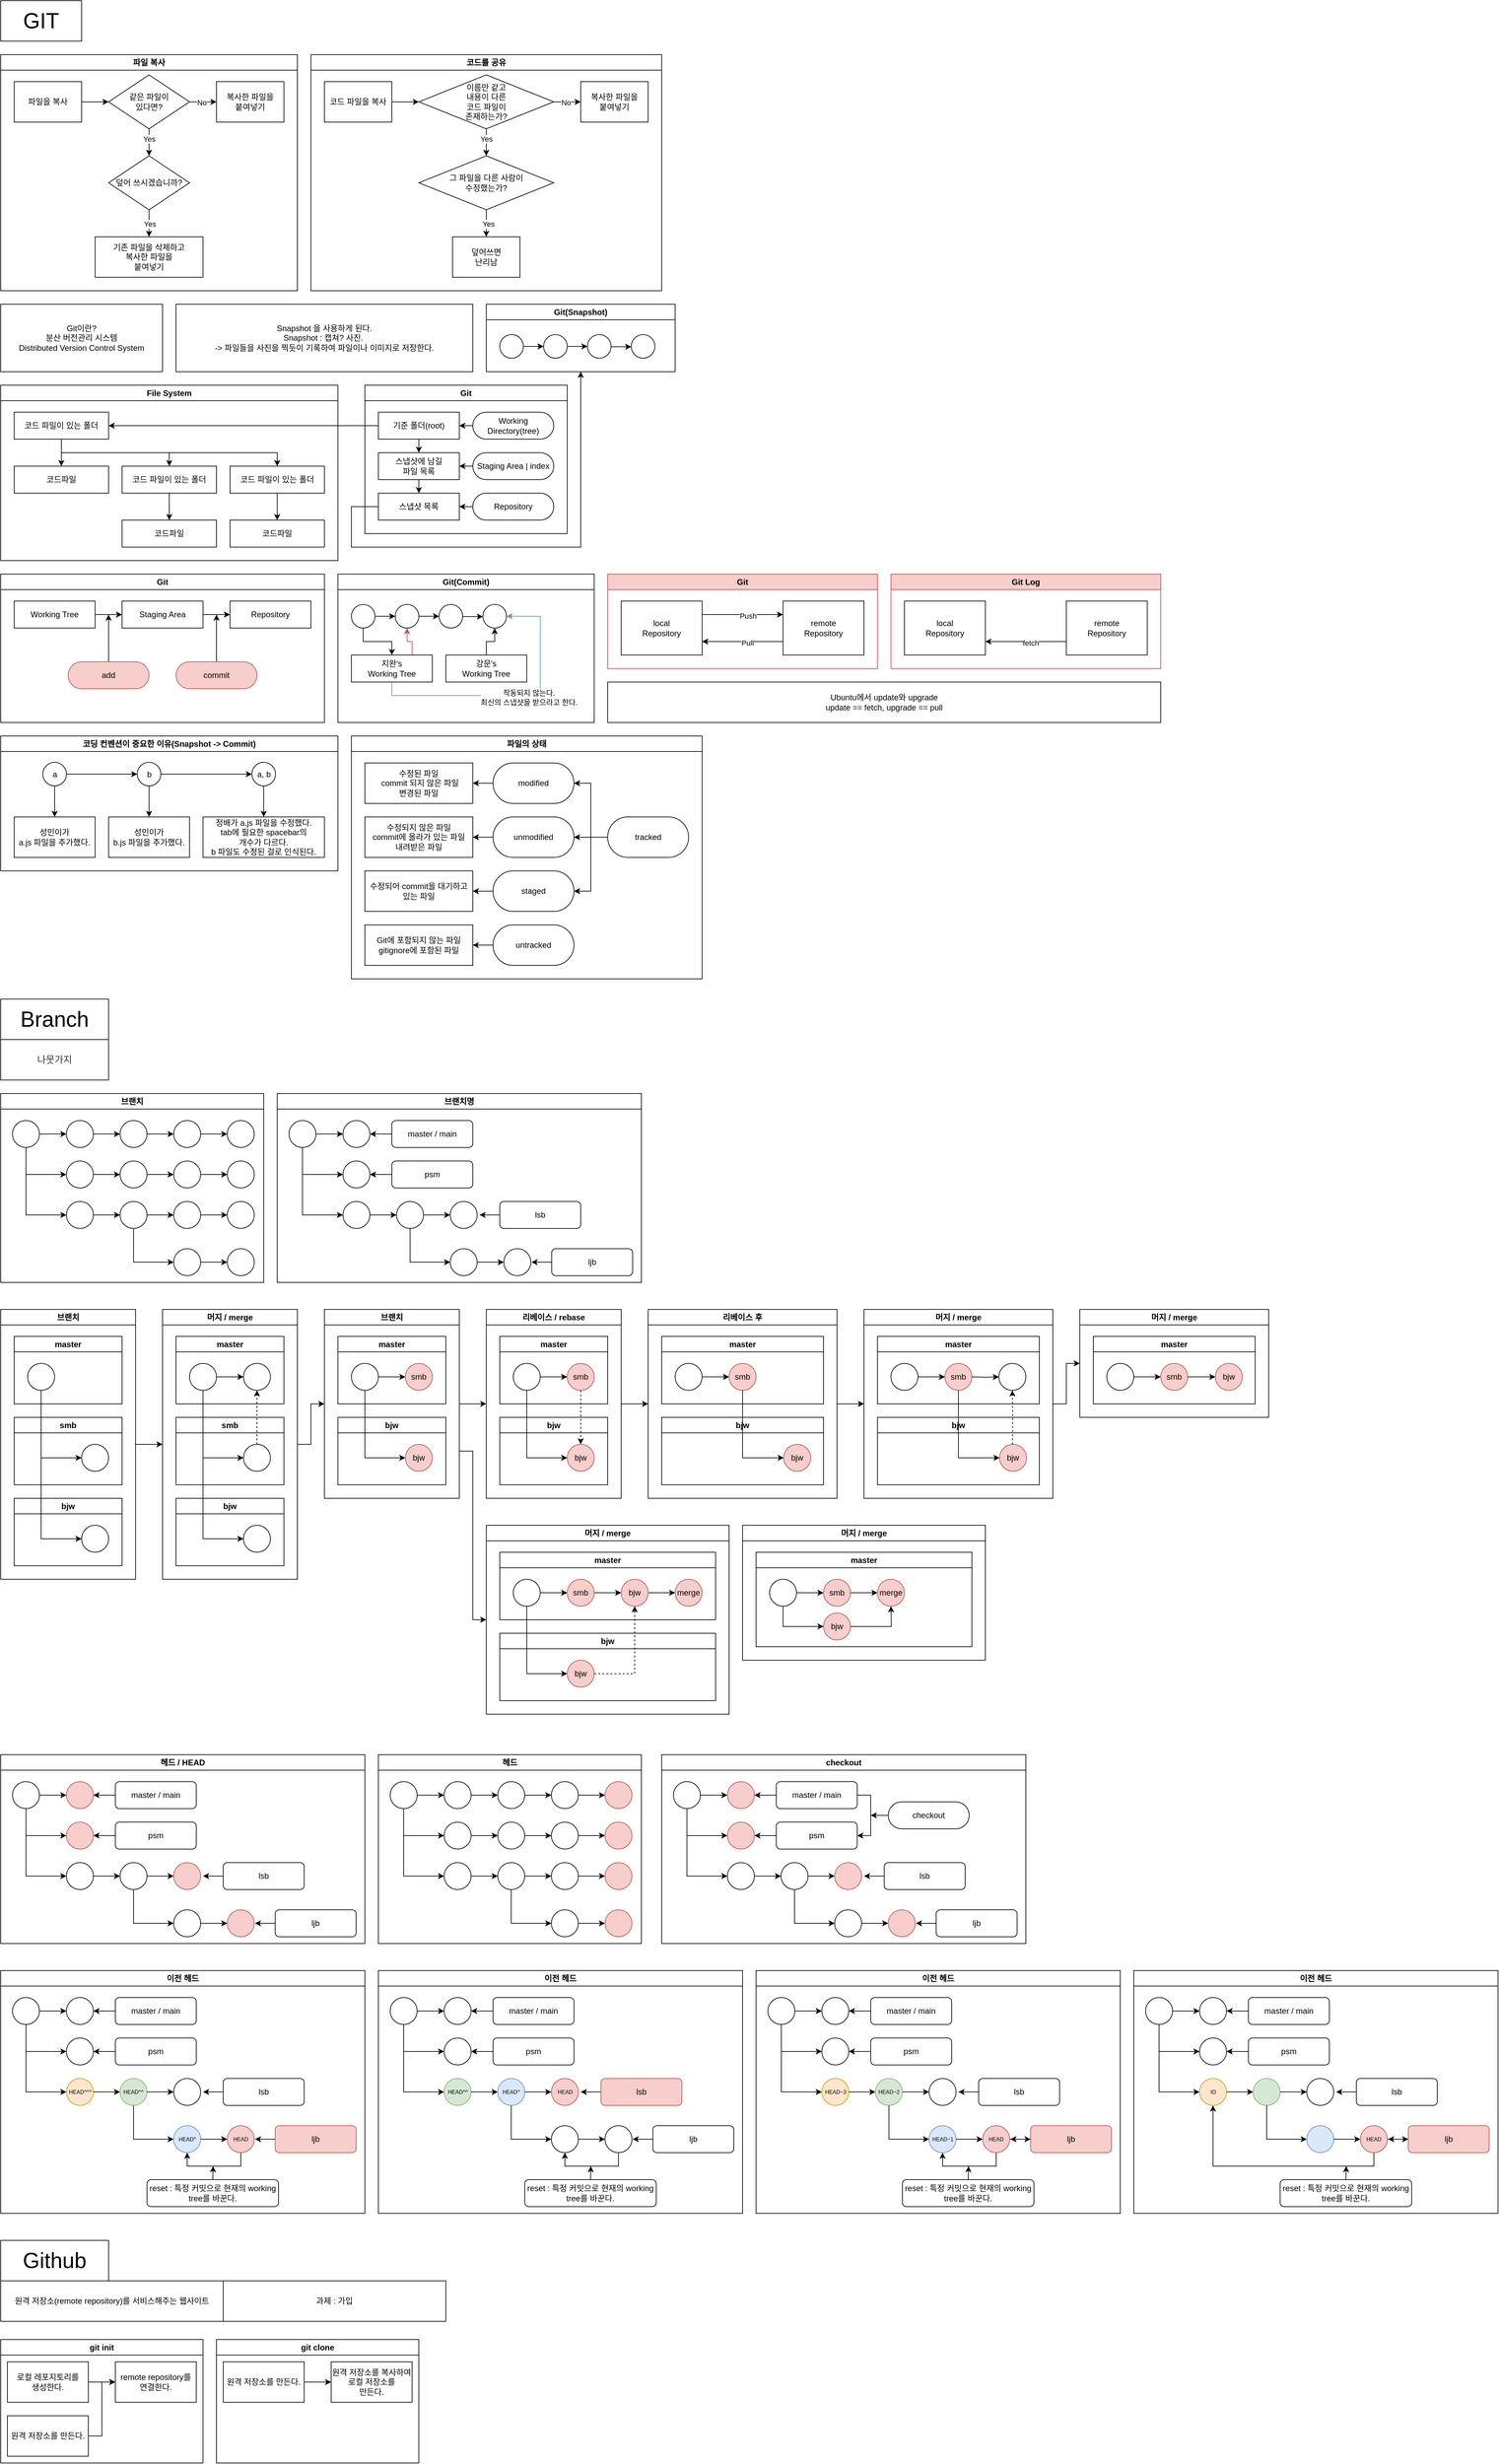 <mxfile version="24.0.4" type="device">
  <diagram name="페이지-1" id="rOcY8_fWd8RS2tIVozfV">
    <mxGraphModel dx="574" dy="312" grid="1" gridSize="10" guides="1" tooltips="1" connect="1" arrows="1" fold="1" page="1" pageScale="1" pageWidth="827" pageHeight="1169" math="0" shadow="0">
      <root>
        <mxCell id="0" />
        <mxCell id="1" parent="0" />
        <mxCell id="oCS2gPBzIAclRl9NHVY4-1" value="&lt;font style=&quot;font-size: 32px;&quot;&gt;GIT&lt;/font&gt;" style="rounded=0;whiteSpace=wrap;html=1;" parent="1" vertex="1">
          <mxGeometry x="40" y="40" width="120" height="60" as="geometry" />
        </mxCell>
        <mxCell id="oCS2gPBzIAclRl9NHVY4-2" value="파일 복사" style="swimlane;whiteSpace=wrap;html=1;" parent="1" vertex="1">
          <mxGeometry x="40" y="120" width="440" height="350" as="geometry" />
        </mxCell>
        <mxCell id="oCS2gPBzIAclRl9NHVY4-5" style="edgeStyle=orthogonalEdgeStyle;rounded=0;orthogonalLoop=1;jettySize=auto;html=1;exitX=1;exitY=0.5;exitDx=0;exitDy=0;entryX=0;entryY=0.5;entryDx=0;entryDy=0;" parent="oCS2gPBzIAclRl9NHVY4-2" source="oCS2gPBzIAclRl9NHVY4-3" target="oCS2gPBzIAclRl9NHVY4-6" edge="1">
          <mxGeometry relative="1" as="geometry" />
        </mxCell>
        <mxCell id="oCS2gPBzIAclRl9NHVY4-3" value="파일을 복사" style="rounded=0;whiteSpace=wrap;html=1;" parent="oCS2gPBzIAclRl9NHVY4-2" vertex="1">
          <mxGeometry x="20" y="40" width="100" height="60" as="geometry" />
        </mxCell>
        <mxCell id="oCS2gPBzIAclRl9NHVY4-4" value="복사한 파일을&lt;div&gt;&lt;span style=&quot;background-color: initial;&quot;&gt;붙여넣기&lt;/span&gt;&lt;br&gt;&lt;/div&gt;" style="rounded=0;whiteSpace=wrap;html=1;" parent="oCS2gPBzIAclRl9NHVY4-2" vertex="1">
          <mxGeometry x="320" y="40" width="100" height="60" as="geometry" />
        </mxCell>
        <mxCell id="oCS2gPBzIAclRl9NHVY4-7" style="edgeStyle=orthogonalEdgeStyle;rounded=0;orthogonalLoop=1;jettySize=auto;html=1;exitX=1;exitY=0.5;exitDx=0;exitDy=0;entryX=0;entryY=0.5;entryDx=0;entryDy=0;" parent="oCS2gPBzIAclRl9NHVY4-2" source="oCS2gPBzIAclRl9NHVY4-6" target="oCS2gPBzIAclRl9NHVY4-4" edge="1">
          <mxGeometry relative="1" as="geometry" />
        </mxCell>
        <mxCell id="oCS2gPBzIAclRl9NHVY4-8" value="No" style="edgeLabel;html=1;align=center;verticalAlign=middle;resizable=0;points=[];" parent="oCS2gPBzIAclRl9NHVY4-7" vertex="1" connectable="0">
          <mxGeometry x="-0.093" y="-1" relative="1" as="geometry">
            <mxPoint as="offset" />
          </mxGeometry>
        </mxCell>
        <mxCell id="oCS2gPBzIAclRl9NHVY4-11" style="edgeStyle=orthogonalEdgeStyle;rounded=0;orthogonalLoop=1;jettySize=auto;html=1;exitX=0.5;exitY=1;exitDx=0;exitDy=0;" parent="oCS2gPBzIAclRl9NHVY4-2" source="oCS2gPBzIAclRl9NHVY4-6" target="oCS2gPBzIAclRl9NHVY4-10" edge="1">
          <mxGeometry relative="1" as="geometry" />
        </mxCell>
        <mxCell id="oCS2gPBzIAclRl9NHVY4-12" value="Yes" style="edgeLabel;html=1;align=center;verticalAlign=middle;resizable=0;points=[];" parent="oCS2gPBzIAclRl9NHVY4-11" vertex="1" connectable="0">
          <mxGeometry x="-0.286" relative="1" as="geometry">
            <mxPoint as="offset" />
          </mxGeometry>
        </mxCell>
        <mxCell id="oCS2gPBzIAclRl9NHVY4-6" value="같은 파일이&lt;div&gt;있다면?&lt;/div&gt;" style="rhombus;whiteSpace=wrap;html=1;" parent="oCS2gPBzIAclRl9NHVY4-2" vertex="1">
          <mxGeometry x="160" y="30" width="120" height="80" as="geometry" />
        </mxCell>
        <mxCell id="oCS2gPBzIAclRl9NHVY4-14" style="edgeStyle=orthogonalEdgeStyle;rounded=0;orthogonalLoop=1;jettySize=auto;html=1;exitX=0.5;exitY=1;exitDx=0;exitDy=0;entryX=0.5;entryY=0;entryDx=0;entryDy=0;" parent="oCS2gPBzIAclRl9NHVY4-2" source="oCS2gPBzIAclRl9NHVY4-10" target="oCS2gPBzIAclRl9NHVY4-13" edge="1">
          <mxGeometry relative="1" as="geometry" />
        </mxCell>
        <mxCell id="oCS2gPBzIAclRl9NHVY4-15" value="Yes" style="edgeLabel;html=1;align=center;verticalAlign=middle;resizable=0;points=[];" parent="oCS2gPBzIAclRl9NHVY4-14" vertex="1" connectable="0">
          <mxGeometry x="0.029" y="1" relative="1" as="geometry">
            <mxPoint as="offset" />
          </mxGeometry>
        </mxCell>
        <mxCell id="oCS2gPBzIAclRl9NHVY4-10" value="덮어 쓰시겠습니까?" style="rhombus;whiteSpace=wrap;html=1;" parent="oCS2gPBzIAclRl9NHVY4-2" vertex="1">
          <mxGeometry x="160" y="150" width="120" height="80" as="geometry" />
        </mxCell>
        <mxCell id="oCS2gPBzIAclRl9NHVY4-13" value="기존 파일을 삭제하고&lt;div&gt;복사한 파일을&lt;div&gt;&lt;span style=&quot;background-color: initial;&quot;&gt;붙여넣기&lt;/span&gt;&lt;br&gt;&lt;/div&gt;&lt;/div&gt;" style="rounded=0;whiteSpace=wrap;html=1;" parent="oCS2gPBzIAclRl9NHVY4-2" vertex="1">
          <mxGeometry x="140" y="270" width="160" height="60" as="geometry" />
        </mxCell>
        <mxCell id="oCS2gPBzIAclRl9NHVY4-16" value="코드를 공유" style="swimlane;whiteSpace=wrap;html=1;" parent="1" vertex="1">
          <mxGeometry x="500" y="120" width="520" height="350" as="geometry" />
        </mxCell>
        <mxCell id="oCS2gPBzIAclRl9NHVY4-17" style="edgeStyle=orthogonalEdgeStyle;rounded=0;orthogonalLoop=1;jettySize=auto;html=1;exitX=1;exitY=0.5;exitDx=0;exitDy=0;entryX=0;entryY=0.5;entryDx=0;entryDy=0;" parent="oCS2gPBzIAclRl9NHVY4-16" source="oCS2gPBzIAclRl9NHVY4-18" target="oCS2gPBzIAclRl9NHVY4-24" edge="1">
          <mxGeometry relative="1" as="geometry" />
        </mxCell>
        <mxCell id="oCS2gPBzIAclRl9NHVY4-18" value="코드 파일을 복사" style="rounded=0;whiteSpace=wrap;html=1;" parent="oCS2gPBzIAclRl9NHVY4-16" vertex="1">
          <mxGeometry x="20" y="40" width="100" height="60" as="geometry" />
        </mxCell>
        <mxCell id="oCS2gPBzIAclRl9NHVY4-19" value="복사한 파일을&lt;div&gt;&lt;span style=&quot;background-color: initial;&quot;&gt;붙여넣기&lt;/span&gt;&lt;br&gt;&lt;/div&gt;" style="rounded=0;whiteSpace=wrap;html=1;" parent="oCS2gPBzIAclRl9NHVY4-16" vertex="1">
          <mxGeometry x="400" y="40" width="100" height="60" as="geometry" />
        </mxCell>
        <mxCell id="oCS2gPBzIAclRl9NHVY4-20" style="edgeStyle=orthogonalEdgeStyle;rounded=0;orthogonalLoop=1;jettySize=auto;html=1;exitX=1;exitY=0.5;exitDx=0;exitDy=0;entryX=0;entryY=0.5;entryDx=0;entryDy=0;" parent="oCS2gPBzIAclRl9NHVY4-16" source="oCS2gPBzIAclRl9NHVY4-24" target="oCS2gPBzIAclRl9NHVY4-19" edge="1">
          <mxGeometry relative="1" as="geometry" />
        </mxCell>
        <mxCell id="oCS2gPBzIAclRl9NHVY4-21" value="No" style="edgeLabel;html=1;align=center;verticalAlign=middle;resizable=0;points=[];" parent="oCS2gPBzIAclRl9NHVY4-20" vertex="1" connectable="0">
          <mxGeometry x="-0.093" y="-1" relative="1" as="geometry">
            <mxPoint as="offset" />
          </mxGeometry>
        </mxCell>
        <mxCell id="oCS2gPBzIAclRl9NHVY4-22" style="edgeStyle=orthogonalEdgeStyle;rounded=0;orthogonalLoop=1;jettySize=auto;html=1;exitX=0.5;exitY=1;exitDx=0;exitDy=0;" parent="oCS2gPBzIAclRl9NHVY4-16" source="oCS2gPBzIAclRl9NHVY4-24" target="oCS2gPBzIAclRl9NHVY4-27" edge="1">
          <mxGeometry relative="1" as="geometry" />
        </mxCell>
        <mxCell id="oCS2gPBzIAclRl9NHVY4-23" value="Yes" style="edgeLabel;html=1;align=center;verticalAlign=middle;resizable=0;points=[];" parent="oCS2gPBzIAclRl9NHVY4-22" vertex="1" connectable="0">
          <mxGeometry x="-0.286" relative="1" as="geometry">
            <mxPoint as="offset" />
          </mxGeometry>
        </mxCell>
        <mxCell id="oCS2gPBzIAclRl9NHVY4-24" value="이름만 같고&lt;div&gt;내용이 다른&lt;/div&gt;&lt;div&gt;코드 파일이&lt;/div&gt;&lt;div&gt;존재하는가?&lt;/div&gt;" style="rhombus;whiteSpace=wrap;html=1;" parent="oCS2gPBzIAclRl9NHVY4-16" vertex="1">
          <mxGeometry x="160" y="30" width="200" height="80" as="geometry" />
        </mxCell>
        <mxCell id="oCS2gPBzIAclRl9NHVY4-31" style="edgeStyle=orthogonalEdgeStyle;rounded=0;orthogonalLoop=1;jettySize=auto;html=1;exitX=0.5;exitY=1;exitDx=0;exitDy=0;entryX=0.5;entryY=0;entryDx=0;entryDy=0;" parent="oCS2gPBzIAclRl9NHVY4-16" source="oCS2gPBzIAclRl9NHVY4-27" target="oCS2gPBzIAclRl9NHVY4-30" edge="1">
          <mxGeometry relative="1" as="geometry" />
        </mxCell>
        <mxCell id="oCS2gPBzIAclRl9NHVY4-32" value="Yes" style="edgeLabel;html=1;align=center;verticalAlign=middle;resizable=0;points=[];" parent="oCS2gPBzIAclRl9NHVY4-31" vertex="1" connectable="0">
          <mxGeometry x="0.013" y="3" relative="1" as="geometry">
            <mxPoint as="offset" />
          </mxGeometry>
        </mxCell>
        <mxCell id="oCS2gPBzIAclRl9NHVY4-27" value="그 파일을 다른 사람이&lt;div&gt;수정했는가?&lt;/div&gt;" style="rhombus;whiteSpace=wrap;html=1;" parent="oCS2gPBzIAclRl9NHVY4-16" vertex="1">
          <mxGeometry x="160" y="150" width="200" height="80" as="geometry" />
        </mxCell>
        <mxCell id="oCS2gPBzIAclRl9NHVY4-30" value="덮어쓰면&lt;div&gt;난리남&lt;/div&gt;" style="rounded=0;whiteSpace=wrap;html=1;" parent="oCS2gPBzIAclRl9NHVY4-16" vertex="1">
          <mxGeometry x="210" y="270" width="100" height="60" as="geometry" />
        </mxCell>
        <mxCell id="oCS2gPBzIAclRl9NHVY4-33" value="&lt;div&gt;Git이란?&lt;/div&gt;&lt;div&gt;분산 버전관리 시스템&lt;/div&gt;&lt;div&gt;Distributed Version Control System&lt;/div&gt;" style="rounded=0;whiteSpace=wrap;html=1;" parent="1" vertex="1">
          <mxGeometry x="40" y="490" width="240" height="100" as="geometry" />
        </mxCell>
        <mxCell id="oCS2gPBzIAclRl9NHVY4-34" value="&lt;div&gt;Snapshot 을 사용하게 된다.&lt;/div&gt;&lt;div&gt;Snapshot : 캡쳐? 사진.&amp;nbsp;&lt;/div&gt;&lt;div&gt;-&amp;gt; 파일들을 사진을 찍듯이 기록하여&amp;nbsp;&lt;span style=&quot;background-color: initial;&quot;&gt;파일이나 이미지로 저장한다.&lt;/span&gt;&lt;/div&gt;" style="rounded=0;whiteSpace=wrap;html=1;" parent="1" vertex="1">
          <mxGeometry x="300" y="490" width="440" height="100" as="geometry" />
        </mxCell>
        <mxCell id="oCS2gPBzIAclRl9NHVY4-35" value="Git(Snapshot)" style="swimlane;whiteSpace=wrap;html=1;" parent="1" vertex="1">
          <mxGeometry x="760" y="490" width="280" height="100" as="geometry" />
        </mxCell>
        <mxCell id="oCS2gPBzIAclRl9NHVY4-39" style="edgeStyle=orthogonalEdgeStyle;rounded=0;orthogonalLoop=1;jettySize=auto;html=1;exitX=1;exitY=0.5;exitDx=0;exitDy=0;entryX=0;entryY=0.5;entryDx=0;entryDy=0;" parent="oCS2gPBzIAclRl9NHVY4-35" source="oCS2gPBzIAclRl9NHVY4-37" target="oCS2gPBzIAclRl9NHVY4-38" edge="1">
          <mxGeometry relative="1" as="geometry" />
        </mxCell>
        <mxCell id="oCS2gPBzIAclRl9NHVY4-37" value="" style="ellipse;whiteSpace=wrap;html=1;aspect=fixed;" parent="oCS2gPBzIAclRl9NHVY4-35" vertex="1">
          <mxGeometry x="20" y="45" width="35" height="35" as="geometry" />
        </mxCell>
        <mxCell id="oCS2gPBzIAclRl9NHVY4-41" style="edgeStyle=orthogonalEdgeStyle;rounded=0;orthogonalLoop=1;jettySize=auto;html=1;exitX=1;exitY=0.5;exitDx=0;exitDy=0;entryX=0;entryY=0.5;entryDx=0;entryDy=0;" parent="oCS2gPBzIAclRl9NHVY4-35" source="oCS2gPBzIAclRl9NHVY4-38" target="oCS2gPBzIAclRl9NHVY4-40" edge="1">
          <mxGeometry relative="1" as="geometry" />
        </mxCell>
        <mxCell id="oCS2gPBzIAclRl9NHVY4-38" value="" style="ellipse;whiteSpace=wrap;html=1;aspect=fixed;" parent="oCS2gPBzIAclRl9NHVY4-35" vertex="1">
          <mxGeometry x="85" y="45" width="35" height="35" as="geometry" />
        </mxCell>
        <mxCell id="oCS2gPBzIAclRl9NHVY4-40" value="" style="ellipse;whiteSpace=wrap;html=1;aspect=fixed;" parent="oCS2gPBzIAclRl9NHVY4-35" vertex="1">
          <mxGeometry x="150" y="45" width="35" height="35" as="geometry" />
        </mxCell>
        <mxCell id="oCS2gPBzIAclRl9NHVY4-42" style="edgeStyle=orthogonalEdgeStyle;rounded=0;orthogonalLoop=1;jettySize=auto;html=1;exitX=1;exitY=0.5;exitDx=0;exitDy=0;entryX=0;entryY=0.5;entryDx=0;entryDy=0;" parent="oCS2gPBzIAclRl9NHVY4-35" target="oCS2gPBzIAclRl9NHVY4-43" edge="1">
          <mxGeometry relative="1" as="geometry">
            <mxPoint x="185" y="63" as="sourcePoint" />
          </mxGeometry>
        </mxCell>
        <mxCell id="oCS2gPBzIAclRl9NHVY4-43" value="" style="ellipse;whiteSpace=wrap;html=1;aspect=fixed;" parent="oCS2gPBzIAclRl9NHVY4-35" vertex="1">
          <mxGeometry x="215" y="45" width="35" height="35" as="geometry" />
        </mxCell>
        <mxCell id="oCS2gPBzIAclRl9NHVY4-45" value="File System" style="swimlane;whiteSpace=wrap;html=1;" parent="1" vertex="1">
          <mxGeometry x="40" y="610" width="500" height="260" as="geometry" />
        </mxCell>
        <mxCell id="oCS2gPBzIAclRl9NHVY4-48" style="edgeStyle=orthogonalEdgeStyle;rounded=0;orthogonalLoop=1;jettySize=auto;html=1;exitX=0.5;exitY=1;exitDx=0;exitDy=0;entryX=0.5;entryY=0;entryDx=0;entryDy=0;" parent="oCS2gPBzIAclRl9NHVY4-45" source="oCS2gPBzIAclRl9NHVY4-46" target="oCS2gPBzIAclRl9NHVY4-47" edge="1">
          <mxGeometry relative="1" as="geometry" />
        </mxCell>
        <mxCell id="oCS2gPBzIAclRl9NHVY4-53" style="edgeStyle=orthogonalEdgeStyle;rounded=0;orthogonalLoop=1;jettySize=auto;html=1;exitX=0.5;exitY=1;exitDx=0;exitDy=0;entryX=0.5;entryY=0;entryDx=0;entryDy=0;" parent="oCS2gPBzIAclRl9NHVY4-45" source="oCS2gPBzIAclRl9NHVY4-46" target="oCS2gPBzIAclRl9NHVY4-51" edge="1">
          <mxGeometry relative="1" as="geometry" />
        </mxCell>
        <mxCell id="oCS2gPBzIAclRl9NHVY4-57" style="edgeStyle=orthogonalEdgeStyle;rounded=0;orthogonalLoop=1;jettySize=auto;html=1;exitX=0.5;exitY=1;exitDx=0;exitDy=0;entryX=0.5;entryY=0;entryDx=0;entryDy=0;" parent="oCS2gPBzIAclRl9NHVY4-45" source="oCS2gPBzIAclRl9NHVY4-46" target="oCS2gPBzIAclRl9NHVY4-55" edge="1">
          <mxGeometry relative="1" as="geometry" />
        </mxCell>
        <mxCell id="oCS2gPBzIAclRl9NHVY4-46" value="코드 파일이 있는 폴더" style="rounded=0;whiteSpace=wrap;html=1;" parent="oCS2gPBzIAclRl9NHVY4-45" vertex="1">
          <mxGeometry x="20" y="40" width="140" height="40" as="geometry" />
        </mxCell>
        <mxCell id="oCS2gPBzIAclRl9NHVY4-47" value="코드파일" style="rounded=0;whiteSpace=wrap;html=1;" parent="oCS2gPBzIAclRl9NHVY4-45" vertex="1">
          <mxGeometry x="20" y="120" width="140" height="40" as="geometry" />
        </mxCell>
        <mxCell id="oCS2gPBzIAclRl9NHVY4-50" style="edgeStyle=orthogonalEdgeStyle;rounded=0;orthogonalLoop=1;jettySize=auto;html=1;exitX=0.5;exitY=1;exitDx=0;exitDy=0;entryX=0.5;entryY=0;entryDx=0;entryDy=0;" parent="oCS2gPBzIAclRl9NHVY4-45" source="oCS2gPBzIAclRl9NHVY4-51" target="oCS2gPBzIAclRl9NHVY4-52" edge="1">
          <mxGeometry relative="1" as="geometry" />
        </mxCell>
        <mxCell id="oCS2gPBzIAclRl9NHVY4-51" value="코드 파일이 있는 폴더" style="rounded=0;whiteSpace=wrap;html=1;" parent="oCS2gPBzIAclRl9NHVY4-45" vertex="1">
          <mxGeometry x="180" y="120" width="140" height="40" as="geometry" />
        </mxCell>
        <mxCell id="oCS2gPBzIAclRl9NHVY4-52" value="코드파일" style="rounded=0;whiteSpace=wrap;html=1;" parent="oCS2gPBzIAclRl9NHVY4-45" vertex="1">
          <mxGeometry x="180" y="200" width="140" height="40" as="geometry" />
        </mxCell>
        <mxCell id="oCS2gPBzIAclRl9NHVY4-54" style="edgeStyle=orthogonalEdgeStyle;rounded=0;orthogonalLoop=1;jettySize=auto;html=1;exitX=0.5;exitY=1;exitDx=0;exitDy=0;entryX=0.5;entryY=0;entryDx=0;entryDy=0;" parent="oCS2gPBzIAclRl9NHVY4-45" source="oCS2gPBzIAclRl9NHVY4-55" target="oCS2gPBzIAclRl9NHVY4-56" edge="1">
          <mxGeometry relative="1" as="geometry" />
        </mxCell>
        <mxCell id="oCS2gPBzIAclRl9NHVY4-55" value="코드 파일이 있는 폴더" style="rounded=0;whiteSpace=wrap;html=1;" parent="oCS2gPBzIAclRl9NHVY4-45" vertex="1">
          <mxGeometry x="340" y="120" width="140" height="40" as="geometry" />
        </mxCell>
        <mxCell id="oCS2gPBzIAclRl9NHVY4-56" value="코드파일" style="rounded=0;whiteSpace=wrap;html=1;" parent="oCS2gPBzIAclRl9NHVY4-45" vertex="1">
          <mxGeometry x="340" y="200" width="140" height="40" as="geometry" />
        </mxCell>
        <mxCell id="oCS2gPBzIAclRl9NHVY4-58" value="Git" style="swimlane;whiteSpace=wrap;html=1;" parent="1" vertex="1">
          <mxGeometry x="580" y="610" width="300" height="220" as="geometry" />
        </mxCell>
        <mxCell id="oCS2gPBzIAclRl9NHVY4-66" style="edgeStyle=orthogonalEdgeStyle;rounded=0;orthogonalLoop=1;jettySize=auto;html=1;exitX=0.5;exitY=1;exitDx=0;exitDy=0;entryX=0.5;entryY=0;entryDx=0;entryDy=0;" parent="oCS2gPBzIAclRl9NHVY4-58" source="oCS2gPBzIAclRl9NHVY4-59" target="oCS2gPBzIAclRl9NHVY4-65" edge="1">
          <mxGeometry relative="1" as="geometry" />
        </mxCell>
        <mxCell id="oCS2gPBzIAclRl9NHVY4-59" value="기준 폴더(root)" style="rounded=0;whiteSpace=wrap;html=1;" parent="oCS2gPBzIAclRl9NHVY4-58" vertex="1">
          <mxGeometry x="20" y="40" width="120" height="40" as="geometry" />
        </mxCell>
        <mxCell id="oCS2gPBzIAclRl9NHVY4-62" style="edgeStyle=orthogonalEdgeStyle;rounded=0;orthogonalLoop=1;jettySize=auto;html=1;exitX=0;exitY=0.5;exitDx=0;exitDy=0;entryX=1;entryY=0.5;entryDx=0;entryDy=0;" parent="oCS2gPBzIAclRl9NHVY4-58" source="oCS2gPBzIAclRl9NHVY4-61" target="oCS2gPBzIAclRl9NHVY4-59" edge="1">
          <mxGeometry relative="1" as="geometry" />
        </mxCell>
        <mxCell id="oCS2gPBzIAclRl9NHVY4-61" value="Working Directory(tree)" style="rounded=1;whiteSpace=wrap;html=1;arcSize=50;" parent="oCS2gPBzIAclRl9NHVY4-58" vertex="1">
          <mxGeometry x="160" y="40" width="120" height="40" as="geometry" />
        </mxCell>
        <mxCell id="oCS2gPBzIAclRl9NHVY4-70" style="edgeStyle=orthogonalEdgeStyle;rounded=0;orthogonalLoop=1;jettySize=auto;html=1;exitX=0.5;exitY=1;exitDx=0;exitDy=0;entryX=0.5;entryY=0;entryDx=0;entryDy=0;" parent="oCS2gPBzIAclRl9NHVY4-58" source="oCS2gPBzIAclRl9NHVY4-65" target="oCS2gPBzIAclRl9NHVY4-69" edge="1">
          <mxGeometry relative="1" as="geometry" />
        </mxCell>
        <mxCell id="oCS2gPBzIAclRl9NHVY4-65" value="스냅샷에 남길&lt;div&gt;파일 목록&lt;/div&gt;" style="rounded=0;whiteSpace=wrap;html=1;" parent="oCS2gPBzIAclRl9NHVY4-58" vertex="1">
          <mxGeometry x="20" y="100" width="120" height="40" as="geometry" />
        </mxCell>
        <mxCell id="oCS2gPBzIAclRl9NHVY4-68" style="edgeStyle=orthogonalEdgeStyle;rounded=0;orthogonalLoop=1;jettySize=auto;html=1;entryX=1;entryY=0.5;entryDx=0;entryDy=0;" parent="oCS2gPBzIAclRl9NHVY4-58" source="oCS2gPBzIAclRl9NHVY4-67" target="oCS2gPBzIAclRl9NHVY4-65" edge="1">
          <mxGeometry relative="1" as="geometry" />
        </mxCell>
        <mxCell id="oCS2gPBzIAclRl9NHVY4-67" value="Staging Area | index" style="rounded=1;whiteSpace=wrap;html=1;arcSize=50;" parent="oCS2gPBzIAclRl9NHVY4-58" vertex="1">
          <mxGeometry x="160" y="100" width="120" height="40" as="geometry" />
        </mxCell>
        <mxCell id="oCS2gPBzIAclRl9NHVY4-69" value="스냅샷 목록" style="rounded=0;whiteSpace=wrap;html=1;" parent="oCS2gPBzIAclRl9NHVY4-58" vertex="1">
          <mxGeometry x="20" y="160" width="120" height="40" as="geometry" />
        </mxCell>
        <mxCell id="oCS2gPBzIAclRl9NHVY4-72" style="edgeStyle=orthogonalEdgeStyle;rounded=0;orthogonalLoop=1;jettySize=auto;html=1;entryX=1;entryY=0.5;entryDx=0;entryDy=0;" parent="oCS2gPBzIAclRl9NHVY4-58" source="oCS2gPBzIAclRl9NHVY4-71" target="oCS2gPBzIAclRl9NHVY4-69" edge="1">
          <mxGeometry relative="1" as="geometry" />
        </mxCell>
        <mxCell id="oCS2gPBzIAclRl9NHVY4-71" value="Repository" style="rounded=1;whiteSpace=wrap;html=1;arcSize=50;" parent="oCS2gPBzIAclRl9NHVY4-58" vertex="1">
          <mxGeometry x="160" y="160" width="120" height="40" as="geometry" />
        </mxCell>
        <mxCell id="oCS2gPBzIAclRl9NHVY4-60" style="edgeStyle=orthogonalEdgeStyle;rounded=0;orthogonalLoop=1;jettySize=auto;html=1;exitX=0;exitY=0.5;exitDx=0;exitDy=0;entryX=1;entryY=0.5;entryDx=0;entryDy=0;" parent="1" source="oCS2gPBzIAclRl9NHVY4-59" target="oCS2gPBzIAclRl9NHVY4-46" edge="1">
          <mxGeometry relative="1" as="geometry" />
        </mxCell>
        <mxCell id="oCS2gPBzIAclRl9NHVY4-75" style="edgeStyle=orthogonalEdgeStyle;rounded=0;orthogonalLoop=1;jettySize=auto;html=1;exitX=0;exitY=0.5;exitDx=0;exitDy=0;entryX=0.5;entryY=1;entryDx=0;entryDy=0;" parent="1" source="oCS2gPBzIAclRl9NHVY4-69" target="oCS2gPBzIAclRl9NHVY4-35" edge="1">
          <mxGeometry relative="1" as="geometry">
            <Array as="points">
              <mxPoint x="560" y="790" />
              <mxPoint x="560" y="850" />
              <mxPoint x="900" y="850" />
            </Array>
          </mxGeometry>
        </mxCell>
        <mxCell id="oCS2gPBzIAclRl9NHVY4-76" value="Git" style="swimlane;whiteSpace=wrap;html=1;" parent="1" vertex="1">
          <mxGeometry x="40" y="890" width="480" height="220" as="geometry" />
        </mxCell>
        <mxCell id="oCS2gPBzIAclRl9NHVY4-80" style="edgeStyle=orthogonalEdgeStyle;rounded=0;orthogonalLoop=1;jettySize=auto;html=1;exitX=1;exitY=0.5;exitDx=0;exitDy=0;entryX=0;entryY=0.5;entryDx=0;entryDy=0;" parent="oCS2gPBzIAclRl9NHVY4-76" source="oCS2gPBzIAclRl9NHVY4-77" target="oCS2gPBzIAclRl9NHVY4-78" edge="1">
          <mxGeometry relative="1" as="geometry" />
        </mxCell>
        <mxCell id="oCS2gPBzIAclRl9NHVY4-77" value="Working Tree" style="rounded=0;whiteSpace=wrap;html=1;" parent="oCS2gPBzIAclRl9NHVY4-76" vertex="1">
          <mxGeometry x="20" y="40" width="120" height="40" as="geometry" />
        </mxCell>
        <mxCell id="oCS2gPBzIAclRl9NHVY4-81" style="edgeStyle=orthogonalEdgeStyle;rounded=0;orthogonalLoop=1;jettySize=auto;html=1;exitX=1;exitY=0.5;exitDx=0;exitDy=0;entryX=0;entryY=0.5;entryDx=0;entryDy=0;flowAnimation=0;" parent="oCS2gPBzIAclRl9NHVY4-76" source="oCS2gPBzIAclRl9NHVY4-78" target="oCS2gPBzIAclRl9NHVY4-79" edge="1">
          <mxGeometry relative="1" as="geometry" />
        </mxCell>
        <mxCell id="oCS2gPBzIAclRl9NHVY4-78" value="Staging Area" style="rounded=0;whiteSpace=wrap;html=1;" parent="oCS2gPBzIAclRl9NHVY4-76" vertex="1">
          <mxGeometry x="180" y="40" width="120" height="40" as="geometry" />
        </mxCell>
        <mxCell id="oCS2gPBzIAclRl9NHVY4-79" value="Repository" style="rounded=0;whiteSpace=wrap;html=1;" parent="oCS2gPBzIAclRl9NHVY4-76" vertex="1">
          <mxGeometry x="340" y="40" width="120" height="40" as="geometry" />
        </mxCell>
        <mxCell id="oCS2gPBzIAclRl9NHVY4-83" style="edgeStyle=orthogonalEdgeStyle;rounded=0;orthogonalLoop=1;jettySize=auto;html=1;" parent="oCS2gPBzIAclRl9NHVY4-76" source="oCS2gPBzIAclRl9NHVY4-82" edge="1">
          <mxGeometry relative="1" as="geometry">
            <mxPoint x="160" y="60" as="targetPoint" />
          </mxGeometry>
        </mxCell>
        <mxCell id="oCS2gPBzIAclRl9NHVY4-82" value="add" style="rounded=1;whiteSpace=wrap;html=1;fillColor=#f8cecc;strokeColor=#b85450;arcSize=50;" parent="oCS2gPBzIAclRl9NHVY4-76" vertex="1">
          <mxGeometry x="100" y="130" width="120" height="40" as="geometry" />
        </mxCell>
        <mxCell id="oCS2gPBzIAclRl9NHVY4-85" style="edgeStyle=orthogonalEdgeStyle;rounded=0;orthogonalLoop=1;jettySize=auto;html=1;" parent="oCS2gPBzIAclRl9NHVY4-76" source="oCS2gPBzIAclRl9NHVY4-84" edge="1">
          <mxGeometry relative="1" as="geometry">
            <mxPoint x="320.0" y="60" as="targetPoint" />
          </mxGeometry>
        </mxCell>
        <mxCell id="oCS2gPBzIAclRl9NHVY4-84" value="commit" style="rounded=1;whiteSpace=wrap;html=1;fillColor=#f8cecc;strokeColor=#b85450;arcSize=50;" parent="oCS2gPBzIAclRl9NHVY4-76" vertex="1">
          <mxGeometry x="260" y="130" width="120" height="40" as="geometry" />
        </mxCell>
        <mxCell id="oCS2gPBzIAclRl9NHVY4-86" value="Git(Commit)" style="swimlane;whiteSpace=wrap;html=1;" parent="1" vertex="1">
          <mxGeometry x="540" y="890" width="380" height="220" as="geometry" />
        </mxCell>
        <mxCell id="oCS2gPBzIAclRl9NHVY4-87" style="edgeStyle=orthogonalEdgeStyle;rounded=0;orthogonalLoop=1;jettySize=auto;html=1;exitX=1;exitY=0.5;exitDx=0;exitDy=0;entryX=0;entryY=0.5;entryDx=0;entryDy=0;" parent="oCS2gPBzIAclRl9NHVY4-86" source="oCS2gPBzIAclRl9NHVY4-88" target="oCS2gPBzIAclRl9NHVY4-90" edge="1">
          <mxGeometry relative="1" as="geometry" />
        </mxCell>
        <mxCell id="oCS2gPBzIAclRl9NHVY4-95" style="edgeStyle=orthogonalEdgeStyle;rounded=0;orthogonalLoop=1;jettySize=auto;html=1;exitX=0.5;exitY=1;exitDx=0;exitDy=0;entryX=0.5;entryY=0;entryDx=0;entryDy=0;" parent="oCS2gPBzIAclRl9NHVY4-86" source="oCS2gPBzIAclRl9NHVY4-88" target="oCS2gPBzIAclRl9NHVY4-94" edge="1">
          <mxGeometry relative="1" as="geometry" />
        </mxCell>
        <mxCell id="oCS2gPBzIAclRl9NHVY4-88" value="" style="ellipse;whiteSpace=wrap;html=1;aspect=fixed;" parent="oCS2gPBzIAclRl9NHVY4-86" vertex="1">
          <mxGeometry x="20" y="45" width="35" height="35" as="geometry" />
        </mxCell>
        <mxCell id="oCS2gPBzIAclRl9NHVY4-89" style="edgeStyle=orthogonalEdgeStyle;rounded=0;orthogonalLoop=1;jettySize=auto;html=1;exitX=1;exitY=0.5;exitDx=0;exitDy=0;entryX=0;entryY=0.5;entryDx=0;entryDy=0;" parent="oCS2gPBzIAclRl9NHVY4-86" source="oCS2gPBzIAclRl9NHVY4-90" target="oCS2gPBzIAclRl9NHVY4-91" edge="1">
          <mxGeometry relative="1" as="geometry" />
        </mxCell>
        <mxCell id="oCS2gPBzIAclRl9NHVY4-90" value="" style="ellipse;whiteSpace=wrap;html=1;aspect=fixed;" parent="oCS2gPBzIAclRl9NHVY4-86" vertex="1">
          <mxGeometry x="85" y="45" width="35" height="35" as="geometry" />
        </mxCell>
        <mxCell id="oCS2gPBzIAclRl9NHVY4-91" value="" style="ellipse;whiteSpace=wrap;html=1;aspect=fixed;" parent="oCS2gPBzIAclRl9NHVY4-86" vertex="1">
          <mxGeometry x="150" y="45" width="35" height="35" as="geometry" />
        </mxCell>
        <mxCell id="oCS2gPBzIAclRl9NHVY4-92" style="edgeStyle=orthogonalEdgeStyle;rounded=0;orthogonalLoop=1;jettySize=auto;html=1;exitX=1;exitY=0.5;exitDx=0;exitDy=0;entryX=0;entryY=0.5;entryDx=0;entryDy=0;" parent="oCS2gPBzIAclRl9NHVY4-86" target="oCS2gPBzIAclRl9NHVY4-93" edge="1">
          <mxGeometry relative="1" as="geometry">
            <mxPoint x="185" y="63" as="sourcePoint" />
          </mxGeometry>
        </mxCell>
        <mxCell id="oCS2gPBzIAclRl9NHVY4-93" value="" style="ellipse;whiteSpace=wrap;html=1;aspect=fixed;" parent="oCS2gPBzIAclRl9NHVY4-86" vertex="1">
          <mxGeometry x="215" y="45" width="35" height="35" as="geometry" />
        </mxCell>
        <mxCell id="oCS2gPBzIAclRl9NHVY4-102" style="edgeStyle=orthogonalEdgeStyle;rounded=0;orthogonalLoop=1;jettySize=auto;html=1;exitX=0.5;exitY=1;exitDx=0;exitDy=0;entryX=1;entryY=0.5;entryDx=0;entryDy=0;fillColor=#dae8fc;strokeColor=#6c8ebf;" parent="oCS2gPBzIAclRl9NHVY4-86" source="oCS2gPBzIAclRl9NHVY4-94" target="oCS2gPBzIAclRl9NHVY4-93" edge="1">
          <mxGeometry relative="1" as="geometry">
            <Array as="points">
              <mxPoint x="80" y="180" />
              <mxPoint x="300" y="180" />
              <mxPoint x="300" y="63" />
            </Array>
          </mxGeometry>
        </mxCell>
        <mxCell id="oCS2gPBzIAclRl9NHVY4-103" value="작동되지 않는다.&lt;br&gt;최신의 스냅샷을 받으라고 한다." style="edgeLabel;html=1;align=center;verticalAlign=middle;resizable=0;points=[];" parent="oCS2gPBzIAclRl9NHVY4-102" vertex="1" connectable="0">
          <mxGeometry x="0.095" y="-3" relative="1" as="geometry">
            <mxPoint as="offset" />
          </mxGeometry>
        </mxCell>
        <mxCell id="oCS2gPBzIAclRl9NHVY4-104" style="edgeStyle=orthogonalEdgeStyle;rounded=0;orthogonalLoop=1;jettySize=auto;html=1;exitX=0.75;exitY=0;exitDx=0;exitDy=0;entryX=0.5;entryY=1;entryDx=0;entryDy=0;fillColor=#f8cecc;strokeColor=#b85450;" parent="oCS2gPBzIAclRl9NHVY4-86" source="oCS2gPBzIAclRl9NHVY4-94" target="oCS2gPBzIAclRl9NHVY4-90" edge="1">
          <mxGeometry relative="1" as="geometry" />
        </mxCell>
        <mxCell id="oCS2gPBzIAclRl9NHVY4-94" value="&lt;div&gt;지완&#39;s&lt;/div&gt;Working Tree" style="rounded=0;whiteSpace=wrap;html=1;" parent="oCS2gPBzIAclRl9NHVY4-86" vertex="1">
          <mxGeometry x="20" y="120" width="120" height="40" as="geometry" />
        </mxCell>
        <mxCell id="oCS2gPBzIAclRl9NHVY4-97" style="edgeStyle=orthogonalEdgeStyle;rounded=0;orthogonalLoop=1;jettySize=auto;html=1;exitX=0.5;exitY=0;exitDx=0;exitDy=0;entryX=0.5;entryY=1;entryDx=0;entryDy=0;" parent="oCS2gPBzIAclRl9NHVY4-86" source="oCS2gPBzIAclRl9NHVY4-96" target="oCS2gPBzIAclRl9NHVY4-93" edge="1">
          <mxGeometry relative="1" as="geometry" />
        </mxCell>
        <mxCell id="oCS2gPBzIAclRl9NHVY4-96" value="&lt;div&gt;강문&#39;s&lt;/div&gt;Working Tree" style="rounded=0;whiteSpace=wrap;html=1;" parent="oCS2gPBzIAclRl9NHVY4-86" vertex="1">
          <mxGeometry x="160" y="120" width="120" height="40" as="geometry" />
        </mxCell>
        <mxCell id="oCS2gPBzIAclRl9NHVY4-105" value="Git" style="swimlane;whiteSpace=wrap;html=1;fillColor=#f8cecc;strokeColor=#b85450;" parent="1" vertex="1">
          <mxGeometry x="940" y="890" width="400" height="140" as="geometry" />
        </mxCell>
        <mxCell id="oCS2gPBzIAclRl9NHVY4-119" style="edgeStyle=orthogonalEdgeStyle;rounded=0;orthogonalLoop=1;jettySize=auto;html=1;exitX=1;exitY=0.25;exitDx=0;exitDy=0;entryX=0;entryY=0.25;entryDx=0;entryDy=0;" parent="oCS2gPBzIAclRl9NHVY4-105" source="oCS2gPBzIAclRl9NHVY4-110" target="oCS2gPBzIAclRl9NHVY4-117" edge="1">
          <mxGeometry relative="1" as="geometry" />
        </mxCell>
        <mxCell id="oCS2gPBzIAclRl9NHVY4-121" value="Push" style="edgeLabel;html=1;align=center;verticalAlign=middle;resizable=0;points=[];" parent="oCS2gPBzIAclRl9NHVY4-119" vertex="1" connectable="0">
          <mxGeometry x="0.124" y="-2" relative="1" as="geometry">
            <mxPoint as="offset" />
          </mxGeometry>
        </mxCell>
        <mxCell id="oCS2gPBzIAclRl9NHVY4-110" value="&lt;div&gt;local&lt;/div&gt;Repository" style="rounded=0;whiteSpace=wrap;html=1;" parent="oCS2gPBzIAclRl9NHVY4-105" vertex="1">
          <mxGeometry x="20" y="40" width="120" height="80" as="geometry" />
        </mxCell>
        <mxCell id="oCS2gPBzIAclRl9NHVY4-120" style="edgeStyle=orthogonalEdgeStyle;rounded=0;orthogonalLoop=1;jettySize=auto;html=1;exitX=0;exitY=0.75;exitDx=0;exitDy=0;entryX=1;entryY=0.75;entryDx=0;entryDy=0;" parent="oCS2gPBzIAclRl9NHVY4-105" source="oCS2gPBzIAclRl9NHVY4-117" target="oCS2gPBzIAclRl9NHVY4-110" edge="1">
          <mxGeometry relative="1" as="geometry" />
        </mxCell>
        <mxCell id="oCS2gPBzIAclRl9NHVY4-122" value="Pull" style="edgeLabel;html=1;align=center;verticalAlign=middle;resizable=0;points=[];" parent="oCS2gPBzIAclRl9NHVY4-120" vertex="1" connectable="0">
          <mxGeometry x="-0.108" y="2" relative="1" as="geometry">
            <mxPoint as="offset" />
          </mxGeometry>
        </mxCell>
        <mxCell id="oCS2gPBzIAclRl9NHVY4-117" value="&lt;div&gt;remote&lt;/div&gt;Repository" style="rounded=0;whiteSpace=wrap;html=1;" parent="oCS2gPBzIAclRl9NHVY4-105" vertex="1">
          <mxGeometry x="260" y="40" width="120" height="80" as="geometry" />
        </mxCell>
        <mxCell id="oCS2gPBzIAclRl9NHVY4-123" value="코딩 컨벤션이 중요한 이유(Snapshot -&amp;gt; Commit)" style="swimlane;whiteSpace=wrap;html=1;" parent="1" vertex="1">
          <mxGeometry x="40" y="1130" width="500" height="200" as="geometry" />
        </mxCell>
        <mxCell id="oCS2gPBzIAclRl9NHVY4-126" style="edgeStyle=orthogonalEdgeStyle;rounded=0;orthogonalLoop=1;jettySize=auto;html=1;exitX=0.5;exitY=1;exitDx=0;exitDy=0;entryX=0.5;entryY=0;entryDx=0;entryDy=0;" parent="oCS2gPBzIAclRl9NHVY4-123" source="oCS2gPBzIAclRl9NHVY4-124" target="oCS2gPBzIAclRl9NHVY4-125" edge="1">
          <mxGeometry relative="1" as="geometry" />
        </mxCell>
        <mxCell id="oCS2gPBzIAclRl9NHVY4-128" style="edgeStyle=orthogonalEdgeStyle;rounded=0;orthogonalLoop=1;jettySize=auto;html=1;entryX=0;entryY=0.5;entryDx=0;entryDy=0;" parent="oCS2gPBzIAclRl9NHVY4-123" source="oCS2gPBzIAclRl9NHVY4-124" target="oCS2gPBzIAclRl9NHVY4-127" edge="1">
          <mxGeometry relative="1" as="geometry" />
        </mxCell>
        <mxCell id="oCS2gPBzIAclRl9NHVY4-124" value="a" style="ellipse;whiteSpace=wrap;html=1;aspect=fixed;" parent="oCS2gPBzIAclRl9NHVY4-123" vertex="1">
          <mxGeometry x="62.5" y="39" width="35" height="35" as="geometry" />
        </mxCell>
        <mxCell id="oCS2gPBzIAclRl9NHVY4-125" value="&lt;div&gt;성민이가&lt;/div&gt;a.js 파일을 추가했다." style="rounded=0;whiteSpace=wrap;html=1;" parent="oCS2gPBzIAclRl9NHVY4-123" vertex="1">
          <mxGeometry x="20" y="120" width="120" height="60" as="geometry" />
        </mxCell>
        <mxCell id="oCS2gPBzIAclRl9NHVY4-130" style="edgeStyle=orthogonalEdgeStyle;rounded=0;orthogonalLoop=1;jettySize=auto;html=1;exitX=0.5;exitY=1;exitDx=0;exitDy=0;entryX=0.5;entryY=0;entryDx=0;entryDy=0;" parent="oCS2gPBzIAclRl9NHVY4-123" source="oCS2gPBzIAclRl9NHVY4-127" target="oCS2gPBzIAclRl9NHVY4-129" edge="1">
          <mxGeometry relative="1" as="geometry" />
        </mxCell>
        <mxCell id="oCS2gPBzIAclRl9NHVY4-134" style="edgeStyle=orthogonalEdgeStyle;rounded=0;orthogonalLoop=1;jettySize=auto;html=1;exitX=1;exitY=0.5;exitDx=0;exitDy=0;entryX=0;entryY=0.5;entryDx=0;entryDy=0;" parent="oCS2gPBzIAclRl9NHVY4-123" source="oCS2gPBzIAclRl9NHVY4-127" target="oCS2gPBzIAclRl9NHVY4-131" edge="1">
          <mxGeometry relative="1" as="geometry" />
        </mxCell>
        <mxCell id="oCS2gPBzIAclRl9NHVY4-127" value="b" style="ellipse;whiteSpace=wrap;html=1;aspect=fixed;" parent="oCS2gPBzIAclRl9NHVY4-123" vertex="1">
          <mxGeometry x="202.5" y="39" width="35" height="35" as="geometry" />
        </mxCell>
        <mxCell id="oCS2gPBzIAclRl9NHVY4-129" value="&lt;div&gt;성민이가&lt;/div&gt;b.js 파일을 추가했다." style="rounded=0;whiteSpace=wrap;html=1;" parent="oCS2gPBzIAclRl9NHVY4-123" vertex="1">
          <mxGeometry x="160" y="120" width="120" height="60" as="geometry" />
        </mxCell>
        <mxCell id="oCS2gPBzIAclRl9NHVY4-133" style="edgeStyle=orthogonalEdgeStyle;rounded=0;orthogonalLoop=1;jettySize=auto;html=1;exitX=0.5;exitY=1;exitDx=0;exitDy=0;entryX=0.5;entryY=0;entryDx=0;entryDy=0;" parent="oCS2gPBzIAclRl9NHVY4-123" source="oCS2gPBzIAclRl9NHVY4-131" target="oCS2gPBzIAclRl9NHVY4-132" edge="1">
          <mxGeometry relative="1" as="geometry" />
        </mxCell>
        <mxCell id="oCS2gPBzIAclRl9NHVY4-131" value="a, b" style="ellipse;whiteSpace=wrap;html=1;aspect=fixed;" parent="oCS2gPBzIAclRl9NHVY4-123" vertex="1">
          <mxGeometry x="372.5" y="39" width="35" height="35" as="geometry" />
        </mxCell>
        <mxCell id="oCS2gPBzIAclRl9NHVY4-132" value="&lt;div&gt;정배가&amp;nbsp;&lt;span style=&quot;background-color: initial;&quot;&gt;a.js 파일을 수정했다.&lt;/span&gt;&lt;/div&gt;&lt;div&gt;tab에 필요한 spacebar의&lt;/div&gt;&lt;div&gt;개수가 다르다.&lt;/div&gt;&lt;div&gt;b 파일도 수정된 걸로 인식된다.&lt;/div&gt;" style="rounded=0;whiteSpace=wrap;html=1;" parent="oCS2gPBzIAclRl9NHVY4-123" vertex="1">
          <mxGeometry x="300" y="120" width="180" height="60" as="geometry" />
        </mxCell>
        <mxCell id="oCS2gPBzIAclRl9NHVY4-135" value="Git Log" style="swimlane;whiteSpace=wrap;html=1;fillColor=#f8cecc;strokeColor=#b85450;" parent="1" vertex="1">
          <mxGeometry x="1360" y="890" width="400" height="140" as="geometry" />
        </mxCell>
        <mxCell id="oCS2gPBzIAclRl9NHVY4-138" value="&lt;div&gt;local&lt;/div&gt;Repository" style="rounded=0;whiteSpace=wrap;html=1;" parent="oCS2gPBzIAclRl9NHVY4-135" vertex="1">
          <mxGeometry x="20" y="40" width="120" height="80" as="geometry" />
        </mxCell>
        <mxCell id="oCS2gPBzIAclRl9NHVY4-139" style="edgeStyle=orthogonalEdgeStyle;rounded=0;orthogonalLoop=1;jettySize=auto;html=1;exitX=0;exitY=0.75;exitDx=0;exitDy=0;entryX=1;entryY=0.75;entryDx=0;entryDy=0;" parent="oCS2gPBzIAclRl9NHVY4-135" source="oCS2gPBzIAclRl9NHVY4-141" target="oCS2gPBzIAclRl9NHVY4-138" edge="1">
          <mxGeometry relative="1" as="geometry" />
        </mxCell>
        <mxCell id="oCS2gPBzIAclRl9NHVY4-140" value="fetch" style="edgeLabel;html=1;align=center;verticalAlign=middle;resizable=0;points=[];" parent="oCS2gPBzIAclRl9NHVY4-139" vertex="1" connectable="0">
          <mxGeometry x="-0.108" y="2" relative="1" as="geometry">
            <mxPoint as="offset" />
          </mxGeometry>
        </mxCell>
        <mxCell id="oCS2gPBzIAclRl9NHVY4-141" value="&lt;div&gt;remote&lt;/div&gt;Repository" style="rounded=0;whiteSpace=wrap;html=1;" parent="oCS2gPBzIAclRl9NHVY4-135" vertex="1">
          <mxGeometry x="260" y="40" width="120" height="80" as="geometry" />
        </mxCell>
        <mxCell id="oCS2gPBzIAclRl9NHVY4-143" value="Ubuntu에서 update와 upgrade&lt;div&gt;update == fetch, upgrade == pull&lt;/div&gt;" style="rounded=0;whiteSpace=wrap;html=1;" parent="1" vertex="1">
          <mxGeometry x="940" y="1050" width="820" height="60" as="geometry" />
        </mxCell>
        <mxCell id="oCS2gPBzIAclRl9NHVY4-144" value="파일의 상태" style="swimlane;whiteSpace=wrap;html=1;" parent="1" vertex="1">
          <mxGeometry x="560" y="1130" width="520" height="360" as="geometry" />
        </mxCell>
        <mxCell id="oCS2gPBzIAclRl9NHVY4-145" value="수정된 파일&lt;div&gt;&amp;nbsp;commit 되지 않은 파일&lt;/div&gt;&lt;div&gt;변경된 파일&lt;/div&gt;" style="rounded=0;whiteSpace=wrap;html=1;" parent="oCS2gPBzIAclRl9NHVY4-144" vertex="1">
          <mxGeometry x="20" y="40" width="160" height="60" as="geometry" />
        </mxCell>
        <mxCell id="oCS2gPBzIAclRl9NHVY4-146" value="수정되지 않은 파일&lt;div&gt;commit에 올라가 있는 파일&lt;/div&gt;&lt;div&gt;내려받은 파일&lt;/div&gt;" style="rounded=0;whiteSpace=wrap;html=1;" parent="oCS2gPBzIAclRl9NHVY4-144" vertex="1">
          <mxGeometry x="20" y="120" width="160" height="60" as="geometry" />
        </mxCell>
        <mxCell id="oCS2gPBzIAclRl9NHVY4-147" value="수정되어 commit을 대기하고 있는 파일" style="rounded=0;whiteSpace=wrap;html=1;" parent="oCS2gPBzIAclRl9NHVY4-144" vertex="1">
          <mxGeometry x="20" y="200" width="160" height="60" as="geometry" />
        </mxCell>
        <mxCell id="oCS2gPBzIAclRl9NHVY4-149" style="edgeStyle=orthogonalEdgeStyle;rounded=0;orthogonalLoop=1;jettySize=auto;html=1;exitX=0;exitY=0.5;exitDx=0;exitDy=0;entryX=1;entryY=0.5;entryDx=0;entryDy=0;" parent="oCS2gPBzIAclRl9NHVY4-144" source="oCS2gPBzIAclRl9NHVY4-148" target="oCS2gPBzIAclRl9NHVY4-145" edge="1">
          <mxGeometry relative="1" as="geometry" />
        </mxCell>
        <mxCell id="oCS2gPBzIAclRl9NHVY4-148" value="modified" style="rounded=1;whiteSpace=wrap;html=1;arcSize=50;" parent="oCS2gPBzIAclRl9NHVY4-144" vertex="1">
          <mxGeometry x="210" y="40" width="120" height="60" as="geometry" />
        </mxCell>
        <mxCell id="oCS2gPBzIAclRl9NHVY4-152" style="edgeStyle=orthogonalEdgeStyle;rounded=0;orthogonalLoop=1;jettySize=auto;html=1;exitX=0;exitY=0.5;exitDx=0;exitDy=0;entryX=1;entryY=0.5;entryDx=0;entryDy=0;" parent="oCS2gPBzIAclRl9NHVY4-144" source="oCS2gPBzIAclRl9NHVY4-150" target="oCS2gPBzIAclRl9NHVY4-146" edge="1">
          <mxGeometry relative="1" as="geometry" />
        </mxCell>
        <mxCell id="oCS2gPBzIAclRl9NHVY4-150" value="unmodified" style="rounded=1;whiteSpace=wrap;html=1;arcSize=50;" parent="oCS2gPBzIAclRl9NHVY4-144" vertex="1">
          <mxGeometry x="210" y="120" width="120" height="60" as="geometry" />
        </mxCell>
        <mxCell id="oCS2gPBzIAclRl9NHVY4-153" style="edgeStyle=orthogonalEdgeStyle;rounded=0;orthogonalLoop=1;jettySize=auto;html=1;exitX=0;exitY=0.5;exitDx=0;exitDy=0;entryX=1;entryY=0.5;entryDx=0;entryDy=0;" parent="oCS2gPBzIAclRl9NHVY4-144" source="oCS2gPBzIAclRl9NHVY4-151" target="oCS2gPBzIAclRl9NHVY4-147" edge="1">
          <mxGeometry relative="1" as="geometry" />
        </mxCell>
        <mxCell id="oCS2gPBzIAclRl9NHVY4-151" value="staged" style="rounded=1;whiteSpace=wrap;html=1;arcSize=50;" parent="oCS2gPBzIAclRl9NHVY4-144" vertex="1">
          <mxGeometry x="210" y="200" width="120" height="60" as="geometry" />
        </mxCell>
        <mxCell id="oCS2gPBzIAclRl9NHVY4-154" value="Git에 포함되지 않는 파일&lt;div&gt;gitignore에 포함된 파일&lt;/div&gt;" style="rounded=0;whiteSpace=wrap;html=1;" parent="oCS2gPBzIAclRl9NHVY4-144" vertex="1">
          <mxGeometry x="20" y="280" width="160" height="60" as="geometry" />
        </mxCell>
        <mxCell id="oCS2gPBzIAclRl9NHVY4-155" style="edgeStyle=orthogonalEdgeStyle;rounded=0;orthogonalLoop=1;jettySize=auto;html=1;exitX=0;exitY=0.5;exitDx=0;exitDy=0;entryX=1;entryY=0.5;entryDx=0;entryDy=0;" parent="oCS2gPBzIAclRl9NHVY4-144" source="oCS2gPBzIAclRl9NHVY4-156" target="oCS2gPBzIAclRl9NHVY4-154" edge="1">
          <mxGeometry relative="1" as="geometry" />
        </mxCell>
        <mxCell id="oCS2gPBzIAclRl9NHVY4-156" value="untracked" style="rounded=1;whiteSpace=wrap;html=1;arcSize=50;" parent="oCS2gPBzIAclRl9NHVY4-144" vertex="1">
          <mxGeometry x="210" y="280" width="120" height="60" as="geometry" />
        </mxCell>
        <mxCell id="oCS2gPBzIAclRl9NHVY4-159" style="edgeStyle=orthogonalEdgeStyle;rounded=0;orthogonalLoop=1;jettySize=auto;html=1;exitX=0;exitY=0.5;exitDx=0;exitDy=0;entryX=1;entryY=0.5;entryDx=0;entryDy=0;" parent="oCS2gPBzIAclRl9NHVY4-144" source="oCS2gPBzIAclRl9NHVY4-158" target="oCS2gPBzIAclRl9NHVY4-148" edge="1">
          <mxGeometry relative="1" as="geometry" />
        </mxCell>
        <mxCell id="oCS2gPBzIAclRl9NHVY4-160" style="edgeStyle=orthogonalEdgeStyle;rounded=0;orthogonalLoop=1;jettySize=auto;html=1;exitX=0;exitY=0.5;exitDx=0;exitDy=0;entryX=1;entryY=0.5;entryDx=0;entryDy=0;" parent="oCS2gPBzIAclRl9NHVY4-144" source="oCS2gPBzIAclRl9NHVY4-158" target="oCS2gPBzIAclRl9NHVY4-150" edge="1">
          <mxGeometry relative="1" as="geometry" />
        </mxCell>
        <mxCell id="oCS2gPBzIAclRl9NHVY4-161" style="edgeStyle=orthogonalEdgeStyle;rounded=0;orthogonalLoop=1;jettySize=auto;html=1;exitX=0;exitY=0.5;exitDx=0;exitDy=0;entryX=1;entryY=0.5;entryDx=0;entryDy=0;" parent="oCS2gPBzIAclRl9NHVY4-144" source="oCS2gPBzIAclRl9NHVY4-158" target="oCS2gPBzIAclRl9NHVY4-151" edge="1">
          <mxGeometry relative="1" as="geometry" />
        </mxCell>
        <mxCell id="oCS2gPBzIAclRl9NHVY4-158" value="tracked" style="rounded=1;whiteSpace=wrap;html=1;arcSize=50;" parent="oCS2gPBzIAclRl9NHVY4-144" vertex="1">
          <mxGeometry x="380" y="120" width="120" height="60" as="geometry" />
        </mxCell>
        <mxCell id="oCS2gPBzIAclRl9NHVY4-163" value="&lt;span style=&quot;font-size: 32px;&quot;&gt;Branch&lt;/span&gt;" style="rounded=0;whiteSpace=wrap;html=1;" parent="1" vertex="1">
          <mxGeometry x="40" y="1520" width="160" height="60" as="geometry" />
        </mxCell>
        <mxCell id="oCS2gPBzIAclRl9NHVY4-165" value="&lt;span style=&quot;color: rgb(51, 51, 51); font-family: -apple-system, BlinkMacSystemFont, &amp;quot;Helvetica Neue&amp;quot;, Arial, &amp;quot;Microsoft Yahei&amp;quot;, simsun, &amp;quot;Apple SD Gothic Neo&amp;quot;, NanumGothic, Dotum, 새굴림, sans-serif; font-size: 14px; text-align: left; background-color: rgb(255, 255, 255);&quot;&gt;나뭇가지&lt;/span&gt;" style="rounded=0;whiteSpace=wrap;html=1;" parent="1" vertex="1">
          <mxGeometry x="40" y="1580" width="160" height="60" as="geometry" />
        </mxCell>
        <mxCell id="oCS2gPBzIAclRl9NHVY4-166" value="브랜치" style="swimlane;whiteSpace=wrap;html=1;" parent="1" vertex="1">
          <mxGeometry x="40" y="1660" width="390" height="280" as="geometry" />
        </mxCell>
        <mxCell id="oCS2gPBzIAclRl9NHVY4-172" style="edgeStyle=orthogonalEdgeStyle;rounded=0;orthogonalLoop=1;jettySize=auto;html=1;exitX=1;exitY=0.5;exitDx=0;exitDy=0;entryX=0;entryY=0.5;entryDx=0;entryDy=0;" parent="oCS2gPBzIAclRl9NHVY4-166" source="oCS2gPBzIAclRl9NHVY4-168" target="oCS2gPBzIAclRl9NHVY4-171" edge="1">
          <mxGeometry relative="1" as="geometry" />
        </mxCell>
        <mxCell id="oCS2gPBzIAclRl9NHVY4-168" value="" style="ellipse;whiteSpace=wrap;html=1;aspect=fixed;" parent="oCS2gPBzIAclRl9NHVY4-166" vertex="1">
          <mxGeometry x="17.5" y="40" width="40" height="40" as="geometry" />
        </mxCell>
        <mxCell id="oCS2gPBzIAclRl9NHVY4-171" value="" style="ellipse;whiteSpace=wrap;html=1;aspect=fixed;" parent="oCS2gPBzIAclRl9NHVY4-166" vertex="1">
          <mxGeometry x="97.5" y="40" width="40" height="40" as="geometry" />
        </mxCell>
        <mxCell id="oCS2gPBzIAclRl9NHVY4-181" style="edgeStyle=orthogonalEdgeStyle;rounded=0;orthogonalLoop=1;jettySize=auto;html=1;exitX=1;exitY=0.5;exitDx=0;exitDy=0;entryX=0;entryY=0.5;entryDx=0;entryDy=0;" parent="oCS2gPBzIAclRl9NHVY4-166" target="oCS2gPBzIAclRl9NHVY4-182" edge="1">
          <mxGeometry relative="1" as="geometry">
            <mxPoint x="137.5" y="60" as="sourcePoint" />
          </mxGeometry>
        </mxCell>
        <mxCell id="oCS2gPBzIAclRl9NHVY4-182" value="" style="ellipse;whiteSpace=wrap;html=1;aspect=fixed;" parent="oCS2gPBzIAclRl9NHVY4-166" vertex="1">
          <mxGeometry x="177" y="40" width="40" height="40" as="geometry" />
        </mxCell>
        <mxCell id="oCS2gPBzIAclRl9NHVY4-183" style="edgeStyle=orthogonalEdgeStyle;rounded=0;orthogonalLoop=1;jettySize=auto;html=1;exitX=1;exitY=0.5;exitDx=0;exitDy=0;entryX=0;entryY=0.5;entryDx=0;entryDy=0;" parent="oCS2gPBzIAclRl9NHVY4-166" target="oCS2gPBzIAclRl9NHVY4-184" edge="1">
          <mxGeometry relative="1" as="geometry">
            <mxPoint x="217" y="60" as="sourcePoint" />
          </mxGeometry>
        </mxCell>
        <mxCell id="oCS2gPBzIAclRl9NHVY4-184" value="" style="ellipse;whiteSpace=wrap;html=1;aspect=fixed;" parent="oCS2gPBzIAclRl9NHVY4-166" vertex="1">
          <mxGeometry x="256.5" y="40" width="40" height="40" as="geometry" />
        </mxCell>
        <mxCell id="oCS2gPBzIAclRl9NHVY4-185" style="edgeStyle=orthogonalEdgeStyle;rounded=0;orthogonalLoop=1;jettySize=auto;html=1;exitX=1;exitY=0.5;exitDx=0;exitDy=0;entryX=0;entryY=0.5;entryDx=0;entryDy=0;" parent="oCS2gPBzIAclRl9NHVY4-166" target="oCS2gPBzIAclRl9NHVY4-186" edge="1">
          <mxGeometry relative="1" as="geometry">
            <mxPoint x="296.5" y="60" as="sourcePoint" />
          </mxGeometry>
        </mxCell>
        <mxCell id="oCS2gPBzIAclRl9NHVY4-186" value="" style="ellipse;whiteSpace=wrap;html=1;aspect=fixed;" parent="oCS2gPBzIAclRl9NHVY4-166" vertex="1">
          <mxGeometry x="336" y="40" width="40" height="40" as="geometry" />
        </mxCell>
        <mxCell id="oCS2gPBzIAclRl9NHVY4-187" style="edgeStyle=orthogonalEdgeStyle;rounded=0;orthogonalLoop=1;jettySize=auto;html=1;exitX=0.5;exitY=1;exitDx=0;exitDy=0;entryX=0;entryY=0.5;entryDx=0;entryDy=0;" parent="oCS2gPBzIAclRl9NHVY4-166" source="oCS2gPBzIAclRl9NHVY4-168" target="oCS2gPBzIAclRl9NHVY4-188" edge="1">
          <mxGeometry relative="1" as="geometry">
            <mxPoint x="40" y="120" as="sourcePoint" />
          </mxGeometry>
        </mxCell>
        <mxCell id="oCS2gPBzIAclRl9NHVY4-188" value="" style="ellipse;whiteSpace=wrap;html=1;aspect=fixed;" parent="oCS2gPBzIAclRl9NHVY4-166" vertex="1">
          <mxGeometry x="97.5" y="100" width="40" height="40" as="geometry" />
        </mxCell>
        <mxCell id="oCS2gPBzIAclRl9NHVY4-189" style="edgeStyle=orthogonalEdgeStyle;rounded=0;orthogonalLoop=1;jettySize=auto;html=1;exitX=1;exitY=0.5;exitDx=0;exitDy=0;entryX=0;entryY=0.5;entryDx=0;entryDy=0;" parent="oCS2gPBzIAclRl9NHVY4-166" target="oCS2gPBzIAclRl9NHVY4-190" edge="1">
          <mxGeometry relative="1" as="geometry">
            <mxPoint x="137.5" y="120" as="sourcePoint" />
          </mxGeometry>
        </mxCell>
        <mxCell id="oCS2gPBzIAclRl9NHVY4-190" value="" style="ellipse;whiteSpace=wrap;html=1;aspect=fixed;" parent="oCS2gPBzIAclRl9NHVY4-166" vertex="1">
          <mxGeometry x="177" y="100" width="40" height="40" as="geometry" />
        </mxCell>
        <mxCell id="oCS2gPBzIAclRl9NHVY4-191" style="edgeStyle=orthogonalEdgeStyle;rounded=0;orthogonalLoop=1;jettySize=auto;html=1;exitX=1;exitY=0.5;exitDx=0;exitDy=0;entryX=0;entryY=0.5;entryDx=0;entryDy=0;" parent="oCS2gPBzIAclRl9NHVY4-166" target="oCS2gPBzIAclRl9NHVY4-192" edge="1">
          <mxGeometry relative="1" as="geometry">
            <mxPoint x="217" y="120" as="sourcePoint" />
          </mxGeometry>
        </mxCell>
        <mxCell id="oCS2gPBzIAclRl9NHVY4-192" value="" style="ellipse;whiteSpace=wrap;html=1;aspect=fixed;" parent="oCS2gPBzIAclRl9NHVY4-166" vertex="1">
          <mxGeometry x="256.5" y="100" width="40" height="40" as="geometry" />
        </mxCell>
        <mxCell id="oCS2gPBzIAclRl9NHVY4-193" style="edgeStyle=orthogonalEdgeStyle;rounded=0;orthogonalLoop=1;jettySize=auto;html=1;exitX=1;exitY=0.5;exitDx=0;exitDy=0;entryX=0;entryY=0.5;entryDx=0;entryDy=0;" parent="oCS2gPBzIAclRl9NHVY4-166" target="oCS2gPBzIAclRl9NHVY4-194" edge="1">
          <mxGeometry relative="1" as="geometry">
            <mxPoint x="296.5" y="120" as="sourcePoint" />
          </mxGeometry>
        </mxCell>
        <mxCell id="oCS2gPBzIAclRl9NHVY4-194" value="" style="ellipse;whiteSpace=wrap;html=1;aspect=fixed;" parent="oCS2gPBzIAclRl9NHVY4-166" vertex="1">
          <mxGeometry x="336" y="100" width="40" height="40" as="geometry" />
        </mxCell>
        <mxCell id="oCS2gPBzIAclRl9NHVY4-195" style="edgeStyle=orthogonalEdgeStyle;rounded=0;orthogonalLoop=1;jettySize=auto;html=1;exitX=0.5;exitY=1;exitDx=0;exitDy=0;entryX=0;entryY=0.5;entryDx=0;entryDy=0;" parent="oCS2gPBzIAclRl9NHVY4-166" source="oCS2gPBzIAclRl9NHVY4-168" target="oCS2gPBzIAclRl9NHVY4-196" edge="1">
          <mxGeometry relative="1" as="geometry">
            <mxPoint x="38" y="140" as="sourcePoint" />
          </mxGeometry>
        </mxCell>
        <mxCell id="oCS2gPBzIAclRl9NHVY4-196" value="" style="ellipse;whiteSpace=wrap;html=1;aspect=fixed;" parent="oCS2gPBzIAclRl9NHVY4-166" vertex="1">
          <mxGeometry x="97.5" y="160" width="40" height="40" as="geometry" />
        </mxCell>
        <mxCell id="oCS2gPBzIAclRl9NHVY4-197" style="edgeStyle=orthogonalEdgeStyle;rounded=0;orthogonalLoop=1;jettySize=auto;html=1;exitX=1;exitY=0.5;exitDx=0;exitDy=0;entryX=0;entryY=0.5;entryDx=0;entryDy=0;" parent="oCS2gPBzIAclRl9NHVY4-166" target="oCS2gPBzIAclRl9NHVY4-198" edge="1">
          <mxGeometry relative="1" as="geometry">
            <mxPoint x="137.5" y="180" as="sourcePoint" />
          </mxGeometry>
        </mxCell>
        <mxCell id="oCS2gPBzIAclRl9NHVY4-198" value="" style="ellipse;whiteSpace=wrap;html=1;aspect=fixed;" parent="oCS2gPBzIAclRl9NHVY4-166" vertex="1">
          <mxGeometry x="177" y="160" width="40" height="40" as="geometry" />
        </mxCell>
        <mxCell id="oCS2gPBzIAclRl9NHVY4-199" style="edgeStyle=orthogonalEdgeStyle;rounded=0;orthogonalLoop=1;jettySize=auto;html=1;exitX=1;exitY=0.5;exitDx=0;exitDy=0;entryX=0;entryY=0.5;entryDx=0;entryDy=0;" parent="oCS2gPBzIAclRl9NHVY4-166" target="oCS2gPBzIAclRl9NHVY4-200" edge="1">
          <mxGeometry relative="1" as="geometry">
            <mxPoint x="217" y="180" as="sourcePoint" />
          </mxGeometry>
        </mxCell>
        <mxCell id="oCS2gPBzIAclRl9NHVY4-200" value="" style="ellipse;whiteSpace=wrap;html=1;aspect=fixed;" parent="oCS2gPBzIAclRl9NHVY4-166" vertex="1">
          <mxGeometry x="256.5" y="160" width="40" height="40" as="geometry" />
        </mxCell>
        <mxCell id="oCS2gPBzIAclRl9NHVY4-201" style="edgeStyle=orthogonalEdgeStyle;rounded=0;orthogonalLoop=1;jettySize=auto;html=1;exitX=1;exitY=0.5;exitDx=0;exitDy=0;entryX=0;entryY=0.5;entryDx=0;entryDy=0;" parent="oCS2gPBzIAclRl9NHVY4-166" target="oCS2gPBzIAclRl9NHVY4-202" edge="1">
          <mxGeometry relative="1" as="geometry">
            <mxPoint x="296.5" y="180" as="sourcePoint" />
          </mxGeometry>
        </mxCell>
        <mxCell id="oCS2gPBzIAclRl9NHVY4-202" value="" style="ellipse;whiteSpace=wrap;html=1;aspect=fixed;" parent="oCS2gPBzIAclRl9NHVY4-166" vertex="1">
          <mxGeometry x="336" y="160" width="40" height="40" as="geometry" />
        </mxCell>
        <mxCell id="oCS2gPBzIAclRl9NHVY4-203" style="edgeStyle=orthogonalEdgeStyle;rounded=0;orthogonalLoop=1;jettySize=auto;html=1;exitX=0.5;exitY=1;exitDx=0;exitDy=0;entryX=0;entryY=0.5;entryDx=0;entryDy=0;" parent="oCS2gPBzIAclRl9NHVY4-166" source="oCS2gPBzIAclRl9NHVY4-198" target="oCS2gPBzIAclRl9NHVY4-204" edge="1">
          <mxGeometry relative="1" as="geometry">
            <mxPoint x="217" y="250" as="sourcePoint" />
          </mxGeometry>
        </mxCell>
        <mxCell id="oCS2gPBzIAclRl9NHVY4-204" value="" style="ellipse;whiteSpace=wrap;html=1;aspect=fixed;" parent="oCS2gPBzIAclRl9NHVY4-166" vertex="1">
          <mxGeometry x="256.5" y="230" width="40" height="40" as="geometry" />
        </mxCell>
        <mxCell id="oCS2gPBzIAclRl9NHVY4-205" style="edgeStyle=orthogonalEdgeStyle;rounded=0;orthogonalLoop=1;jettySize=auto;html=1;exitX=1;exitY=0.5;exitDx=0;exitDy=0;entryX=0;entryY=0.5;entryDx=0;entryDy=0;" parent="oCS2gPBzIAclRl9NHVY4-166" target="oCS2gPBzIAclRl9NHVY4-206" edge="1">
          <mxGeometry relative="1" as="geometry">
            <mxPoint x="296.5" y="250" as="sourcePoint" />
          </mxGeometry>
        </mxCell>
        <mxCell id="oCS2gPBzIAclRl9NHVY4-206" value="" style="ellipse;whiteSpace=wrap;html=1;aspect=fixed;" parent="oCS2gPBzIAclRl9NHVY4-166" vertex="1">
          <mxGeometry x="336" y="230" width="40" height="40" as="geometry" />
        </mxCell>
        <mxCell id="oCS2gPBzIAclRl9NHVY4-207" value="브랜치명" style="swimlane;whiteSpace=wrap;html=1;" parent="1" vertex="1">
          <mxGeometry x="450" y="1660" width="540" height="280" as="geometry" />
        </mxCell>
        <mxCell id="oCS2gPBzIAclRl9NHVY4-208" style="edgeStyle=orthogonalEdgeStyle;rounded=0;orthogonalLoop=1;jettySize=auto;html=1;exitX=1;exitY=0.5;exitDx=0;exitDy=0;entryX=0;entryY=0.5;entryDx=0;entryDy=0;" parent="oCS2gPBzIAclRl9NHVY4-207" source="oCS2gPBzIAclRl9NHVY4-209" target="oCS2gPBzIAclRl9NHVY4-210" edge="1">
          <mxGeometry relative="1" as="geometry" />
        </mxCell>
        <mxCell id="oCS2gPBzIAclRl9NHVY4-209" value="" style="ellipse;whiteSpace=wrap;html=1;aspect=fixed;" parent="oCS2gPBzIAclRl9NHVY4-207" vertex="1">
          <mxGeometry x="17.5" y="40" width="40" height="40" as="geometry" />
        </mxCell>
        <mxCell id="oCS2gPBzIAclRl9NHVY4-210" value="" style="ellipse;whiteSpace=wrap;html=1;aspect=fixed;" parent="oCS2gPBzIAclRl9NHVY4-207" vertex="1">
          <mxGeometry x="97.5" y="40" width="40" height="40" as="geometry" />
        </mxCell>
        <mxCell id="oCS2gPBzIAclRl9NHVY4-217" style="edgeStyle=orthogonalEdgeStyle;rounded=0;orthogonalLoop=1;jettySize=auto;html=1;exitX=0.5;exitY=1;exitDx=0;exitDy=0;entryX=0;entryY=0.5;entryDx=0;entryDy=0;" parent="oCS2gPBzIAclRl9NHVY4-207" source="oCS2gPBzIAclRl9NHVY4-209" target="oCS2gPBzIAclRl9NHVY4-218" edge="1">
          <mxGeometry relative="1" as="geometry">
            <mxPoint x="40" y="120" as="sourcePoint" />
          </mxGeometry>
        </mxCell>
        <mxCell id="oCS2gPBzIAclRl9NHVY4-218" value="" style="ellipse;whiteSpace=wrap;html=1;aspect=fixed;" parent="oCS2gPBzIAclRl9NHVY4-207" vertex="1">
          <mxGeometry x="97.5" y="100" width="40" height="40" as="geometry" />
        </mxCell>
        <mxCell id="oCS2gPBzIAclRl9NHVY4-225" style="edgeStyle=orthogonalEdgeStyle;rounded=0;orthogonalLoop=1;jettySize=auto;html=1;exitX=0.5;exitY=1;exitDx=0;exitDy=0;entryX=0;entryY=0.5;entryDx=0;entryDy=0;" parent="oCS2gPBzIAclRl9NHVY4-207" source="oCS2gPBzIAclRl9NHVY4-209" target="oCS2gPBzIAclRl9NHVY4-226" edge="1">
          <mxGeometry relative="1" as="geometry">
            <mxPoint x="38" y="140" as="sourcePoint" />
          </mxGeometry>
        </mxCell>
        <mxCell id="oCS2gPBzIAclRl9NHVY4-226" value="" style="ellipse;whiteSpace=wrap;html=1;aspect=fixed;" parent="oCS2gPBzIAclRl9NHVY4-207" vertex="1">
          <mxGeometry x="97.5" y="160" width="40" height="40" as="geometry" />
        </mxCell>
        <mxCell id="oCS2gPBzIAclRl9NHVY4-227" style="edgeStyle=orthogonalEdgeStyle;rounded=0;orthogonalLoop=1;jettySize=auto;html=1;exitX=1;exitY=0.5;exitDx=0;exitDy=0;entryX=0;entryY=0.5;entryDx=0;entryDy=0;" parent="oCS2gPBzIAclRl9NHVY4-207" target="oCS2gPBzIAclRl9NHVY4-228" edge="1">
          <mxGeometry relative="1" as="geometry">
            <mxPoint x="137.5" y="180" as="sourcePoint" />
          </mxGeometry>
        </mxCell>
        <mxCell id="oCS2gPBzIAclRl9NHVY4-228" value="" style="ellipse;whiteSpace=wrap;html=1;aspect=fixed;" parent="oCS2gPBzIAclRl9NHVY4-207" vertex="1">
          <mxGeometry x="177" y="160" width="40" height="40" as="geometry" />
        </mxCell>
        <mxCell id="oCS2gPBzIAclRl9NHVY4-229" style="edgeStyle=orthogonalEdgeStyle;rounded=0;orthogonalLoop=1;jettySize=auto;html=1;exitX=1;exitY=0.5;exitDx=0;exitDy=0;entryX=0;entryY=0.5;entryDx=0;entryDy=0;" parent="oCS2gPBzIAclRl9NHVY4-207" target="oCS2gPBzIAclRl9NHVY4-230" edge="1">
          <mxGeometry relative="1" as="geometry">
            <mxPoint x="217" y="180" as="sourcePoint" />
          </mxGeometry>
        </mxCell>
        <mxCell id="oCS2gPBzIAclRl9NHVY4-230" value="" style="ellipse;whiteSpace=wrap;html=1;aspect=fixed;" parent="oCS2gPBzIAclRl9NHVY4-207" vertex="1">
          <mxGeometry x="256.5" y="160" width="40" height="40" as="geometry" />
        </mxCell>
        <mxCell id="oCS2gPBzIAclRl9NHVY4-233" style="edgeStyle=orthogonalEdgeStyle;rounded=0;orthogonalLoop=1;jettySize=auto;html=1;exitX=0.5;exitY=1;exitDx=0;exitDy=0;entryX=0;entryY=0.5;entryDx=0;entryDy=0;" parent="oCS2gPBzIAclRl9NHVY4-207" source="oCS2gPBzIAclRl9NHVY4-228" target="oCS2gPBzIAclRl9NHVY4-234" edge="1">
          <mxGeometry relative="1" as="geometry">
            <mxPoint x="217" y="250" as="sourcePoint" />
          </mxGeometry>
        </mxCell>
        <mxCell id="oCS2gPBzIAclRl9NHVY4-234" value="" style="ellipse;whiteSpace=wrap;html=1;aspect=fixed;" parent="oCS2gPBzIAclRl9NHVY4-207" vertex="1">
          <mxGeometry x="256.5" y="230" width="40" height="40" as="geometry" />
        </mxCell>
        <mxCell id="oCS2gPBzIAclRl9NHVY4-235" style="edgeStyle=orthogonalEdgeStyle;rounded=0;orthogonalLoop=1;jettySize=auto;html=1;exitX=1;exitY=0.5;exitDx=0;exitDy=0;entryX=0;entryY=0.5;entryDx=0;entryDy=0;" parent="oCS2gPBzIAclRl9NHVY4-207" target="oCS2gPBzIAclRl9NHVY4-236" edge="1">
          <mxGeometry relative="1" as="geometry">
            <mxPoint x="296.5" y="250" as="sourcePoint" />
          </mxGeometry>
        </mxCell>
        <mxCell id="oCS2gPBzIAclRl9NHVY4-236" value="" style="ellipse;whiteSpace=wrap;html=1;aspect=fixed;" parent="oCS2gPBzIAclRl9NHVY4-207" vertex="1">
          <mxGeometry x="336" y="230" width="40" height="40" as="geometry" />
        </mxCell>
        <mxCell id="oCS2gPBzIAclRl9NHVY4-238" style="edgeStyle=orthogonalEdgeStyle;rounded=0;orthogonalLoop=1;jettySize=auto;html=1;exitX=0;exitY=0.5;exitDx=0;exitDy=0;entryX=1;entryY=0.5;entryDx=0;entryDy=0;" parent="oCS2gPBzIAclRl9NHVY4-207" source="oCS2gPBzIAclRl9NHVY4-237" target="oCS2gPBzIAclRl9NHVY4-210" edge="1">
          <mxGeometry relative="1" as="geometry" />
        </mxCell>
        <mxCell id="oCS2gPBzIAclRl9NHVY4-237" value="master / main" style="rounded=1;whiteSpace=wrap;html=1;" parent="oCS2gPBzIAclRl9NHVY4-207" vertex="1">
          <mxGeometry x="170" y="40" width="120" height="40" as="geometry" />
        </mxCell>
        <mxCell id="oCS2gPBzIAclRl9NHVY4-240" style="edgeStyle=orthogonalEdgeStyle;rounded=0;orthogonalLoop=1;jettySize=auto;html=1;exitX=0;exitY=0.5;exitDx=0;exitDy=0;entryX=1;entryY=0.5;entryDx=0;entryDy=0;" parent="oCS2gPBzIAclRl9NHVY4-207" source="oCS2gPBzIAclRl9NHVY4-239" target="oCS2gPBzIAclRl9NHVY4-218" edge="1">
          <mxGeometry relative="1" as="geometry" />
        </mxCell>
        <mxCell id="oCS2gPBzIAclRl9NHVY4-239" value="psm" style="rounded=1;whiteSpace=wrap;html=1;" parent="oCS2gPBzIAclRl9NHVY4-207" vertex="1">
          <mxGeometry x="170" y="100" width="120" height="40" as="geometry" />
        </mxCell>
        <mxCell id="oCS2gPBzIAclRl9NHVY4-242" style="edgeStyle=orthogonalEdgeStyle;rounded=0;orthogonalLoop=1;jettySize=auto;html=1;exitX=0;exitY=0.5;exitDx=0;exitDy=0;" parent="oCS2gPBzIAclRl9NHVY4-207" source="oCS2gPBzIAclRl9NHVY4-241" edge="1">
          <mxGeometry relative="1" as="geometry">
            <mxPoint x="300" y="180.286" as="targetPoint" />
          </mxGeometry>
        </mxCell>
        <mxCell id="oCS2gPBzIAclRl9NHVY4-241" value="lsb" style="rounded=1;whiteSpace=wrap;html=1;" parent="oCS2gPBzIAclRl9NHVY4-207" vertex="1">
          <mxGeometry x="330" y="160" width="120" height="40" as="geometry" />
        </mxCell>
        <mxCell id="oCS2gPBzIAclRl9NHVY4-243" style="edgeStyle=orthogonalEdgeStyle;rounded=0;orthogonalLoop=1;jettySize=auto;html=1;exitX=0;exitY=0.5;exitDx=0;exitDy=0;" parent="oCS2gPBzIAclRl9NHVY4-207" source="oCS2gPBzIAclRl9NHVY4-244" edge="1">
          <mxGeometry relative="1" as="geometry">
            <mxPoint x="377" y="250.286" as="targetPoint" />
          </mxGeometry>
        </mxCell>
        <mxCell id="oCS2gPBzIAclRl9NHVY4-244" value="ljb" style="rounded=1;whiteSpace=wrap;html=1;" parent="oCS2gPBzIAclRl9NHVY4-207" vertex="1">
          <mxGeometry x="407" y="230" width="120" height="40" as="geometry" />
        </mxCell>
        <mxCell id="oCS2gPBzIAclRl9NHVY4-269" style="edgeStyle=orthogonalEdgeStyle;rounded=0;orthogonalLoop=1;jettySize=auto;html=1;exitX=1;exitY=0.5;exitDx=0;exitDy=0;entryX=0;entryY=0.5;entryDx=0;entryDy=0;" parent="1" source="oCS2gPBzIAclRl9NHVY4-245" target="oCS2gPBzIAclRl9NHVY4-255" edge="1">
          <mxGeometry relative="1" as="geometry" />
        </mxCell>
        <mxCell id="oCS2gPBzIAclRl9NHVY4-245" value="브랜치" style="swimlane;whiteSpace=wrap;html=1;" parent="1" vertex="1">
          <mxGeometry x="40" y="1980" width="200" height="400" as="geometry" />
        </mxCell>
        <mxCell id="oCS2gPBzIAclRl9NHVY4-247" value="master" style="swimlane;whiteSpace=wrap;html=1;" parent="oCS2gPBzIAclRl9NHVY4-245" vertex="1">
          <mxGeometry x="20" y="40" width="160" height="100" as="geometry" />
        </mxCell>
        <mxCell id="oCS2gPBzIAclRl9NHVY4-246" value="" style="ellipse;whiteSpace=wrap;html=1;aspect=fixed;" parent="oCS2gPBzIAclRl9NHVY4-247" vertex="1">
          <mxGeometry x="20" y="40" width="40" height="40" as="geometry" />
        </mxCell>
        <mxCell id="oCS2gPBzIAclRl9NHVY4-249" value="smb" style="swimlane;whiteSpace=wrap;html=1;" parent="oCS2gPBzIAclRl9NHVY4-245" vertex="1">
          <mxGeometry x="20" y="160" width="160" height="100" as="geometry" />
        </mxCell>
        <mxCell id="oCS2gPBzIAclRl9NHVY4-250" value="" style="ellipse;whiteSpace=wrap;html=1;aspect=fixed;" parent="oCS2gPBzIAclRl9NHVY4-249" vertex="1">
          <mxGeometry x="100" y="40" width="40" height="40" as="geometry" />
        </mxCell>
        <mxCell id="oCS2gPBzIAclRl9NHVY4-251" style="edgeStyle=orthogonalEdgeStyle;rounded=0;orthogonalLoop=1;jettySize=auto;html=1;exitX=0.5;exitY=1;exitDx=0;exitDy=0;entryX=0;entryY=0.5;entryDx=0;entryDy=0;" parent="oCS2gPBzIAclRl9NHVY4-245" source="oCS2gPBzIAclRl9NHVY4-246" target="oCS2gPBzIAclRl9NHVY4-250" edge="1">
          <mxGeometry relative="1" as="geometry" />
        </mxCell>
        <mxCell id="oCS2gPBzIAclRl9NHVY4-252" value="bjw" style="swimlane;whiteSpace=wrap;html=1;" parent="oCS2gPBzIAclRl9NHVY4-245" vertex="1">
          <mxGeometry x="20" y="280" width="160" height="100" as="geometry" />
        </mxCell>
        <mxCell id="oCS2gPBzIAclRl9NHVY4-253" value="" style="ellipse;whiteSpace=wrap;html=1;aspect=fixed;" parent="oCS2gPBzIAclRl9NHVY4-252" vertex="1">
          <mxGeometry x="100" y="40" width="40" height="40" as="geometry" />
        </mxCell>
        <mxCell id="oCS2gPBzIAclRl9NHVY4-254" style="edgeStyle=orthogonalEdgeStyle;rounded=0;orthogonalLoop=1;jettySize=auto;html=1;exitX=0.5;exitY=1;exitDx=0;exitDy=0;entryX=0;entryY=0.5;entryDx=0;entryDy=0;" parent="oCS2gPBzIAclRl9NHVY4-245" source="oCS2gPBzIAclRl9NHVY4-246" target="oCS2gPBzIAclRl9NHVY4-253" edge="1">
          <mxGeometry relative="1" as="geometry" />
        </mxCell>
        <mxCell id="oCS2gPBzIAclRl9NHVY4-282" style="edgeStyle=orthogonalEdgeStyle;rounded=0;orthogonalLoop=1;jettySize=auto;html=1;exitX=1;exitY=0.5;exitDx=0;exitDy=0;entryX=0;entryY=0.5;entryDx=0;entryDy=0;" parent="1" source="oCS2gPBzIAclRl9NHVY4-255" target="oCS2gPBzIAclRl9NHVY4-270" edge="1">
          <mxGeometry relative="1" as="geometry" />
        </mxCell>
        <mxCell id="oCS2gPBzIAclRl9NHVY4-255" value="머지 / merge" style="swimlane;whiteSpace=wrap;html=1;" parent="1" vertex="1">
          <mxGeometry x="280" y="1980" width="200" height="400" as="geometry" />
        </mxCell>
        <mxCell id="oCS2gPBzIAclRl9NHVY4-256" value="master" style="swimlane;whiteSpace=wrap;html=1;" parent="oCS2gPBzIAclRl9NHVY4-255" vertex="1">
          <mxGeometry x="20" y="40" width="160" height="100" as="geometry" />
        </mxCell>
        <mxCell id="oCS2gPBzIAclRl9NHVY4-267" style="edgeStyle=orthogonalEdgeStyle;rounded=0;orthogonalLoop=1;jettySize=auto;html=1;exitX=1;exitY=0.5;exitDx=0;exitDy=0;entryX=0;entryY=0.5;entryDx=0;entryDy=0;" parent="oCS2gPBzIAclRl9NHVY4-256" source="oCS2gPBzIAclRl9NHVY4-257" target="oCS2gPBzIAclRl9NHVY4-266" edge="1">
          <mxGeometry relative="1" as="geometry" />
        </mxCell>
        <mxCell id="oCS2gPBzIAclRl9NHVY4-257" value="" style="ellipse;whiteSpace=wrap;html=1;aspect=fixed;" parent="oCS2gPBzIAclRl9NHVY4-256" vertex="1">
          <mxGeometry x="20" y="40" width="40" height="40" as="geometry" />
        </mxCell>
        <mxCell id="oCS2gPBzIAclRl9NHVY4-266" value="" style="ellipse;whiteSpace=wrap;html=1;aspect=fixed;" parent="oCS2gPBzIAclRl9NHVY4-256" vertex="1">
          <mxGeometry x="100" y="40" width="40" height="40" as="geometry" />
        </mxCell>
        <mxCell id="oCS2gPBzIAclRl9NHVY4-258" value="smb" style="swimlane;whiteSpace=wrap;html=1;" parent="oCS2gPBzIAclRl9NHVY4-255" vertex="1">
          <mxGeometry x="20" y="160" width="160" height="100" as="geometry" />
        </mxCell>
        <mxCell id="oCS2gPBzIAclRl9NHVY4-259" value="" style="ellipse;whiteSpace=wrap;html=1;aspect=fixed;" parent="oCS2gPBzIAclRl9NHVY4-258" vertex="1">
          <mxGeometry x="100" y="40" width="40" height="40" as="geometry" />
        </mxCell>
        <mxCell id="oCS2gPBzIAclRl9NHVY4-260" style="edgeStyle=orthogonalEdgeStyle;rounded=0;orthogonalLoop=1;jettySize=auto;html=1;exitX=0.5;exitY=1;exitDx=0;exitDy=0;entryX=0;entryY=0.5;entryDx=0;entryDy=0;" parent="oCS2gPBzIAclRl9NHVY4-255" source="oCS2gPBzIAclRl9NHVY4-257" target="oCS2gPBzIAclRl9NHVY4-259" edge="1">
          <mxGeometry relative="1" as="geometry" />
        </mxCell>
        <mxCell id="oCS2gPBzIAclRl9NHVY4-261" value="bjw" style="swimlane;whiteSpace=wrap;html=1;" parent="oCS2gPBzIAclRl9NHVY4-255" vertex="1">
          <mxGeometry x="20" y="280" width="160" height="100" as="geometry" />
        </mxCell>
        <mxCell id="oCS2gPBzIAclRl9NHVY4-262" value="" style="ellipse;whiteSpace=wrap;html=1;aspect=fixed;" parent="oCS2gPBzIAclRl9NHVY4-261" vertex="1">
          <mxGeometry x="100" y="40" width="40" height="40" as="geometry" />
        </mxCell>
        <mxCell id="oCS2gPBzIAclRl9NHVY4-263" style="edgeStyle=orthogonalEdgeStyle;rounded=0;orthogonalLoop=1;jettySize=auto;html=1;exitX=0.5;exitY=1;exitDx=0;exitDy=0;entryX=0;entryY=0.5;entryDx=0;entryDy=0;" parent="oCS2gPBzIAclRl9NHVY4-255" source="oCS2gPBzIAclRl9NHVY4-257" target="oCS2gPBzIAclRl9NHVY4-262" edge="1">
          <mxGeometry relative="1" as="geometry" />
        </mxCell>
        <mxCell id="oCS2gPBzIAclRl9NHVY4-268" style="edgeStyle=orthogonalEdgeStyle;rounded=0;orthogonalLoop=1;jettySize=auto;html=1;exitX=0.5;exitY=0;exitDx=0;exitDy=0;entryX=0.5;entryY=1;entryDx=0;entryDy=0;dashed=1;" parent="oCS2gPBzIAclRl9NHVY4-255" source="oCS2gPBzIAclRl9NHVY4-259" target="oCS2gPBzIAclRl9NHVY4-266" edge="1">
          <mxGeometry relative="1" as="geometry" />
        </mxCell>
        <mxCell id="oCS2gPBzIAclRl9NHVY4-302" style="edgeStyle=orthogonalEdgeStyle;rounded=0;orthogonalLoop=1;jettySize=auto;html=1;exitX=1;exitY=0.5;exitDx=0;exitDy=0;entryX=0;entryY=0.5;entryDx=0;entryDy=0;" parent="1" source="oCS2gPBzIAclRl9NHVY4-270" target="oCS2gPBzIAclRl9NHVY4-284" edge="1">
          <mxGeometry relative="1" as="geometry" />
        </mxCell>
        <mxCell id="oCS2gPBzIAclRl9NHVY4-336" style="edgeStyle=orthogonalEdgeStyle;rounded=0;orthogonalLoop=1;jettySize=auto;html=1;exitX=1;exitY=0.75;exitDx=0;exitDy=0;entryX=0;entryY=0.5;entryDx=0;entryDy=0;" parent="1" source="oCS2gPBzIAclRl9NHVY4-270" target="oCS2gPBzIAclRl9NHVY4-328" edge="1">
          <mxGeometry relative="1" as="geometry" />
        </mxCell>
        <mxCell id="oCS2gPBzIAclRl9NHVY4-270" value="브랜치" style="swimlane;whiteSpace=wrap;html=1;" parent="1" vertex="1">
          <mxGeometry x="520" y="1980" width="200" height="280" as="geometry" />
        </mxCell>
        <mxCell id="oCS2gPBzIAclRl9NHVY4-271" value="master" style="swimlane;whiteSpace=wrap;html=1;" parent="oCS2gPBzIAclRl9NHVY4-270" vertex="1">
          <mxGeometry x="20" y="40" width="160" height="100" as="geometry" />
        </mxCell>
        <mxCell id="oCS2gPBzIAclRl9NHVY4-272" style="edgeStyle=orthogonalEdgeStyle;rounded=0;orthogonalLoop=1;jettySize=auto;html=1;exitX=1;exitY=0.5;exitDx=0;exitDy=0;entryX=0;entryY=0.5;entryDx=0;entryDy=0;" parent="oCS2gPBzIAclRl9NHVY4-271" source="oCS2gPBzIAclRl9NHVY4-273" target="oCS2gPBzIAclRl9NHVY4-274" edge="1">
          <mxGeometry relative="1" as="geometry" />
        </mxCell>
        <mxCell id="oCS2gPBzIAclRl9NHVY4-273" value="" style="ellipse;whiteSpace=wrap;html=1;aspect=fixed;" parent="oCS2gPBzIAclRl9NHVY4-271" vertex="1">
          <mxGeometry x="20" y="40" width="40" height="40" as="geometry" />
        </mxCell>
        <mxCell id="oCS2gPBzIAclRl9NHVY4-274" value="smb" style="ellipse;whiteSpace=wrap;html=1;aspect=fixed;fillColor=#f8cecc;strokeColor=#b85450;" parent="oCS2gPBzIAclRl9NHVY4-271" vertex="1">
          <mxGeometry x="100" y="40" width="40" height="40" as="geometry" />
        </mxCell>
        <mxCell id="oCS2gPBzIAclRl9NHVY4-278" value="bjw" style="swimlane;whiteSpace=wrap;html=1;" parent="oCS2gPBzIAclRl9NHVY4-270" vertex="1">
          <mxGeometry x="20" y="160" width="160" height="100" as="geometry" />
        </mxCell>
        <mxCell id="oCS2gPBzIAclRl9NHVY4-279" value="bjw" style="ellipse;whiteSpace=wrap;html=1;aspect=fixed;fillColor=#f8cecc;strokeColor=#b85450;" parent="oCS2gPBzIAclRl9NHVY4-278" vertex="1">
          <mxGeometry x="100" y="40" width="40" height="40" as="geometry" />
        </mxCell>
        <mxCell id="oCS2gPBzIAclRl9NHVY4-280" style="edgeStyle=orthogonalEdgeStyle;rounded=0;orthogonalLoop=1;jettySize=auto;html=1;exitX=0.5;exitY=1;exitDx=0;exitDy=0;entryX=0;entryY=0.5;entryDx=0;entryDy=0;" parent="oCS2gPBzIAclRl9NHVY4-270" source="oCS2gPBzIAclRl9NHVY4-273" target="oCS2gPBzIAclRl9NHVY4-279" edge="1">
          <mxGeometry relative="1" as="geometry" />
        </mxCell>
        <mxCell id="oCS2gPBzIAclRl9NHVY4-303" style="edgeStyle=orthogonalEdgeStyle;rounded=0;orthogonalLoop=1;jettySize=auto;html=1;exitX=1;exitY=0.5;exitDx=0;exitDy=0;entryX=0;entryY=0.5;entryDx=0;entryDy=0;" parent="1" source="oCS2gPBzIAclRl9NHVY4-284" target="oCS2gPBzIAclRl9NHVY4-293" edge="1">
          <mxGeometry relative="1" as="geometry" />
        </mxCell>
        <mxCell id="oCS2gPBzIAclRl9NHVY4-284" value="리베이스 / rebase" style="swimlane;whiteSpace=wrap;html=1;" parent="1" vertex="1">
          <mxGeometry x="760" y="1980" width="200" height="280" as="geometry" />
        </mxCell>
        <mxCell id="oCS2gPBzIAclRl9NHVY4-285" value="master" style="swimlane;whiteSpace=wrap;html=1;" parent="oCS2gPBzIAclRl9NHVY4-284" vertex="1">
          <mxGeometry x="20" y="40" width="160" height="100" as="geometry" />
        </mxCell>
        <mxCell id="oCS2gPBzIAclRl9NHVY4-286" style="edgeStyle=orthogonalEdgeStyle;rounded=0;orthogonalLoop=1;jettySize=auto;html=1;exitX=1;exitY=0.5;exitDx=0;exitDy=0;entryX=0;entryY=0.5;entryDx=0;entryDy=0;" parent="oCS2gPBzIAclRl9NHVY4-285" source="oCS2gPBzIAclRl9NHVY4-287" target="oCS2gPBzIAclRl9NHVY4-288" edge="1">
          <mxGeometry relative="1" as="geometry" />
        </mxCell>
        <mxCell id="oCS2gPBzIAclRl9NHVY4-287" value="" style="ellipse;whiteSpace=wrap;html=1;aspect=fixed;" parent="oCS2gPBzIAclRl9NHVY4-285" vertex="1">
          <mxGeometry x="20" y="40" width="40" height="40" as="geometry" />
        </mxCell>
        <mxCell id="oCS2gPBzIAclRl9NHVY4-288" value="smb" style="ellipse;whiteSpace=wrap;html=1;aspect=fixed;fillColor=#f8cecc;strokeColor=#b85450;" parent="oCS2gPBzIAclRl9NHVY4-285" vertex="1">
          <mxGeometry x="100" y="40" width="40" height="40" as="geometry" />
        </mxCell>
        <mxCell id="oCS2gPBzIAclRl9NHVY4-289" value="bjw" style="swimlane;whiteSpace=wrap;html=1;" parent="oCS2gPBzIAclRl9NHVY4-284" vertex="1">
          <mxGeometry x="20" y="160" width="160" height="100" as="geometry" />
        </mxCell>
        <mxCell id="oCS2gPBzIAclRl9NHVY4-290" value="bjw" style="ellipse;whiteSpace=wrap;html=1;aspect=fixed;fillColor=#f8cecc;strokeColor=#b85450;" parent="oCS2gPBzIAclRl9NHVY4-289" vertex="1">
          <mxGeometry x="100" y="40" width="40" height="40" as="geometry" />
        </mxCell>
        <mxCell id="oCS2gPBzIAclRl9NHVY4-291" style="edgeStyle=orthogonalEdgeStyle;rounded=0;orthogonalLoop=1;jettySize=auto;html=1;exitX=0.5;exitY=1;exitDx=0;exitDy=0;entryX=0;entryY=0.5;entryDx=0;entryDy=0;" parent="oCS2gPBzIAclRl9NHVY4-284" source="oCS2gPBzIAclRl9NHVY4-287" target="oCS2gPBzIAclRl9NHVY4-290" edge="1">
          <mxGeometry relative="1" as="geometry" />
        </mxCell>
        <mxCell id="oCS2gPBzIAclRl9NHVY4-292" style="edgeStyle=orthogonalEdgeStyle;rounded=0;orthogonalLoop=1;jettySize=auto;html=1;exitX=0.5;exitY=1;exitDx=0;exitDy=0;entryX=0.5;entryY=0;entryDx=0;entryDy=0;dashed=1;" parent="oCS2gPBzIAclRl9NHVY4-284" source="oCS2gPBzIAclRl9NHVY4-288" target="oCS2gPBzIAclRl9NHVY4-290" edge="1">
          <mxGeometry relative="1" as="geometry" />
        </mxCell>
        <mxCell id="oCS2gPBzIAclRl9NHVY4-312" style="edgeStyle=orthogonalEdgeStyle;rounded=0;orthogonalLoop=1;jettySize=auto;html=1;exitX=1;exitY=0.5;exitDx=0;exitDy=0;entryX=0;entryY=0.5;entryDx=0;entryDy=0;" parent="1" source="oCS2gPBzIAclRl9NHVY4-293" target="oCS2gPBzIAclRl9NHVY4-304" edge="1">
          <mxGeometry relative="1" as="geometry" />
        </mxCell>
        <mxCell id="oCS2gPBzIAclRl9NHVY4-293" value="리베이스 후" style="swimlane;whiteSpace=wrap;html=1;" parent="1" vertex="1">
          <mxGeometry x="1000" y="1980" width="280" height="280" as="geometry" />
        </mxCell>
        <mxCell id="oCS2gPBzIAclRl9NHVY4-294" value="master" style="swimlane;whiteSpace=wrap;html=1;" parent="oCS2gPBzIAclRl9NHVY4-293" vertex="1">
          <mxGeometry x="20" y="40" width="240" height="100" as="geometry" />
        </mxCell>
        <mxCell id="oCS2gPBzIAclRl9NHVY4-295" style="edgeStyle=orthogonalEdgeStyle;rounded=0;orthogonalLoop=1;jettySize=auto;html=1;exitX=1;exitY=0.5;exitDx=0;exitDy=0;entryX=0;entryY=0.5;entryDx=0;entryDy=0;" parent="oCS2gPBzIAclRl9NHVY4-294" source="oCS2gPBzIAclRl9NHVY4-296" target="oCS2gPBzIAclRl9NHVY4-297" edge="1">
          <mxGeometry relative="1" as="geometry" />
        </mxCell>
        <mxCell id="oCS2gPBzIAclRl9NHVY4-296" value="" style="ellipse;whiteSpace=wrap;html=1;aspect=fixed;" parent="oCS2gPBzIAclRl9NHVY4-294" vertex="1">
          <mxGeometry x="20" y="40" width="40" height="40" as="geometry" />
        </mxCell>
        <mxCell id="oCS2gPBzIAclRl9NHVY4-297" value="smb" style="ellipse;whiteSpace=wrap;html=1;aspect=fixed;fillColor=#f8cecc;strokeColor=#b85450;" parent="oCS2gPBzIAclRl9NHVY4-294" vertex="1">
          <mxGeometry x="100" y="40" width="40" height="40" as="geometry" />
        </mxCell>
        <mxCell id="oCS2gPBzIAclRl9NHVY4-298" value="bjw" style="swimlane;whiteSpace=wrap;html=1;" parent="oCS2gPBzIAclRl9NHVY4-293" vertex="1">
          <mxGeometry x="20" y="160" width="240" height="100" as="geometry" />
        </mxCell>
        <mxCell id="oCS2gPBzIAclRl9NHVY4-299" value="bjw" style="ellipse;whiteSpace=wrap;html=1;aspect=fixed;fillColor=#f8cecc;strokeColor=#b85450;" parent="oCS2gPBzIAclRl9NHVY4-298" vertex="1">
          <mxGeometry x="181" y="40" width="40" height="40" as="geometry" />
        </mxCell>
        <mxCell id="oCS2gPBzIAclRl9NHVY4-300" style="edgeStyle=orthogonalEdgeStyle;rounded=0;orthogonalLoop=1;jettySize=auto;html=1;exitX=0.5;exitY=1;exitDx=0;exitDy=0;entryX=0;entryY=0.5;entryDx=0;entryDy=0;" parent="oCS2gPBzIAclRl9NHVY4-293" source="oCS2gPBzIAclRl9NHVY4-297" target="oCS2gPBzIAclRl9NHVY4-299" edge="1">
          <mxGeometry relative="1" as="geometry" />
        </mxCell>
        <mxCell id="oCS2gPBzIAclRl9NHVY4-327" style="edgeStyle=orthogonalEdgeStyle;rounded=0;orthogonalLoop=1;jettySize=auto;html=1;exitX=1;exitY=0.5;exitDx=0;exitDy=0;entryX=0;entryY=0.5;entryDx=0;entryDy=0;" parent="1" source="oCS2gPBzIAclRl9NHVY4-304" target="oCS2gPBzIAclRl9NHVY4-316" edge="1">
          <mxGeometry relative="1" as="geometry" />
        </mxCell>
        <mxCell id="oCS2gPBzIAclRl9NHVY4-304" value="머지 / merge" style="swimlane;whiteSpace=wrap;html=1;" parent="1" vertex="1">
          <mxGeometry x="1320" y="1980" width="280" height="280" as="geometry" />
        </mxCell>
        <mxCell id="oCS2gPBzIAclRl9NHVY4-309" value="bjw" style="swimlane;whiteSpace=wrap;html=1;" parent="oCS2gPBzIAclRl9NHVY4-304" vertex="1">
          <mxGeometry x="20" y="160" width="240" height="100" as="geometry" />
        </mxCell>
        <mxCell id="oCS2gPBzIAclRl9NHVY4-310" value="bjw" style="ellipse;whiteSpace=wrap;html=1;aspect=fixed;fillColor=#f8cecc;strokeColor=#b85450;" parent="oCS2gPBzIAclRl9NHVY4-309" vertex="1">
          <mxGeometry x="181" y="40" width="40" height="40" as="geometry" />
        </mxCell>
        <mxCell id="oCS2gPBzIAclRl9NHVY4-305" value="master" style="swimlane;whiteSpace=wrap;html=1;" parent="oCS2gPBzIAclRl9NHVY4-304" vertex="1">
          <mxGeometry x="20" y="40" width="240" height="100" as="geometry" />
        </mxCell>
        <mxCell id="oCS2gPBzIAclRl9NHVY4-306" style="edgeStyle=orthogonalEdgeStyle;rounded=0;orthogonalLoop=1;jettySize=auto;html=1;exitX=1;exitY=0.5;exitDx=0;exitDy=0;entryX=0;entryY=0.5;entryDx=0;entryDy=0;" parent="oCS2gPBzIAclRl9NHVY4-305" source="oCS2gPBzIAclRl9NHVY4-307" target="oCS2gPBzIAclRl9NHVY4-308" edge="1">
          <mxGeometry relative="1" as="geometry" />
        </mxCell>
        <mxCell id="oCS2gPBzIAclRl9NHVY4-307" value="" style="ellipse;whiteSpace=wrap;html=1;aspect=fixed;" parent="oCS2gPBzIAclRl9NHVY4-305" vertex="1">
          <mxGeometry x="20" y="40" width="40" height="40" as="geometry" />
        </mxCell>
        <mxCell id="oCS2gPBzIAclRl9NHVY4-308" value="smb" style="ellipse;whiteSpace=wrap;html=1;aspect=fixed;fillColor=#f8cecc;strokeColor=#b85450;" parent="oCS2gPBzIAclRl9NHVY4-305" vertex="1">
          <mxGeometry x="100" y="40" width="40" height="40" as="geometry" />
        </mxCell>
        <mxCell id="oCS2gPBzIAclRl9NHVY4-313" style="edgeStyle=orthogonalEdgeStyle;rounded=0;orthogonalLoop=1;jettySize=auto;html=1;exitX=1;exitY=0.5;exitDx=0;exitDy=0;entryX=0;entryY=0.5;entryDx=0;entryDy=0;" parent="oCS2gPBzIAclRl9NHVY4-305" target="oCS2gPBzIAclRl9NHVY4-314" edge="1">
          <mxGeometry relative="1" as="geometry">
            <mxPoint x="140" y="60" as="sourcePoint" />
          </mxGeometry>
        </mxCell>
        <mxCell id="oCS2gPBzIAclRl9NHVY4-314" value="" style="ellipse;whiteSpace=wrap;html=1;aspect=fixed;" parent="oCS2gPBzIAclRl9NHVY4-305" vertex="1">
          <mxGeometry x="180" y="40" width="40" height="40" as="geometry" />
        </mxCell>
        <mxCell id="oCS2gPBzIAclRl9NHVY4-315" style="edgeStyle=orthogonalEdgeStyle;rounded=0;orthogonalLoop=1;jettySize=auto;html=1;exitX=0.5;exitY=0;exitDx=0;exitDy=0;entryX=0.5;entryY=1;entryDx=0;entryDy=0;dashed=1;" parent="oCS2gPBzIAclRl9NHVY4-305" target="oCS2gPBzIAclRl9NHVY4-314" edge="1">
          <mxGeometry relative="1" as="geometry">
            <mxPoint x="200" y="160" as="sourcePoint" />
          </mxGeometry>
        </mxCell>
        <mxCell id="oCS2gPBzIAclRl9NHVY4-311" style="edgeStyle=orthogonalEdgeStyle;rounded=0;orthogonalLoop=1;jettySize=auto;html=1;exitX=0.5;exitY=1;exitDx=0;exitDy=0;entryX=0;entryY=0.5;entryDx=0;entryDy=0;" parent="oCS2gPBzIAclRl9NHVY4-304" source="oCS2gPBzIAclRl9NHVY4-308" target="oCS2gPBzIAclRl9NHVY4-310" edge="1">
          <mxGeometry relative="1" as="geometry" />
        </mxCell>
        <mxCell id="oCS2gPBzIAclRl9NHVY4-316" value="머지 / merge" style="swimlane;whiteSpace=wrap;html=1;" parent="1" vertex="1">
          <mxGeometry x="1640" y="1980" width="280" height="160" as="geometry" />
        </mxCell>
        <mxCell id="oCS2gPBzIAclRl9NHVY4-319" value="master" style="swimlane;whiteSpace=wrap;html=1;" parent="oCS2gPBzIAclRl9NHVY4-316" vertex="1">
          <mxGeometry x="20" y="40" width="240" height="100" as="geometry" />
        </mxCell>
        <mxCell id="oCS2gPBzIAclRl9NHVY4-320" style="edgeStyle=orthogonalEdgeStyle;rounded=0;orthogonalLoop=1;jettySize=auto;html=1;exitX=1;exitY=0.5;exitDx=0;exitDy=0;entryX=0;entryY=0.5;entryDx=0;entryDy=0;" parent="oCS2gPBzIAclRl9NHVY4-319" source="oCS2gPBzIAclRl9NHVY4-321" target="oCS2gPBzIAclRl9NHVY4-322" edge="1">
          <mxGeometry relative="1" as="geometry" />
        </mxCell>
        <mxCell id="oCS2gPBzIAclRl9NHVY4-321" value="" style="ellipse;whiteSpace=wrap;html=1;aspect=fixed;" parent="oCS2gPBzIAclRl9NHVY4-319" vertex="1">
          <mxGeometry x="20" y="40" width="40" height="40" as="geometry" />
        </mxCell>
        <mxCell id="oCS2gPBzIAclRl9NHVY4-322" value="smb" style="ellipse;whiteSpace=wrap;html=1;aspect=fixed;fillColor=#f8cecc;strokeColor=#b85450;" parent="oCS2gPBzIAclRl9NHVY4-319" vertex="1">
          <mxGeometry x="100" y="40" width="40" height="40" as="geometry" />
        </mxCell>
        <mxCell id="oCS2gPBzIAclRl9NHVY4-318" value="bjw" style="ellipse;whiteSpace=wrap;html=1;aspect=fixed;fillColor=#f8cecc;strokeColor=#b85450;" parent="oCS2gPBzIAclRl9NHVY4-319" vertex="1">
          <mxGeometry x="181" y="40" width="40" height="40" as="geometry" />
        </mxCell>
        <mxCell id="oCS2gPBzIAclRl9NHVY4-326" style="edgeStyle=orthogonalEdgeStyle;rounded=0;orthogonalLoop=1;jettySize=auto;html=1;exitX=1;exitY=0.5;exitDx=0;exitDy=0;entryX=0;entryY=0.5;entryDx=0;entryDy=0;" parent="oCS2gPBzIAclRl9NHVY4-319" source="oCS2gPBzIAclRl9NHVY4-322" target="oCS2gPBzIAclRl9NHVY4-318" edge="1">
          <mxGeometry relative="1" as="geometry" />
        </mxCell>
        <mxCell id="oCS2gPBzIAclRl9NHVY4-328" value="머지 / merge" style="swimlane;whiteSpace=wrap;html=1;" parent="1" vertex="1">
          <mxGeometry x="760" y="2300" width="360" height="280" as="geometry" />
        </mxCell>
        <mxCell id="oCS2gPBzIAclRl9NHVY4-329" value="master" style="swimlane;whiteSpace=wrap;html=1;" parent="oCS2gPBzIAclRl9NHVY4-328" vertex="1">
          <mxGeometry x="20" y="40" width="320" height="100" as="geometry" />
        </mxCell>
        <mxCell id="oCS2gPBzIAclRl9NHVY4-330" style="edgeStyle=orthogonalEdgeStyle;rounded=0;orthogonalLoop=1;jettySize=auto;html=1;exitX=1;exitY=0.5;exitDx=0;exitDy=0;entryX=0;entryY=0.5;entryDx=0;entryDy=0;" parent="oCS2gPBzIAclRl9NHVY4-329" source="oCS2gPBzIAclRl9NHVY4-331" target="oCS2gPBzIAclRl9NHVY4-332" edge="1">
          <mxGeometry relative="1" as="geometry" />
        </mxCell>
        <mxCell id="oCS2gPBzIAclRl9NHVY4-331" value="" style="ellipse;whiteSpace=wrap;html=1;aspect=fixed;" parent="oCS2gPBzIAclRl9NHVY4-329" vertex="1">
          <mxGeometry x="20" y="40" width="40" height="40" as="geometry" />
        </mxCell>
        <mxCell id="oCS2gPBzIAclRl9NHVY4-338" style="edgeStyle=orthogonalEdgeStyle;rounded=0;orthogonalLoop=1;jettySize=auto;html=1;exitX=1;exitY=0.5;exitDx=0;exitDy=0;entryX=0;entryY=0.5;entryDx=0;entryDy=0;" parent="oCS2gPBzIAclRl9NHVY4-329" source="oCS2gPBzIAclRl9NHVY4-332" target="oCS2gPBzIAclRl9NHVY4-337" edge="1">
          <mxGeometry relative="1" as="geometry" />
        </mxCell>
        <mxCell id="oCS2gPBzIAclRl9NHVY4-332" value="smb" style="ellipse;whiteSpace=wrap;html=1;aspect=fixed;fillColor=#f8cecc;strokeColor=#b85450;" parent="oCS2gPBzIAclRl9NHVY4-329" vertex="1">
          <mxGeometry x="100" y="40" width="40" height="40" as="geometry" />
        </mxCell>
        <mxCell id="oCS2gPBzIAclRl9NHVY4-341" style="edgeStyle=orthogonalEdgeStyle;rounded=0;orthogonalLoop=1;jettySize=auto;html=1;exitX=1;exitY=0.5;exitDx=0;exitDy=0;entryX=0;entryY=0.5;entryDx=0;entryDy=0;" parent="oCS2gPBzIAclRl9NHVY4-329" source="oCS2gPBzIAclRl9NHVY4-337" target="oCS2gPBzIAclRl9NHVY4-340" edge="1">
          <mxGeometry relative="1" as="geometry" />
        </mxCell>
        <mxCell id="oCS2gPBzIAclRl9NHVY4-337" value="bjw" style="ellipse;whiteSpace=wrap;html=1;aspect=fixed;fillColor=#f8cecc;strokeColor=#b85450;" parent="oCS2gPBzIAclRl9NHVY4-329" vertex="1">
          <mxGeometry x="180" y="40" width="40" height="40" as="geometry" />
        </mxCell>
        <mxCell id="oCS2gPBzIAclRl9NHVY4-340" value="merge" style="ellipse;whiteSpace=wrap;html=1;aspect=fixed;fillColor=#f8cecc;strokeColor=#b85450;" parent="oCS2gPBzIAclRl9NHVY4-329" vertex="1">
          <mxGeometry x="260" y="40" width="40" height="40" as="geometry" />
        </mxCell>
        <mxCell id="oCS2gPBzIAclRl9NHVY4-333" value="bjw" style="swimlane;whiteSpace=wrap;html=1;" parent="oCS2gPBzIAclRl9NHVY4-328" vertex="1">
          <mxGeometry x="20" y="160" width="320" height="100" as="geometry" />
        </mxCell>
        <mxCell id="oCS2gPBzIAclRl9NHVY4-334" value="bjw" style="ellipse;whiteSpace=wrap;html=1;aspect=fixed;fillColor=#f8cecc;strokeColor=#b85450;" parent="oCS2gPBzIAclRl9NHVY4-333" vertex="1">
          <mxGeometry x="100" y="40" width="40" height="40" as="geometry" />
        </mxCell>
        <mxCell id="oCS2gPBzIAclRl9NHVY4-335" style="edgeStyle=orthogonalEdgeStyle;rounded=0;orthogonalLoop=1;jettySize=auto;html=1;exitX=0.5;exitY=1;exitDx=0;exitDy=0;entryX=0;entryY=0.5;entryDx=0;entryDy=0;" parent="oCS2gPBzIAclRl9NHVY4-328" source="oCS2gPBzIAclRl9NHVY4-331" target="oCS2gPBzIAclRl9NHVY4-334" edge="1">
          <mxGeometry relative="1" as="geometry" />
        </mxCell>
        <mxCell id="oCS2gPBzIAclRl9NHVY4-339" style="edgeStyle=orthogonalEdgeStyle;rounded=0;orthogonalLoop=1;jettySize=auto;html=1;exitX=1;exitY=0.5;exitDx=0;exitDy=0;entryX=0.5;entryY=1;entryDx=0;entryDy=0;dashed=1;" parent="oCS2gPBzIAclRl9NHVY4-328" source="oCS2gPBzIAclRl9NHVY4-334" target="oCS2gPBzIAclRl9NHVY4-337" edge="1">
          <mxGeometry relative="1" as="geometry" />
        </mxCell>
        <mxCell id="oCS2gPBzIAclRl9NHVY4-342" value="머지 / merge" style="swimlane;whiteSpace=wrap;html=1;" parent="1" vertex="1">
          <mxGeometry x="1140" y="2300" width="360" height="200" as="geometry" />
        </mxCell>
        <mxCell id="oCS2gPBzIAclRl9NHVY4-343" value="master" style="swimlane;whiteSpace=wrap;html=1;" parent="oCS2gPBzIAclRl9NHVY4-342" vertex="1">
          <mxGeometry x="20" y="40" width="320" height="140" as="geometry" />
        </mxCell>
        <mxCell id="oCS2gPBzIAclRl9NHVY4-344" style="edgeStyle=orthogonalEdgeStyle;rounded=0;orthogonalLoop=1;jettySize=auto;html=1;exitX=1;exitY=0.5;exitDx=0;exitDy=0;entryX=0;entryY=0.5;entryDx=0;entryDy=0;" parent="oCS2gPBzIAclRl9NHVY4-343" source="oCS2gPBzIAclRl9NHVY4-345" target="oCS2gPBzIAclRl9NHVY4-347" edge="1">
          <mxGeometry relative="1" as="geometry" />
        </mxCell>
        <mxCell id="oCS2gPBzIAclRl9NHVY4-345" value="" style="ellipse;whiteSpace=wrap;html=1;aspect=fixed;" parent="oCS2gPBzIAclRl9NHVY4-343" vertex="1">
          <mxGeometry x="20" y="40" width="40" height="40" as="geometry" />
        </mxCell>
        <mxCell id="oCS2gPBzIAclRl9NHVY4-346" style="edgeStyle=orthogonalEdgeStyle;rounded=0;orthogonalLoop=1;jettySize=auto;html=1;exitX=1;exitY=0.5;exitDx=0;exitDy=0;entryX=0;entryY=0.5;entryDx=0;entryDy=0;" parent="oCS2gPBzIAclRl9NHVY4-343" source="oCS2gPBzIAclRl9NHVY4-347" edge="1">
          <mxGeometry relative="1" as="geometry">
            <mxPoint x="180" y="60" as="targetPoint" />
          </mxGeometry>
        </mxCell>
        <mxCell id="oCS2gPBzIAclRl9NHVY4-347" value="smb" style="ellipse;whiteSpace=wrap;html=1;aspect=fixed;fillColor=#f8cecc;strokeColor=#b85450;" parent="oCS2gPBzIAclRl9NHVY4-343" vertex="1">
          <mxGeometry x="100" y="40" width="40" height="40" as="geometry" />
        </mxCell>
        <mxCell id="oCS2gPBzIAclRl9NHVY4-350" value="merge" style="ellipse;whiteSpace=wrap;html=1;aspect=fixed;fillColor=#f8cecc;strokeColor=#b85450;" parent="oCS2gPBzIAclRl9NHVY4-343" vertex="1">
          <mxGeometry x="180" y="40" width="40" height="40" as="geometry" />
        </mxCell>
        <mxCell id="oCS2gPBzIAclRl9NHVY4-352" value="bjw" style="ellipse;whiteSpace=wrap;html=1;aspect=fixed;fillColor=#f8cecc;strokeColor=#b85450;" parent="oCS2gPBzIAclRl9NHVY4-343" vertex="1">
          <mxGeometry x="100" y="90" width="40" height="40" as="geometry" />
        </mxCell>
        <mxCell id="oCS2gPBzIAclRl9NHVY4-354" style="edgeStyle=orthogonalEdgeStyle;rounded=0;orthogonalLoop=1;jettySize=auto;html=1;exitX=1;exitY=0.5;exitDx=0;exitDy=0;entryX=0.5;entryY=1;entryDx=0;entryDy=0;" parent="oCS2gPBzIAclRl9NHVY4-343" source="oCS2gPBzIAclRl9NHVY4-352" edge="1">
          <mxGeometry relative="1" as="geometry">
            <mxPoint x="200" y="80" as="targetPoint" />
          </mxGeometry>
        </mxCell>
        <mxCell id="oCS2gPBzIAclRl9NHVY4-353" style="edgeStyle=orthogonalEdgeStyle;rounded=0;orthogonalLoop=1;jettySize=auto;html=1;exitX=0.5;exitY=1;exitDx=0;exitDy=0;entryX=0;entryY=0.5;entryDx=0;entryDy=0;" parent="oCS2gPBzIAclRl9NHVY4-343" source="oCS2gPBzIAclRl9NHVY4-345" target="oCS2gPBzIAclRl9NHVY4-352" edge="1">
          <mxGeometry relative="1" as="geometry" />
        </mxCell>
        <mxCell id="oCS2gPBzIAclRl9NHVY4-355" value="헤드 / HEAD" style="swimlane;whiteSpace=wrap;html=1;" parent="1" vertex="1">
          <mxGeometry x="40" y="2640" width="540" height="280" as="geometry" />
        </mxCell>
        <mxCell id="oCS2gPBzIAclRl9NHVY4-356" style="edgeStyle=orthogonalEdgeStyle;rounded=0;orthogonalLoop=1;jettySize=auto;html=1;exitX=1;exitY=0.5;exitDx=0;exitDy=0;entryX=0;entryY=0.5;entryDx=0;entryDy=0;" parent="oCS2gPBzIAclRl9NHVY4-355" source="oCS2gPBzIAclRl9NHVY4-357" target="oCS2gPBzIAclRl9NHVY4-358" edge="1">
          <mxGeometry relative="1" as="geometry" />
        </mxCell>
        <mxCell id="oCS2gPBzIAclRl9NHVY4-357" value="" style="ellipse;whiteSpace=wrap;html=1;aspect=fixed;" parent="oCS2gPBzIAclRl9NHVY4-355" vertex="1">
          <mxGeometry x="17.5" y="40" width="40" height="40" as="geometry" />
        </mxCell>
        <mxCell id="oCS2gPBzIAclRl9NHVY4-358" value="" style="ellipse;whiteSpace=wrap;html=1;aspect=fixed;fillColor=#f8cecc;strokeColor=#b85450;" parent="oCS2gPBzIAclRl9NHVY4-355" vertex="1">
          <mxGeometry x="97.5" y="40" width="40" height="40" as="geometry" />
        </mxCell>
        <mxCell id="oCS2gPBzIAclRl9NHVY4-359" style="edgeStyle=orthogonalEdgeStyle;rounded=0;orthogonalLoop=1;jettySize=auto;html=1;exitX=0.5;exitY=1;exitDx=0;exitDy=0;entryX=0;entryY=0.5;entryDx=0;entryDy=0;" parent="oCS2gPBzIAclRl9NHVY4-355" source="oCS2gPBzIAclRl9NHVY4-357" target="oCS2gPBzIAclRl9NHVY4-360" edge="1">
          <mxGeometry relative="1" as="geometry">
            <mxPoint x="40" y="120" as="sourcePoint" />
          </mxGeometry>
        </mxCell>
        <mxCell id="oCS2gPBzIAclRl9NHVY4-360" value="" style="ellipse;whiteSpace=wrap;html=1;aspect=fixed;fillColor=#f8cecc;strokeColor=#b85450;" parent="oCS2gPBzIAclRl9NHVY4-355" vertex="1">
          <mxGeometry x="97.5" y="100" width="40" height="40" as="geometry" />
        </mxCell>
        <mxCell id="oCS2gPBzIAclRl9NHVY4-361" style="edgeStyle=orthogonalEdgeStyle;rounded=0;orthogonalLoop=1;jettySize=auto;html=1;exitX=0.5;exitY=1;exitDx=0;exitDy=0;entryX=0;entryY=0.5;entryDx=0;entryDy=0;" parent="oCS2gPBzIAclRl9NHVY4-355" source="oCS2gPBzIAclRl9NHVY4-357" target="oCS2gPBzIAclRl9NHVY4-362" edge="1">
          <mxGeometry relative="1" as="geometry">
            <mxPoint x="38" y="140" as="sourcePoint" />
          </mxGeometry>
        </mxCell>
        <mxCell id="oCS2gPBzIAclRl9NHVY4-362" value="" style="ellipse;whiteSpace=wrap;html=1;aspect=fixed;" parent="oCS2gPBzIAclRl9NHVY4-355" vertex="1">
          <mxGeometry x="97.5" y="160" width="40" height="40" as="geometry" />
        </mxCell>
        <mxCell id="oCS2gPBzIAclRl9NHVY4-363" style="edgeStyle=orthogonalEdgeStyle;rounded=0;orthogonalLoop=1;jettySize=auto;html=1;exitX=1;exitY=0.5;exitDx=0;exitDy=0;entryX=0;entryY=0.5;entryDx=0;entryDy=0;" parent="oCS2gPBzIAclRl9NHVY4-355" target="oCS2gPBzIAclRl9NHVY4-364" edge="1">
          <mxGeometry relative="1" as="geometry">
            <mxPoint x="137.5" y="180" as="sourcePoint" />
          </mxGeometry>
        </mxCell>
        <mxCell id="oCS2gPBzIAclRl9NHVY4-364" value="" style="ellipse;whiteSpace=wrap;html=1;aspect=fixed;" parent="oCS2gPBzIAclRl9NHVY4-355" vertex="1">
          <mxGeometry x="177" y="160" width="40" height="40" as="geometry" />
        </mxCell>
        <mxCell id="oCS2gPBzIAclRl9NHVY4-365" style="edgeStyle=orthogonalEdgeStyle;rounded=0;orthogonalLoop=1;jettySize=auto;html=1;exitX=1;exitY=0.5;exitDx=0;exitDy=0;entryX=0;entryY=0.5;entryDx=0;entryDy=0;" parent="oCS2gPBzIAclRl9NHVY4-355" target="oCS2gPBzIAclRl9NHVY4-366" edge="1">
          <mxGeometry relative="1" as="geometry">
            <mxPoint x="217" y="180" as="sourcePoint" />
          </mxGeometry>
        </mxCell>
        <mxCell id="oCS2gPBzIAclRl9NHVY4-366" value="" style="ellipse;whiteSpace=wrap;html=1;aspect=fixed;fillColor=#f8cecc;strokeColor=#b85450;" parent="oCS2gPBzIAclRl9NHVY4-355" vertex="1">
          <mxGeometry x="256.5" y="160" width="40" height="40" as="geometry" />
        </mxCell>
        <mxCell id="oCS2gPBzIAclRl9NHVY4-367" style="edgeStyle=orthogonalEdgeStyle;rounded=0;orthogonalLoop=1;jettySize=auto;html=1;exitX=0.5;exitY=1;exitDx=0;exitDy=0;entryX=0;entryY=0.5;entryDx=0;entryDy=0;" parent="oCS2gPBzIAclRl9NHVY4-355" source="oCS2gPBzIAclRl9NHVY4-364" target="oCS2gPBzIAclRl9NHVY4-368" edge="1">
          <mxGeometry relative="1" as="geometry">
            <mxPoint x="217" y="250" as="sourcePoint" />
          </mxGeometry>
        </mxCell>
        <mxCell id="oCS2gPBzIAclRl9NHVY4-368" value="" style="ellipse;whiteSpace=wrap;html=1;aspect=fixed;" parent="oCS2gPBzIAclRl9NHVY4-355" vertex="1">
          <mxGeometry x="256.5" y="230" width="40" height="40" as="geometry" />
        </mxCell>
        <mxCell id="oCS2gPBzIAclRl9NHVY4-369" style="edgeStyle=orthogonalEdgeStyle;rounded=0;orthogonalLoop=1;jettySize=auto;html=1;exitX=1;exitY=0.5;exitDx=0;exitDy=0;entryX=0;entryY=0.5;entryDx=0;entryDy=0;" parent="oCS2gPBzIAclRl9NHVY4-355" target="oCS2gPBzIAclRl9NHVY4-370" edge="1">
          <mxGeometry relative="1" as="geometry">
            <mxPoint x="296.5" y="250" as="sourcePoint" />
          </mxGeometry>
        </mxCell>
        <mxCell id="oCS2gPBzIAclRl9NHVY4-370" value="" style="ellipse;whiteSpace=wrap;html=1;aspect=fixed;fillColor=#f8cecc;strokeColor=#b85450;" parent="oCS2gPBzIAclRl9NHVY4-355" vertex="1">
          <mxGeometry x="336" y="230" width="40" height="40" as="geometry" />
        </mxCell>
        <mxCell id="oCS2gPBzIAclRl9NHVY4-371" style="edgeStyle=orthogonalEdgeStyle;rounded=0;orthogonalLoop=1;jettySize=auto;html=1;exitX=0;exitY=0.5;exitDx=0;exitDy=0;entryX=1;entryY=0.5;entryDx=0;entryDy=0;" parent="oCS2gPBzIAclRl9NHVY4-355" source="oCS2gPBzIAclRl9NHVY4-372" target="oCS2gPBzIAclRl9NHVY4-358" edge="1">
          <mxGeometry relative="1" as="geometry" />
        </mxCell>
        <mxCell id="oCS2gPBzIAclRl9NHVY4-372" value="master / main" style="rounded=1;whiteSpace=wrap;html=1;" parent="oCS2gPBzIAclRl9NHVY4-355" vertex="1">
          <mxGeometry x="170" y="40" width="120" height="40" as="geometry" />
        </mxCell>
        <mxCell id="oCS2gPBzIAclRl9NHVY4-373" style="edgeStyle=orthogonalEdgeStyle;rounded=0;orthogonalLoop=1;jettySize=auto;html=1;exitX=0;exitY=0.5;exitDx=0;exitDy=0;entryX=1;entryY=0.5;entryDx=0;entryDy=0;" parent="oCS2gPBzIAclRl9NHVY4-355" source="oCS2gPBzIAclRl9NHVY4-374" target="oCS2gPBzIAclRl9NHVY4-360" edge="1">
          <mxGeometry relative="1" as="geometry" />
        </mxCell>
        <mxCell id="oCS2gPBzIAclRl9NHVY4-374" value="psm" style="rounded=1;whiteSpace=wrap;html=1;" parent="oCS2gPBzIAclRl9NHVY4-355" vertex="1">
          <mxGeometry x="170" y="100" width="120" height="40" as="geometry" />
        </mxCell>
        <mxCell id="oCS2gPBzIAclRl9NHVY4-375" style="edgeStyle=orthogonalEdgeStyle;rounded=0;orthogonalLoop=1;jettySize=auto;html=1;exitX=0;exitY=0.5;exitDx=0;exitDy=0;" parent="oCS2gPBzIAclRl9NHVY4-355" source="oCS2gPBzIAclRl9NHVY4-376" edge="1">
          <mxGeometry relative="1" as="geometry">
            <mxPoint x="300" y="180.286" as="targetPoint" />
          </mxGeometry>
        </mxCell>
        <mxCell id="oCS2gPBzIAclRl9NHVY4-376" value="lsb" style="rounded=1;whiteSpace=wrap;html=1;" parent="oCS2gPBzIAclRl9NHVY4-355" vertex="1">
          <mxGeometry x="330" y="160" width="120" height="40" as="geometry" />
        </mxCell>
        <mxCell id="oCS2gPBzIAclRl9NHVY4-377" style="edgeStyle=orthogonalEdgeStyle;rounded=0;orthogonalLoop=1;jettySize=auto;html=1;exitX=0;exitY=0.5;exitDx=0;exitDy=0;" parent="oCS2gPBzIAclRl9NHVY4-355" source="oCS2gPBzIAclRl9NHVY4-378" edge="1">
          <mxGeometry relative="1" as="geometry">
            <mxPoint x="377" y="250.286" as="targetPoint" />
          </mxGeometry>
        </mxCell>
        <mxCell id="oCS2gPBzIAclRl9NHVY4-378" value="ljb" style="rounded=1;whiteSpace=wrap;html=1;" parent="oCS2gPBzIAclRl9NHVY4-355" vertex="1">
          <mxGeometry x="407" y="230" width="120" height="40" as="geometry" />
        </mxCell>
        <mxCell id="oCS2gPBzIAclRl9NHVY4-379" value="헤드" style="swimlane;whiteSpace=wrap;html=1;" parent="1" vertex="1">
          <mxGeometry x="600" y="2640" width="390" height="280" as="geometry" />
        </mxCell>
        <mxCell id="oCS2gPBzIAclRl9NHVY4-380" style="edgeStyle=orthogonalEdgeStyle;rounded=0;orthogonalLoop=1;jettySize=auto;html=1;exitX=1;exitY=0.5;exitDx=0;exitDy=0;entryX=0;entryY=0.5;entryDx=0;entryDy=0;" parent="oCS2gPBzIAclRl9NHVY4-379" source="oCS2gPBzIAclRl9NHVY4-381" target="oCS2gPBzIAclRl9NHVY4-382" edge="1">
          <mxGeometry relative="1" as="geometry" />
        </mxCell>
        <mxCell id="oCS2gPBzIAclRl9NHVY4-381" value="" style="ellipse;whiteSpace=wrap;html=1;aspect=fixed;" parent="oCS2gPBzIAclRl9NHVY4-379" vertex="1">
          <mxGeometry x="17.5" y="40" width="40" height="40" as="geometry" />
        </mxCell>
        <mxCell id="oCS2gPBzIAclRl9NHVY4-382" value="" style="ellipse;whiteSpace=wrap;html=1;aspect=fixed;" parent="oCS2gPBzIAclRl9NHVY4-379" vertex="1">
          <mxGeometry x="97.5" y="40" width="40" height="40" as="geometry" />
        </mxCell>
        <mxCell id="oCS2gPBzIAclRl9NHVY4-383" style="edgeStyle=orthogonalEdgeStyle;rounded=0;orthogonalLoop=1;jettySize=auto;html=1;exitX=1;exitY=0.5;exitDx=0;exitDy=0;entryX=0;entryY=0.5;entryDx=0;entryDy=0;" parent="oCS2gPBzIAclRl9NHVY4-379" target="oCS2gPBzIAclRl9NHVY4-384" edge="1">
          <mxGeometry relative="1" as="geometry">
            <mxPoint x="137.5" y="60" as="sourcePoint" />
          </mxGeometry>
        </mxCell>
        <mxCell id="oCS2gPBzIAclRl9NHVY4-384" value="" style="ellipse;whiteSpace=wrap;html=1;aspect=fixed;" parent="oCS2gPBzIAclRl9NHVY4-379" vertex="1">
          <mxGeometry x="177" y="40" width="40" height="40" as="geometry" />
        </mxCell>
        <mxCell id="oCS2gPBzIAclRl9NHVY4-385" style="edgeStyle=orthogonalEdgeStyle;rounded=0;orthogonalLoop=1;jettySize=auto;html=1;exitX=1;exitY=0.5;exitDx=0;exitDy=0;entryX=0;entryY=0.5;entryDx=0;entryDy=0;" parent="oCS2gPBzIAclRl9NHVY4-379" target="oCS2gPBzIAclRl9NHVY4-386" edge="1">
          <mxGeometry relative="1" as="geometry">
            <mxPoint x="217" y="60" as="sourcePoint" />
          </mxGeometry>
        </mxCell>
        <mxCell id="oCS2gPBzIAclRl9NHVY4-386" value="" style="ellipse;whiteSpace=wrap;html=1;aspect=fixed;" parent="oCS2gPBzIAclRl9NHVY4-379" vertex="1">
          <mxGeometry x="256.5" y="40" width="40" height="40" as="geometry" />
        </mxCell>
        <mxCell id="oCS2gPBzIAclRl9NHVY4-387" style="edgeStyle=orthogonalEdgeStyle;rounded=0;orthogonalLoop=1;jettySize=auto;html=1;exitX=1;exitY=0.5;exitDx=0;exitDy=0;entryX=0;entryY=0.5;entryDx=0;entryDy=0;" parent="oCS2gPBzIAclRl9NHVY4-379" target="oCS2gPBzIAclRl9NHVY4-388" edge="1">
          <mxGeometry relative="1" as="geometry">
            <mxPoint x="296.5" y="60" as="sourcePoint" />
          </mxGeometry>
        </mxCell>
        <mxCell id="oCS2gPBzIAclRl9NHVY4-388" value="" style="ellipse;whiteSpace=wrap;html=1;aspect=fixed;fillColor=#f8cecc;strokeColor=#b85450;" parent="oCS2gPBzIAclRl9NHVY4-379" vertex="1">
          <mxGeometry x="336" y="40" width="40" height="40" as="geometry" />
        </mxCell>
        <mxCell id="oCS2gPBzIAclRl9NHVY4-389" style="edgeStyle=orthogonalEdgeStyle;rounded=0;orthogonalLoop=1;jettySize=auto;html=1;exitX=0.5;exitY=1;exitDx=0;exitDy=0;entryX=0;entryY=0.5;entryDx=0;entryDy=0;" parent="oCS2gPBzIAclRl9NHVY4-379" source="oCS2gPBzIAclRl9NHVY4-381" target="oCS2gPBzIAclRl9NHVY4-390" edge="1">
          <mxGeometry relative="1" as="geometry">
            <mxPoint x="40" y="120" as="sourcePoint" />
          </mxGeometry>
        </mxCell>
        <mxCell id="oCS2gPBzIAclRl9NHVY4-390" value="" style="ellipse;whiteSpace=wrap;html=1;aspect=fixed;" parent="oCS2gPBzIAclRl9NHVY4-379" vertex="1">
          <mxGeometry x="97.5" y="100" width="40" height="40" as="geometry" />
        </mxCell>
        <mxCell id="oCS2gPBzIAclRl9NHVY4-391" style="edgeStyle=orthogonalEdgeStyle;rounded=0;orthogonalLoop=1;jettySize=auto;html=1;exitX=1;exitY=0.5;exitDx=0;exitDy=0;entryX=0;entryY=0.5;entryDx=0;entryDy=0;" parent="oCS2gPBzIAclRl9NHVY4-379" target="oCS2gPBzIAclRl9NHVY4-392" edge="1">
          <mxGeometry relative="1" as="geometry">
            <mxPoint x="137.5" y="120" as="sourcePoint" />
          </mxGeometry>
        </mxCell>
        <mxCell id="oCS2gPBzIAclRl9NHVY4-392" value="" style="ellipse;whiteSpace=wrap;html=1;aspect=fixed;" parent="oCS2gPBzIAclRl9NHVY4-379" vertex="1">
          <mxGeometry x="177" y="100" width="40" height="40" as="geometry" />
        </mxCell>
        <mxCell id="oCS2gPBzIAclRl9NHVY4-393" style="edgeStyle=orthogonalEdgeStyle;rounded=0;orthogonalLoop=1;jettySize=auto;html=1;exitX=1;exitY=0.5;exitDx=0;exitDy=0;entryX=0;entryY=0.5;entryDx=0;entryDy=0;" parent="oCS2gPBzIAclRl9NHVY4-379" target="oCS2gPBzIAclRl9NHVY4-394" edge="1">
          <mxGeometry relative="1" as="geometry">
            <mxPoint x="217" y="120" as="sourcePoint" />
          </mxGeometry>
        </mxCell>
        <mxCell id="oCS2gPBzIAclRl9NHVY4-394" value="" style="ellipse;whiteSpace=wrap;html=1;aspect=fixed;" parent="oCS2gPBzIAclRl9NHVY4-379" vertex="1">
          <mxGeometry x="256.5" y="100" width="40" height="40" as="geometry" />
        </mxCell>
        <mxCell id="oCS2gPBzIAclRl9NHVY4-395" style="edgeStyle=orthogonalEdgeStyle;rounded=0;orthogonalLoop=1;jettySize=auto;html=1;exitX=1;exitY=0.5;exitDx=0;exitDy=0;entryX=0;entryY=0.5;entryDx=0;entryDy=0;" parent="oCS2gPBzIAclRl9NHVY4-379" target="oCS2gPBzIAclRl9NHVY4-396" edge="1">
          <mxGeometry relative="1" as="geometry">
            <mxPoint x="296.5" y="120" as="sourcePoint" />
          </mxGeometry>
        </mxCell>
        <mxCell id="oCS2gPBzIAclRl9NHVY4-396" value="" style="ellipse;whiteSpace=wrap;html=1;aspect=fixed;fillColor=#f8cecc;strokeColor=#b85450;" parent="oCS2gPBzIAclRl9NHVY4-379" vertex="1">
          <mxGeometry x="336" y="100" width="40" height="40" as="geometry" />
        </mxCell>
        <mxCell id="oCS2gPBzIAclRl9NHVY4-397" style="edgeStyle=orthogonalEdgeStyle;rounded=0;orthogonalLoop=1;jettySize=auto;html=1;exitX=0.5;exitY=1;exitDx=0;exitDy=0;entryX=0;entryY=0.5;entryDx=0;entryDy=0;" parent="oCS2gPBzIAclRl9NHVY4-379" source="oCS2gPBzIAclRl9NHVY4-381" target="oCS2gPBzIAclRl9NHVY4-398" edge="1">
          <mxGeometry relative="1" as="geometry">
            <mxPoint x="38" y="140" as="sourcePoint" />
          </mxGeometry>
        </mxCell>
        <mxCell id="oCS2gPBzIAclRl9NHVY4-398" value="" style="ellipse;whiteSpace=wrap;html=1;aspect=fixed;" parent="oCS2gPBzIAclRl9NHVY4-379" vertex="1">
          <mxGeometry x="97.5" y="160" width="40" height="40" as="geometry" />
        </mxCell>
        <mxCell id="oCS2gPBzIAclRl9NHVY4-399" style="edgeStyle=orthogonalEdgeStyle;rounded=0;orthogonalLoop=1;jettySize=auto;html=1;exitX=1;exitY=0.5;exitDx=0;exitDy=0;entryX=0;entryY=0.5;entryDx=0;entryDy=0;" parent="oCS2gPBzIAclRl9NHVY4-379" target="oCS2gPBzIAclRl9NHVY4-400" edge="1">
          <mxGeometry relative="1" as="geometry">
            <mxPoint x="137.5" y="180" as="sourcePoint" />
          </mxGeometry>
        </mxCell>
        <mxCell id="oCS2gPBzIAclRl9NHVY4-400" value="" style="ellipse;whiteSpace=wrap;html=1;aspect=fixed;" parent="oCS2gPBzIAclRl9NHVY4-379" vertex="1">
          <mxGeometry x="177" y="160" width="40" height="40" as="geometry" />
        </mxCell>
        <mxCell id="oCS2gPBzIAclRl9NHVY4-401" style="edgeStyle=orthogonalEdgeStyle;rounded=0;orthogonalLoop=1;jettySize=auto;html=1;exitX=1;exitY=0.5;exitDx=0;exitDy=0;entryX=0;entryY=0.5;entryDx=0;entryDy=0;" parent="oCS2gPBzIAclRl9NHVY4-379" target="oCS2gPBzIAclRl9NHVY4-402" edge="1">
          <mxGeometry relative="1" as="geometry">
            <mxPoint x="217" y="180" as="sourcePoint" />
          </mxGeometry>
        </mxCell>
        <mxCell id="oCS2gPBzIAclRl9NHVY4-402" value="" style="ellipse;whiteSpace=wrap;html=1;aspect=fixed;" parent="oCS2gPBzIAclRl9NHVY4-379" vertex="1">
          <mxGeometry x="256.5" y="160" width="40" height="40" as="geometry" />
        </mxCell>
        <mxCell id="oCS2gPBzIAclRl9NHVY4-403" style="edgeStyle=orthogonalEdgeStyle;rounded=0;orthogonalLoop=1;jettySize=auto;html=1;exitX=1;exitY=0.5;exitDx=0;exitDy=0;entryX=0;entryY=0.5;entryDx=0;entryDy=0;" parent="oCS2gPBzIAclRl9NHVY4-379" target="oCS2gPBzIAclRl9NHVY4-404" edge="1">
          <mxGeometry relative="1" as="geometry">
            <mxPoint x="296.5" y="180" as="sourcePoint" />
          </mxGeometry>
        </mxCell>
        <mxCell id="oCS2gPBzIAclRl9NHVY4-404" value="" style="ellipse;whiteSpace=wrap;html=1;aspect=fixed;fillColor=#f8cecc;strokeColor=#b85450;" parent="oCS2gPBzIAclRl9NHVY4-379" vertex="1">
          <mxGeometry x="336" y="160" width="40" height="40" as="geometry" />
        </mxCell>
        <mxCell id="oCS2gPBzIAclRl9NHVY4-405" style="edgeStyle=orthogonalEdgeStyle;rounded=0;orthogonalLoop=1;jettySize=auto;html=1;exitX=0.5;exitY=1;exitDx=0;exitDy=0;entryX=0;entryY=0.5;entryDx=0;entryDy=0;" parent="oCS2gPBzIAclRl9NHVY4-379" source="oCS2gPBzIAclRl9NHVY4-400" target="oCS2gPBzIAclRl9NHVY4-406" edge="1">
          <mxGeometry relative="1" as="geometry">
            <mxPoint x="217" y="250" as="sourcePoint" />
          </mxGeometry>
        </mxCell>
        <mxCell id="oCS2gPBzIAclRl9NHVY4-406" value="" style="ellipse;whiteSpace=wrap;html=1;aspect=fixed;" parent="oCS2gPBzIAclRl9NHVY4-379" vertex="1">
          <mxGeometry x="256.5" y="230" width="40" height="40" as="geometry" />
        </mxCell>
        <mxCell id="oCS2gPBzIAclRl9NHVY4-407" style="edgeStyle=orthogonalEdgeStyle;rounded=0;orthogonalLoop=1;jettySize=auto;html=1;exitX=1;exitY=0.5;exitDx=0;exitDy=0;entryX=0;entryY=0.5;entryDx=0;entryDy=0;" parent="oCS2gPBzIAclRl9NHVY4-379" target="oCS2gPBzIAclRl9NHVY4-408" edge="1">
          <mxGeometry relative="1" as="geometry">
            <mxPoint x="296.5" y="250" as="sourcePoint" />
          </mxGeometry>
        </mxCell>
        <mxCell id="oCS2gPBzIAclRl9NHVY4-408" value="" style="ellipse;whiteSpace=wrap;html=1;aspect=fixed;fillColor=#f8cecc;strokeColor=#b85450;" parent="oCS2gPBzIAclRl9NHVY4-379" vertex="1">
          <mxGeometry x="336" y="230" width="40" height="40" as="geometry" />
        </mxCell>
        <mxCell id="oCS2gPBzIAclRl9NHVY4-410" value="checkout" style="swimlane;whiteSpace=wrap;html=1;" parent="1" vertex="1">
          <mxGeometry x="1020" y="2640" width="540" height="280" as="geometry" />
        </mxCell>
        <mxCell id="oCS2gPBzIAclRl9NHVY4-411" style="edgeStyle=orthogonalEdgeStyle;rounded=0;orthogonalLoop=1;jettySize=auto;html=1;exitX=1;exitY=0.5;exitDx=0;exitDy=0;entryX=0;entryY=0.5;entryDx=0;entryDy=0;" parent="oCS2gPBzIAclRl9NHVY4-410" source="oCS2gPBzIAclRl9NHVY4-412" target="oCS2gPBzIAclRl9NHVY4-413" edge="1">
          <mxGeometry relative="1" as="geometry" />
        </mxCell>
        <mxCell id="oCS2gPBzIAclRl9NHVY4-412" value="" style="ellipse;whiteSpace=wrap;html=1;aspect=fixed;" parent="oCS2gPBzIAclRl9NHVY4-410" vertex="1">
          <mxGeometry x="17.5" y="40" width="40" height="40" as="geometry" />
        </mxCell>
        <mxCell id="oCS2gPBzIAclRl9NHVY4-413" value="" style="ellipse;whiteSpace=wrap;html=1;aspect=fixed;fillColor=#f8cecc;strokeColor=#b85450;" parent="oCS2gPBzIAclRl9NHVY4-410" vertex="1">
          <mxGeometry x="97.5" y="40" width="40" height="40" as="geometry" />
        </mxCell>
        <mxCell id="oCS2gPBzIAclRl9NHVY4-414" style="edgeStyle=orthogonalEdgeStyle;rounded=0;orthogonalLoop=1;jettySize=auto;html=1;exitX=0.5;exitY=1;exitDx=0;exitDy=0;entryX=0;entryY=0.5;entryDx=0;entryDy=0;" parent="oCS2gPBzIAclRl9NHVY4-410" source="oCS2gPBzIAclRl9NHVY4-412" target="oCS2gPBzIAclRl9NHVY4-415" edge="1">
          <mxGeometry relative="1" as="geometry">
            <mxPoint x="40" y="120" as="sourcePoint" />
          </mxGeometry>
        </mxCell>
        <mxCell id="oCS2gPBzIAclRl9NHVY4-415" value="" style="ellipse;whiteSpace=wrap;html=1;aspect=fixed;fillColor=#f8cecc;strokeColor=#b85450;" parent="oCS2gPBzIAclRl9NHVY4-410" vertex="1">
          <mxGeometry x="97.5" y="100" width="40" height="40" as="geometry" />
        </mxCell>
        <mxCell id="oCS2gPBzIAclRl9NHVY4-416" style="edgeStyle=orthogonalEdgeStyle;rounded=0;orthogonalLoop=1;jettySize=auto;html=1;exitX=0.5;exitY=1;exitDx=0;exitDy=0;entryX=0;entryY=0.5;entryDx=0;entryDy=0;" parent="oCS2gPBzIAclRl9NHVY4-410" source="oCS2gPBzIAclRl9NHVY4-412" target="oCS2gPBzIAclRl9NHVY4-417" edge="1">
          <mxGeometry relative="1" as="geometry">
            <mxPoint x="38" y="140" as="sourcePoint" />
          </mxGeometry>
        </mxCell>
        <mxCell id="oCS2gPBzIAclRl9NHVY4-417" value="" style="ellipse;whiteSpace=wrap;html=1;aspect=fixed;" parent="oCS2gPBzIAclRl9NHVY4-410" vertex="1">
          <mxGeometry x="97.5" y="160" width="40" height="40" as="geometry" />
        </mxCell>
        <mxCell id="oCS2gPBzIAclRl9NHVY4-418" style="edgeStyle=orthogonalEdgeStyle;rounded=0;orthogonalLoop=1;jettySize=auto;html=1;exitX=1;exitY=0.5;exitDx=0;exitDy=0;entryX=0;entryY=0.5;entryDx=0;entryDy=0;" parent="oCS2gPBzIAclRl9NHVY4-410" target="oCS2gPBzIAclRl9NHVY4-419" edge="1">
          <mxGeometry relative="1" as="geometry">
            <mxPoint x="137.5" y="180" as="sourcePoint" />
          </mxGeometry>
        </mxCell>
        <mxCell id="oCS2gPBzIAclRl9NHVY4-419" value="" style="ellipse;whiteSpace=wrap;html=1;aspect=fixed;" parent="oCS2gPBzIAclRl9NHVY4-410" vertex="1">
          <mxGeometry x="177" y="160" width="40" height="40" as="geometry" />
        </mxCell>
        <mxCell id="oCS2gPBzIAclRl9NHVY4-420" style="edgeStyle=orthogonalEdgeStyle;rounded=0;orthogonalLoop=1;jettySize=auto;html=1;exitX=1;exitY=0.5;exitDx=0;exitDy=0;entryX=0;entryY=0.5;entryDx=0;entryDy=0;" parent="oCS2gPBzIAclRl9NHVY4-410" target="oCS2gPBzIAclRl9NHVY4-421" edge="1">
          <mxGeometry relative="1" as="geometry">
            <mxPoint x="217" y="180" as="sourcePoint" />
          </mxGeometry>
        </mxCell>
        <mxCell id="oCS2gPBzIAclRl9NHVY4-421" value="" style="ellipse;whiteSpace=wrap;html=1;aspect=fixed;fillColor=#f8cecc;strokeColor=#b85450;" parent="oCS2gPBzIAclRl9NHVY4-410" vertex="1">
          <mxGeometry x="256.5" y="160" width="40" height="40" as="geometry" />
        </mxCell>
        <mxCell id="oCS2gPBzIAclRl9NHVY4-422" style="edgeStyle=orthogonalEdgeStyle;rounded=0;orthogonalLoop=1;jettySize=auto;html=1;exitX=0.5;exitY=1;exitDx=0;exitDy=0;entryX=0;entryY=0.5;entryDx=0;entryDy=0;" parent="oCS2gPBzIAclRl9NHVY4-410" source="oCS2gPBzIAclRl9NHVY4-419" target="oCS2gPBzIAclRl9NHVY4-423" edge="1">
          <mxGeometry relative="1" as="geometry">
            <mxPoint x="217" y="250" as="sourcePoint" />
          </mxGeometry>
        </mxCell>
        <mxCell id="oCS2gPBzIAclRl9NHVY4-423" value="" style="ellipse;whiteSpace=wrap;html=1;aspect=fixed;" parent="oCS2gPBzIAclRl9NHVY4-410" vertex="1">
          <mxGeometry x="256.5" y="230" width="40" height="40" as="geometry" />
        </mxCell>
        <mxCell id="oCS2gPBzIAclRl9NHVY4-424" style="edgeStyle=orthogonalEdgeStyle;rounded=0;orthogonalLoop=1;jettySize=auto;html=1;exitX=1;exitY=0.5;exitDx=0;exitDy=0;entryX=0;entryY=0.5;entryDx=0;entryDy=0;" parent="oCS2gPBzIAclRl9NHVY4-410" target="oCS2gPBzIAclRl9NHVY4-425" edge="1">
          <mxGeometry relative="1" as="geometry">
            <mxPoint x="296.5" y="250" as="sourcePoint" />
          </mxGeometry>
        </mxCell>
        <mxCell id="oCS2gPBzIAclRl9NHVY4-425" value="" style="ellipse;whiteSpace=wrap;html=1;aspect=fixed;fillColor=#f8cecc;strokeColor=#b85450;" parent="oCS2gPBzIAclRl9NHVY4-410" vertex="1">
          <mxGeometry x="336" y="230" width="40" height="40" as="geometry" />
        </mxCell>
        <mxCell id="oCS2gPBzIAclRl9NHVY4-426" style="edgeStyle=orthogonalEdgeStyle;rounded=0;orthogonalLoop=1;jettySize=auto;html=1;exitX=0;exitY=0.5;exitDx=0;exitDy=0;entryX=1;entryY=0.5;entryDx=0;entryDy=0;" parent="oCS2gPBzIAclRl9NHVY4-410" source="oCS2gPBzIAclRl9NHVY4-427" target="oCS2gPBzIAclRl9NHVY4-413" edge="1">
          <mxGeometry relative="1" as="geometry" />
        </mxCell>
        <mxCell id="oCS2gPBzIAclRl9NHVY4-435" style="edgeStyle=orthogonalEdgeStyle;rounded=0;orthogonalLoop=1;jettySize=auto;html=1;exitX=1;exitY=0.5;exitDx=0;exitDy=0;entryX=1;entryY=0.5;entryDx=0;entryDy=0;" parent="oCS2gPBzIAclRl9NHVY4-410" source="oCS2gPBzIAclRl9NHVY4-427" target="oCS2gPBzIAclRl9NHVY4-429" edge="1">
          <mxGeometry relative="1" as="geometry" />
        </mxCell>
        <mxCell id="oCS2gPBzIAclRl9NHVY4-427" value="master / main" style="rounded=1;whiteSpace=wrap;html=1;" parent="oCS2gPBzIAclRl9NHVY4-410" vertex="1">
          <mxGeometry x="170" y="40" width="120" height="40" as="geometry" />
        </mxCell>
        <mxCell id="oCS2gPBzIAclRl9NHVY4-428" style="edgeStyle=orthogonalEdgeStyle;rounded=0;orthogonalLoop=1;jettySize=auto;html=1;exitX=0;exitY=0.5;exitDx=0;exitDy=0;entryX=1;entryY=0.5;entryDx=0;entryDy=0;" parent="oCS2gPBzIAclRl9NHVY4-410" source="oCS2gPBzIAclRl9NHVY4-429" target="oCS2gPBzIAclRl9NHVY4-415" edge="1">
          <mxGeometry relative="1" as="geometry" />
        </mxCell>
        <mxCell id="oCS2gPBzIAclRl9NHVY4-429" value="psm" style="rounded=1;whiteSpace=wrap;html=1;" parent="oCS2gPBzIAclRl9NHVY4-410" vertex="1">
          <mxGeometry x="170" y="100" width="120" height="40" as="geometry" />
        </mxCell>
        <mxCell id="oCS2gPBzIAclRl9NHVY4-430" style="edgeStyle=orthogonalEdgeStyle;rounded=0;orthogonalLoop=1;jettySize=auto;html=1;exitX=0;exitY=0.5;exitDx=0;exitDy=0;" parent="oCS2gPBzIAclRl9NHVY4-410" source="oCS2gPBzIAclRl9NHVY4-431" edge="1">
          <mxGeometry relative="1" as="geometry">
            <mxPoint x="300" y="180.286" as="targetPoint" />
          </mxGeometry>
        </mxCell>
        <mxCell id="oCS2gPBzIAclRl9NHVY4-431" value="lsb" style="rounded=1;whiteSpace=wrap;html=1;" parent="oCS2gPBzIAclRl9NHVY4-410" vertex="1">
          <mxGeometry x="330" y="160" width="120" height="40" as="geometry" />
        </mxCell>
        <mxCell id="oCS2gPBzIAclRl9NHVY4-432" style="edgeStyle=orthogonalEdgeStyle;rounded=0;orthogonalLoop=1;jettySize=auto;html=1;exitX=0;exitY=0.5;exitDx=0;exitDy=0;" parent="oCS2gPBzIAclRl9NHVY4-410" source="oCS2gPBzIAclRl9NHVY4-433" edge="1">
          <mxGeometry relative="1" as="geometry">
            <mxPoint x="377" y="250.286" as="targetPoint" />
          </mxGeometry>
        </mxCell>
        <mxCell id="oCS2gPBzIAclRl9NHVY4-433" value="ljb" style="rounded=1;whiteSpace=wrap;html=1;" parent="oCS2gPBzIAclRl9NHVY4-410" vertex="1">
          <mxGeometry x="407" y="230" width="120" height="40" as="geometry" />
        </mxCell>
        <mxCell id="oCS2gPBzIAclRl9NHVY4-437" style="edgeStyle=orthogonalEdgeStyle;rounded=0;orthogonalLoop=1;jettySize=auto;html=1;exitX=0;exitY=0.5;exitDx=0;exitDy=0;" parent="oCS2gPBzIAclRl9NHVY4-410" source="oCS2gPBzIAclRl9NHVY4-436" edge="1">
          <mxGeometry relative="1" as="geometry">
            <mxPoint x="310" y="90" as="targetPoint" />
          </mxGeometry>
        </mxCell>
        <mxCell id="oCS2gPBzIAclRl9NHVY4-436" value="checkout" style="rounded=1;whiteSpace=wrap;html=1;arcSize=50;" parent="oCS2gPBzIAclRl9NHVY4-410" vertex="1">
          <mxGeometry x="336" y="70" width="120" height="40" as="geometry" />
        </mxCell>
        <mxCell id="oCS2gPBzIAclRl9NHVY4-438" value="이전 헤드" style="swimlane;whiteSpace=wrap;html=1;" parent="1" vertex="1">
          <mxGeometry x="40" y="2960" width="540" height="360" as="geometry" />
        </mxCell>
        <mxCell id="oCS2gPBzIAclRl9NHVY4-439" style="edgeStyle=orthogonalEdgeStyle;rounded=0;orthogonalLoop=1;jettySize=auto;html=1;exitX=1;exitY=0.5;exitDx=0;exitDy=0;entryX=0;entryY=0.5;entryDx=0;entryDy=0;" parent="oCS2gPBzIAclRl9NHVY4-438" source="oCS2gPBzIAclRl9NHVY4-440" target="oCS2gPBzIAclRl9NHVY4-441" edge="1">
          <mxGeometry relative="1" as="geometry" />
        </mxCell>
        <mxCell id="oCS2gPBzIAclRl9NHVY4-440" value="" style="ellipse;whiteSpace=wrap;html=1;aspect=fixed;" parent="oCS2gPBzIAclRl9NHVY4-438" vertex="1">
          <mxGeometry x="17.5" y="40" width="40" height="40" as="geometry" />
        </mxCell>
        <mxCell id="oCS2gPBzIAclRl9NHVY4-441" value="" style="ellipse;whiteSpace=wrap;html=1;aspect=fixed;" parent="oCS2gPBzIAclRl9NHVY4-438" vertex="1">
          <mxGeometry x="97.5" y="40" width="40" height="40" as="geometry" />
        </mxCell>
        <mxCell id="oCS2gPBzIAclRl9NHVY4-442" style="edgeStyle=orthogonalEdgeStyle;rounded=0;orthogonalLoop=1;jettySize=auto;html=1;exitX=0.5;exitY=1;exitDx=0;exitDy=0;entryX=0;entryY=0.5;entryDx=0;entryDy=0;" parent="oCS2gPBzIAclRl9NHVY4-438" source="oCS2gPBzIAclRl9NHVY4-440" target="oCS2gPBzIAclRl9NHVY4-443" edge="1">
          <mxGeometry relative="1" as="geometry">
            <mxPoint x="40" y="120" as="sourcePoint" />
          </mxGeometry>
        </mxCell>
        <mxCell id="oCS2gPBzIAclRl9NHVY4-443" value="" style="ellipse;whiteSpace=wrap;html=1;aspect=fixed;" parent="oCS2gPBzIAclRl9NHVY4-438" vertex="1">
          <mxGeometry x="97.5" y="100" width="40" height="40" as="geometry" />
        </mxCell>
        <mxCell id="oCS2gPBzIAclRl9NHVY4-444" style="edgeStyle=orthogonalEdgeStyle;rounded=0;orthogonalLoop=1;jettySize=auto;html=1;exitX=0.5;exitY=1;exitDx=0;exitDy=0;entryX=0;entryY=0.5;entryDx=0;entryDy=0;" parent="oCS2gPBzIAclRl9NHVY4-438" source="oCS2gPBzIAclRl9NHVY4-440" target="oCS2gPBzIAclRl9NHVY4-445" edge="1">
          <mxGeometry relative="1" as="geometry">
            <mxPoint x="38" y="140" as="sourcePoint" />
          </mxGeometry>
        </mxCell>
        <mxCell id="oCS2gPBzIAclRl9NHVY4-445" value="HEAD^^^" style="ellipse;whiteSpace=wrap;html=1;aspect=fixed;fillColor=#ffe6cc;strokeColor=#d79b00;fontSize=8;" parent="oCS2gPBzIAclRl9NHVY4-438" vertex="1">
          <mxGeometry x="97.5" y="160" width="40" height="40" as="geometry" />
        </mxCell>
        <mxCell id="oCS2gPBzIAclRl9NHVY4-446" style="edgeStyle=orthogonalEdgeStyle;rounded=0;orthogonalLoop=1;jettySize=auto;html=1;exitX=1;exitY=0.5;exitDx=0;exitDy=0;entryX=0;entryY=0.5;entryDx=0;entryDy=0;" parent="oCS2gPBzIAclRl9NHVY4-438" target="oCS2gPBzIAclRl9NHVY4-447" edge="1">
          <mxGeometry relative="1" as="geometry">
            <mxPoint x="137.5" y="180" as="sourcePoint" />
          </mxGeometry>
        </mxCell>
        <mxCell id="oCS2gPBzIAclRl9NHVY4-447" value="HEAD^^" style="ellipse;whiteSpace=wrap;html=1;aspect=fixed;fillColor=#d5e8d4;strokeColor=#82b366;fontSize=8;" parent="oCS2gPBzIAclRl9NHVY4-438" vertex="1">
          <mxGeometry x="177" y="160" width="40" height="40" as="geometry" />
        </mxCell>
        <mxCell id="oCS2gPBzIAclRl9NHVY4-448" style="edgeStyle=orthogonalEdgeStyle;rounded=0;orthogonalLoop=1;jettySize=auto;html=1;exitX=1;exitY=0.5;exitDx=0;exitDy=0;entryX=0;entryY=0.5;entryDx=0;entryDy=0;" parent="oCS2gPBzIAclRl9NHVY4-438" target="oCS2gPBzIAclRl9NHVY4-449" edge="1">
          <mxGeometry relative="1" as="geometry">
            <mxPoint x="217" y="180" as="sourcePoint" />
          </mxGeometry>
        </mxCell>
        <mxCell id="oCS2gPBzIAclRl9NHVY4-449" value="" style="ellipse;whiteSpace=wrap;html=1;aspect=fixed;" parent="oCS2gPBzIAclRl9NHVY4-438" vertex="1">
          <mxGeometry x="256.5" y="160" width="40" height="40" as="geometry" />
        </mxCell>
        <mxCell id="oCS2gPBzIAclRl9NHVY4-450" style="edgeStyle=orthogonalEdgeStyle;rounded=0;orthogonalLoop=1;jettySize=auto;html=1;exitX=0.5;exitY=1;exitDx=0;exitDy=0;entryX=0;entryY=0.5;entryDx=0;entryDy=0;" parent="oCS2gPBzIAclRl9NHVY4-438" source="oCS2gPBzIAclRl9NHVY4-447" target="oCS2gPBzIAclRl9NHVY4-451" edge="1">
          <mxGeometry relative="1" as="geometry">
            <mxPoint x="217" y="250" as="sourcePoint" />
          </mxGeometry>
        </mxCell>
        <mxCell id="oCS2gPBzIAclRl9NHVY4-451" value="HEAD^" style="ellipse;whiteSpace=wrap;html=1;aspect=fixed;fillColor=#dae8fc;strokeColor=#6c8ebf;fontSize=8;" parent="oCS2gPBzIAclRl9NHVY4-438" vertex="1">
          <mxGeometry x="256.5" y="230" width="40" height="40" as="geometry" />
        </mxCell>
        <mxCell id="oCS2gPBzIAclRl9NHVY4-452" style="edgeStyle=orthogonalEdgeStyle;rounded=0;orthogonalLoop=1;jettySize=auto;html=1;exitX=1;exitY=0.5;exitDx=0;exitDy=0;entryX=0;entryY=0.5;entryDx=0;entryDy=0;" parent="oCS2gPBzIAclRl9NHVY4-438" target="oCS2gPBzIAclRl9NHVY4-453" edge="1">
          <mxGeometry relative="1" as="geometry">
            <mxPoint x="296.5" y="250" as="sourcePoint" />
          </mxGeometry>
        </mxCell>
        <mxCell id="oCS2gPBzIAclRl9NHVY4-465" style="edgeStyle=orthogonalEdgeStyle;rounded=0;orthogonalLoop=1;jettySize=auto;html=1;exitX=0.5;exitY=1;exitDx=0;exitDy=0;entryX=0.5;entryY=1;entryDx=0;entryDy=0;" parent="oCS2gPBzIAclRl9NHVY4-438" source="oCS2gPBzIAclRl9NHVY4-453" target="oCS2gPBzIAclRl9NHVY4-451" edge="1">
          <mxGeometry relative="1" as="geometry" />
        </mxCell>
        <mxCell id="oCS2gPBzIAclRl9NHVY4-453" value="HEAD" style="ellipse;whiteSpace=wrap;html=1;aspect=fixed;fillColor=#f8cecc;strokeColor=#b85450;fontSize=8;" parent="oCS2gPBzIAclRl9NHVY4-438" vertex="1">
          <mxGeometry x="336" y="230" width="40" height="40" as="geometry" />
        </mxCell>
        <mxCell id="oCS2gPBzIAclRl9NHVY4-454" style="edgeStyle=orthogonalEdgeStyle;rounded=0;orthogonalLoop=1;jettySize=auto;html=1;exitX=0;exitY=0.5;exitDx=0;exitDy=0;entryX=1;entryY=0.5;entryDx=0;entryDy=0;" parent="oCS2gPBzIAclRl9NHVY4-438" source="oCS2gPBzIAclRl9NHVY4-456" target="oCS2gPBzIAclRl9NHVY4-441" edge="1">
          <mxGeometry relative="1" as="geometry" />
        </mxCell>
        <mxCell id="oCS2gPBzIAclRl9NHVY4-456" value="master / main" style="rounded=1;whiteSpace=wrap;html=1;" parent="oCS2gPBzIAclRl9NHVY4-438" vertex="1">
          <mxGeometry x="170" y="40" width="120" height="40" as="geometry" />
        </mxCell>
        <mxCell id="oCS2gPBzIAclRl9NHVY4-457" style="edgeStyle=orthogonalEdgeStyle;rounded=0;orthogonalLoop=1;jettySize=auto;html=1;exitX=0;exitY=0.5;exitDx=0;exitDy=0;entryX=1;entryY=0.5;entryDx=0;entryDy=0;" parent="oCS2gPBzIAclRl9NHVY4-438" source="oCS2gPBzIAclRl9NHVY4-458" target="oCS2gPBzIAclRl9NHVY4-443" edge="1">
          <mxGeometry relative="1" as="geometry" />
        </mxCell>
        <mxCell id="oCS2gPBzIAclRl9NHVY4-458" value="psm" style="rounded=1;whiteSpace=wrap;html=1;" parent="oCS2gPBzIAclRl9NHVY4-438" vertex="1">
          <mxGeometry x="170" y="100" width="120" height="40" as="geometry" />
        </mxCell>
        <mxCell id="oCS2gPBzIAclRl9NHVY4-459" style="edgeStyle=orthogonalEdgeStyle;rounded=0;orthogonalLoop=1;jettySize=auto;html=1;exitX=0;exitY=0.5;exitDx=0;exitDy=0;" parent="oCS2gPBzIAclRl9NHVY4-438" source="oCS2gPBzIAclRl9NHVY4-460" edge="1">
          <mxGeometry relative="1" as="geometry">
            <mxPoint x="300" y="180.286" as="targetPoint" />
          </mxGeometry>
        </mxCell>
        <mxCell id="oCS2gPBzIAclRl9NHVY4-460" value="lsb" style="rounded=1;whiteSpace=wrap;html=1;" parent="oCS2gPBzIAclRl9NHVY4-438" vertex="1">
          <mxGeometry x="330" y="160" width="120" height="40" as="geometry" />
        </mxCell>
        <mxCell id="oCS2gPBzIAclRl9NHVY4-461" style="edgeStyle=orthogonalEdgeStyle;rounded=0;orthogonalLoop=1;jettySize=auto;html=1;exitX=0;exitY=0.5;exitDx=0;exitDy=0;" parent="oCS2gPBzIAclRl9NHVY4-438" source="oCS2gPBzIAclRl9NHVY4-462" edge="1">
          <mxGeometry relative="1" as="geometry">
            <mxPoint x="377" y="250.286" as="targetPoint" />
          </mxGeometry>
        </mxCell>
        <mxCell id="oCS2gPBzIAclRl9NHVY4-462" value="ljb" style="rounded=1;whiteSpace=wrap;html=1;fillColor=#f8cecc;strokeColor=#b85450;" parent="oCS2gPBzIAclRl9NHVY4-438" vertex="1">
          <mxGeometry x="407" y="230" width="120" height="40" as="geometry" />
        </mxCell>
        <mxCell id="oCS2gPBzIAclRl9NHVY4-467" style="edgeStyle=orthogonalEdgeStyle;rounded=0;orthogonalLoop=1;jettySize=auto;html=1;exitX=0.5;exitY=0;exitDx=0;exitDy=0;" parent="oCS2gPBzIAclRl9NHVY4-438" source="oCS2gPBzIAclRl9NHVY4-466" edge="1">
          <mxGeometry relative="1" as="geometry">
            <mxPoint x="315" y="290" as="targetPoint" />
          </mxGeometry>
        </mxCell>
        <mxCell id="oCS2gPBzIAclRl9NHVY4-466" value="reset : 특정 커밋으로 현재의 working tree를 바꾼다." style="rounded=1;whiteSpace=wrap;html=1;" parent="oCS2gPBzIAclRl9NHVY4-438" vertex="1">
          <mxGeometry x="217" y="310" width="195" height="40" as="geometry" />
        </mxCell>
        <mxCell id="oCS2gPBzIAclRl9NHVY4-468" value="이전 헤드" style="swimlane;whiteSpace=wrap;html=1;" parent="1" vertex="1">
          <mxGeometry x="600" y="2960" width="540" height="360" as="geometry" />
        </mxCell>
        <mxCell id="oCS2gPBzIAclRl9NHVY4-469" style="edgeStyle=orthogonalEdgeStyle;rounded=0;orthogonalLoop=1;jettySize=auto;html=1;exitX=1;exitY=0.5;exitDx=0;exitDy=0;entryX=0;entryY=0.5;entryDx=0;entryDy=0;" parent="oCS2gPBzIAclRl9NHVY4-468" source="oCS2gPBzIAclRl9NHVY4-470" target="oCS2gPBzIAclRl9NHVY4-471" edge="1">
          <mxGeometry relative="1" as="geometry" />
        </mxCell>
        <mxCell id="oCS2gPBzIAclRl9NHVY4-470" value="" style="ellipse;whiteSpace=wrap;html=1;aspect=fixed;" parent="oCS2gPBzIAclRl9NHVY4-468" vertex="1">
          <mxGeometry x="17.5" y="40" width="40" height="40" as="geometry" />
        </mxCell>
        <mxCell id="oCS2gPBzIAclRl9NHVY4-471" value="" style="ellipse;whiteSpace=wrap;html=1;aspect=fixed;" parent="oCS2gPBzIAclRl9NHVY4-468" vertex="1">
          <mxGeometry x="97.5" y="40" width="40" height="40" as="geometry" />
        </mxCell>
        <mxCell id="oCS2gPBzIAclRl9NHVY4-472" style="edgeStyle=orthogonalEdgeStyle;rounded=0;orthogonalLoop=1;jettySize=auto;html=1;exitX=0.5;exitY=1;exitDx=0;exitDy=0;entryX=0;entryY=0.5;entryDx=0;entryDy=0;" parent="oCS2gPBzIAclRl9NHVY4-468" source="oCS2gPBzIAclRl9NHVY4-470" target="oCS2gPBzIAclRl9NHVY4-473" edge="1">
          <mxGeometry relative="1" as="geometry">
            <mxPoint x="40" y="120" as="sourcePoint" />
          </mxGeometry>
        </mxCell>
        <mxCell id="oCS2gPBzIAclRl9NHVY4-473" value="" style="ellipse;whiteSpace=wrap;html=1;aspect=fixed;" parent="oCS2gPBzIAclRl9NHVY4-468" vertex="1">
          <mxGeometry x="97.5" y="100" width="40" height="40" as="geometry" />
        </mxCell>
        <mxCell id="oCS2gPBzIAclRl9NHVY4-474" style="edgeStyle=orthogonalEdgeStyle;rounded=0;orthogonalLoop=1;jettySize=auto;html=1;exitX=0.5;exitY=1;exitDx=0;exitDy=0;entryX=0;entryY=0.5;entryDx=0;entryDy=0;" parent="oCS2gPBzIAclRl9NHVY4-468" source="oCS2gPBzIAclRl9NHVY4-470" target="oCS2gPBzIAclRl9NHVY4-475" edge="1">
          <mxGeometry relative="1" as="geometry">
            <mxPoint x="38" y="140" as="sourcePoint" />
          </mxGeometry>
        </mxCell>
        <mxCell id="oCS2gPBzIAclRl9NHVY4-475" value="HEAD^^" style="ellipse;whiteSpace=wrap;html=1;aspect=fixed;fontSize=8;fillColor=#d5e8d4;strokeColor=#82b366;" parent="oCS2gPBzIAclRl9NHVY4-468" vertex="1">
          <mxGeometry x="97.5" y="160" width="40" height="40" as="geometry" />
        </mxCell>
        <mxCell id="oCS2gPBzIAclRl9NHVY4-476" style="edgeStyle=orthogonalEdgeStyle;rounded=0;orthogonalLoop=1;jettySize=auto;html=1;exitX=1;exitY=0.5;exitDx=0;exitDy=0;entryX=0;entryY=0.5;entryDx=0;entryDy=0;" parent="oCS2gPBzIAclRl9NHVY4-468" target="oCS2gPBzIAclRl9NHVY4-477" edge="1">
          <mxGeometry relative="1" as="geometry">
            <mxPoint x="137.5" y="180" as="sourcePoint" />
          </mxGeometry>
        </mxCell>
        <mxCell id="oCS2gPBzIAclRl9NHVY4-477" value="HEAD^" style="ellipse;whiteSpace=wrap;html=1;aspect=fixed;fontSize=8;fillColor=#dae8fc;strokeColor=#6c8ebf;" parent="oCS2gPBzIAclRl9NHVY4-468" vertex="1">
          <mxGeometry x="177" y="160" width="40" height="40" as="geometry" />
        </mxCell>
        <mxCell id="oCS2gPBzIAclRl9NHVY4-478" style="edgeStyle=orthogonalEdgeStyle;rounded=0;orthogonalLoop=1;jettySize=auto;html=1;exitX=1;exitY=0.5;exitDx=0;exitDy=0;entryX=0;entryY=0.5;entryDx=0;entryDy=0;" parent="oCS2gPBzIAclRl9NHVY4-468" target="oCS2gPBzIAclRl9NHVY4-479" edge="1">
          <mxGeometry relative="1" as="geometry">
            <mxPoint x="217" y="180" as="sourcePoint" />
          </mxGeometry>
        </mxCell>
        <mxCell id="oCS2gPBzIAclRl9NHVY4-479" value="HEAD" style="ellipse;whiteSpace=wrap;html=1;aspect=fixed;fillColor=#f8cecc;strokeColor=#b85450;fontSize=8;" parent="oCS2gPBzIAclRl9NHVY4-468" vertex="1">
          <mxGeometry x="256.5" y="160" width="40" height="40" as="geometry" />
        </mxCell>
        <mxCell id="oCS2gPBzIAclRl9NHVY4-480" style="edgeStyle=orthogonalEdgeStyle;rounded=0;orthogonalLoop=1;jettySize=auto;html=1;exitX=0.5;exitY=1;exitDx=0;exitDy=0;entryX=0;entryY=0.5;entryDx=0;entryDy=0;" parent="oCS2gPBzIAclRl9NHVY4-468" source="oCS2gPBzIAclRl9NHVY4-477" target="oCS2gPBzIAclRl9NHVY4-481" edge="1">
          <mxGeometry relative="1" as="geometry">
            <mxPoint x="217" y="250" as="sourcePoint" />
          </mxGeometry>
        </mxCell>
        <mxCell id="oCS2gPBzIAclRl9NHVY4-481" value="" style="ellipse;whiteSpace=wrap;html=1;aspect=fixed;fontSize=8;" parent="oCS2gPBzIAclRl9NHVY4-468" vertex="1">
          <mxGeometry x="256.5" y="230" width="40" height="40" as="geometry" />
        </mxCell>
        <mxCell id="oCS2gPBzIAclRl9NHVY4-482" style="edgeStyle=orthogonalEdgeStyle;rounded=0;orthogonalLoop=1;jettySize=auto;html=1;exitX=1;exitY=0.5;exitDx=0;exitDy=0;entryX=0;entryY=0.5;entryDx=0;entryDy=0;" parent="oCS2gPBzIAclRl9NHVY4-468" target="oCS2gPBzIAclRl9NHVY4-484" edge="1">
          <mxGeometry relative="1" as="geometry">
            <mxPoint x="296.5" y="250" as="sourcePoint" />
          </mxGeometry>
        </mxCell>
        <mxCell id="oCS2gPBzIAclRl9NHVY4-483" style="edgeStyle=orthogonalEdgeStyle;rounded=0;orthogonalLoop=1;jettySize=auto;html=1;exitX=0.5;exitY=1;exitDx=0;exitDy=0;entryX=0.5;entryY=1;entryDx=0;entryDy=0;" parent="oCS2gPBzIAclRl9NHVY4-468" source="oCS2gPBzIAclRl9NHVY4-484" target="oCS2gPBzIAclRl9NHVY4-481" edge="1">
          <mxGeometry relative="1" as="geometry" />
        </mxCell>
        <mxCell id="oCS2gPBzIAclRl9NHVY4-484" value="" style="ellipse;whiteSpace=wrap;html=1;aspect=fixed;fontSize=8;" parent="oCS2gPBzIAclRl9NHVY4-468" vertex="1">
          <mxGeometry x="336" y="230" width="40" height="40" as="geometry" />
        </mxCell>
        <mxCell id="oCS2gPBzIAclRl9NHVY4-485" style="edgeStyle=orthogonalEdgeStyle;rounded=0;orthogonalLoop=1;jettySize=auto;html=1;exitX=0;exitY=0.5;exitDx=0;exitDy=0;entryX=1;entryY=0.5;entryDx=0;entryDy=0;" parent="oCS2gPBzIAclRl9NHVY4-468" source="oCS2gPBzIAclRl9NHVY4-486" target="oCS2gPBzIAclRl9NHVY4-471" edge="1">
          <mxGeometry relative="1" as="geometry" />
        </mxCell>
        <mxCell id="oCS2gPBzIAclRl9NHVY4-486" value="master / main" style="rounded=1;whiteSpace=wrap;html=1;" parent="oCS2gPBzIAclRl9NHVY4-468" vertex="1">
          <mxGeometry x="170" y="40" width="120" height="40" as="geometry" />
        </mxCell>
        <mxCell id="oCS2gPBzIAclRl9NHVY4-487" style="edgeStyle=orthogonalEdgeStyle;rounded=0;orthogonalLoop=1;jettySize=auto;html=1;exitX=0;exitY=0.5;exitDx=0;exitDy=0;entryX=1;entryY=0.5;entryDx=0;entryDy=0;" parent="oCS2gPBzIAclRl9NHVY4-468" source="oCS2gPBzIAclRl9NHVY4-488" target="oCS2gPBzIAclRl9NHVY4-473" edge="1">
          <mxGeometry relative="1" as="geometry" />
        </mxCell>
        <mxCell id="oCS2gPBzIAclRl9NHVY4-488" value="psm" style="rounded=1;whiteSpace=wrap;html=1;" parent="oCS2gPBzIAclRl9NHVY4-468" vertex="1">
          <mxGeometry x="170" y="100" width="120" height="40" as="geometry" />
        </mxCell>
        <mxCell id="oCS2gPBzIAclRl9NHVY4-489" style="edgeStyle=orthogonalEdgeStyle;rounded=0;orthogonalLoop=1;jettySize=auto;html=1;exitX=0;exitY=0.5;exitDx=0;exitDy=0;" parent="oCS2gPBzIAclRl9NHVY4-468" source="oCS2gPBzIAclRl9NHVY4-490" edge="1">
          <mxGeometry relative="1" as="geometry">
            <mxPoint x="300" y="180.286" as="targetPoint" />
          </mxGeometry>
        </mxCell>
        <mxCell id="oCS2gPBzIAclRl9NHVY4-490" value="lsb" style="rounded=1;whiteSpace=wrap;html=1;fillColor=#f8cecc;strokeColor=#b85450;" parent="oCS2gPBzIAclRl9NHVY4-468" vertex="1">
          <mxGeometry x="330" y="160" width="120" height="40" as="geometry" />
        </mxCell>
        <mxCell id="oCS2gPBzIAclRl9NHVY4-491" style="edgeStyle=orthogonalEdgeStyle;rounded=0;orthogonalLoop=1;jettySize=auto;html=1;exitX=0;exitY=0.5;exitDx=0;exitDy=0;" parent="oCS2gPBzIAclRl9NHVY4-468" source="oCS2gPBzIAclRl9NHVY4-492" edge="1">
          <mxGeometry relative="1" as="geometry">
            <mxPoint x="377" y="250.286" as="targetPoint" />
          </mxGeometry>
        </mxCell>
        <mxCell id="oCS2gPBzIAclRl9NHVY4-492" value="ljb" style="rounded=1;whiteSpace=wrap;html=1;" parent="oCS2gPBzIAclRl9NHVY4-468" vertex="1">
          <mxGeometry x="407" y="230" width="120" height="40" as="geometry" />
        </mxCell>
        <mxCell id="oCS2gPBzIAclRl9NHVY4-493" style="edgeStyle=orthogonalEdgeStyle;rounded=0;orthogonalLoop=1;jettySize=auto;html=1;exitX=0.5;exitY=0;exitDx=0;exitDy=0;" parent="oCS2gPBzIAclRl9NHVY4-468" source="oCS2gPBzIAclRl9NHVY4-494" edge="1">
          <mxGeometry relative="1" as="geometry">
            <mxPoint x="315" y="290" as="targetPoint" />
          </mxGeometry>
        </mxCell>
        <mxCell id="oCS2gPBzIAclRl9NHVY4-494" value="reset : 특정 커밋으로 현재의 working tree를 바꾼다." style="rounded=1;whiteSpace=wrap;html=1;" parent="oCS2gPBzIAclRl9NHVY4-468" vertex="1">
          <mxGeometry x="217" y="310" width="195" height="40" as="geometry" />
        </mxCell>
        <mxCell id="oCS2gPBzIAclRl9NHVY4-495" value="이전 헤드" style="swimlane;whiteSpace=wrap;html=1;" parent="1" vertex="1">
          <mxGeometry x="1160" y="2960" width="540" height="360" as="geometry" />
        </mxCell>
        <mxCell id="oCS2gPBzIAclRl9NHVY4-496" style="edgeStyle=orthogonalEdgeStyle;rounded=0;orthogonalLoop=1;jettySize=auto;html=1;exitX=1;exitY=0.5;exitDx=0;exitDy=0;entryX=0;entryY=0.5;entryDx=0;entryDy=0;" parent="oCS2gPBzIAclRl9NHVY4-495" source="oCS2gPBzIAclRl9NHVY4-497" target="oCS2gPBzIAclRl9NHVY4-498" edge="1">
          <mxGeometry relative="1" as="geometry" />
        </mxCell>
        <mxCell id="oCS2gPBzIAclRl9NHVY4-497" value="" style="ellipse;whiteSpace=wrap;html=1;aspect=fixed;" parent="oCS2gPBzIAclRl9NHVY4-495" vertex="1">
          <mxGeometry x="17.5" y="40" width="40" height="40" as="geometry" />
        </mxCell>
        <mxCell id="oCS2gPBzIAclRl9NHVY4-498" value="" style="ellipse;whiteSpace=wrap;html=1;aspect=fixed;" parent="oCS2gPBzIAclRl9NHVY4-495" vertex="1">
          <mxGeometry x="97.5" y="40" width="40" height="40" as="geometry" />
        </mxCell>
        <mxCell id="oCS2gPBzIAclRl9NHVY4-499" style="edgeStyle=orthogonalEdgeStyle;rounded=0;orthogonalLoop=1;jettySize=auto;html=1;exitX=0.5;exitY=1;exitDx=0;exitDy=0;entryX=0;entryY=0.5;entryDx=0;entryDy=0;" parent="oCS2gPBzIAclRl9NHVY4-495" source="oCS2gPBzIAclRl9NHVY4-497" target="oCS2gPBzIAclRl9NHVY4-500" edge="1">
          <mxGeometry relative="1" as="geometry">
            <mxPoint x="40" y="120" as="sourcePoint" />
          </mxGeometry>
        </mxCell>
        <mxCell id="oCS2gPBzIAclRl9NHVY4-500" value="" style="ellipse;whiteSpace=wrap;html=1;aspect=fixed;" parent="oCS2gPBzIAclRl9NHVY4-495" vertex="1">
          <mxGeometry x="97.5" y="100" width="40" height="40" as="geometry" />
        </mxCell>
        <mxCell id="oCS2gPBzIAclRl9NHVY4-501" style="edgeStyle=orthogonalEdgeStyle;rounded=0;orthogonalLoop=1;jettySize=auto;html=1;exitX=0.5;exitY=1;exitDx=0;exitDy=0;entryX=0;entryY=0.5;entryDx=0;entryDy=0;" parent="oCS2gPBzIAclRl9NHVY4-495" source="oCS2gPBzIAclRl9NHVY4-497" target="oCS2gPBzIAclRl9NHVY4-502" edge="1">
          <mxGeometry relative="1" as="geometry">
            <mxPoint x="38" y="140" as="sourcePoint" />
          </mxGeometry>
        </mxCell>
        <mxCell id="oCS2gPBzIAclRl9NHVY4-502" value="HEAD~3" style="ellipse;whiteSpace=wrap;html=1;aspect=fixed;fillColor=#ffe6cc;strokeColor=#d79b00;fontSize=8;" parent="oCS2gPBzIAclRl9NHVY4-495" vertex="1">
          <mxGeometry x="97.5" y="160" width="40" height="40" as="geometry" />
        </mxCell>
        <mxCell id="oCS2gPBzIAclRl9NHVY4-503" style="edgeStyle=orthogonalEdgeStyle;rounded=0;orthogonalLoop=1;jettySize=auto;html=1;exitX=1;exitY=0.5;exitDx=0;exitDy=0;entryX=0;entryY=0.5;entryDx=0;entryDy=0;" parent="oCS2gPBzIAclRl9NHVY4-495" target="oCS2gPBzIAclRl9NHVY4-504" edge="1">
          <mxGeometry relative="1" as="geometry">
            <mxPoint x="137.5" y="180" as="sourcePoint" />
          </mxGeometry>
        </mxCell>
        <mxCell id="oCS2gPBzIAclRl9NHVY4-504" value="HEAD~2" style="ellipse;whiteSpace=wrap;html=1;aspect=fixed;fillColor=#d5e8d4;strokeColor=#82b366;fontSize=8;" parent="oCS2gPBzIAclRl9NHVY4-495" vertex="1">
          <mxGeometry x="177" y="160" width="40" height="40" as="geometry" />
        </mxCell>
        <mxCell id="oCS2gPBzIAclRl9NHVY4-505" style="edgeStyle=orthogonalEdgeStyle;rounded=0;orthogonalLoop=1;jettySize=auto;html=1;exitX=1;exitY=0.5;exitDx=0;exitDy=0;entryX=0;entryY=0.5;entryDx=0;entryDy=0;" parent="oCS2gPBzIAclRl9NHVY4-495" target="oCS2gPBzIAclRl9NHVY4-506" edge="1">
          <mxGeometry relative="1" as="geometry">
            <mxPoint x="217" y="180" as="sourcePoint" />
          </mxGeometry>
        </mxCell>
        <mxCell id="oCS2gPBzIAclRl9NHVY4-506" value="" style="ellipse;whiteSpace=wrap;html=1;aspect=fixed;" parent="oCS2gPBzIAclRl9NHVY4-495" vertex="1">
          <mxGeometry x="256.5" y="160" width="40" height="40" as="geometry" />
        </mxCell>
        <mxCell id="oCS2gPBzIAclRl9NHVY4-507" style="edgeStyle=orthogonalEdgeStyle;rounded=0;orthogonalLoop=1;jettySize=auto;html=1;exitX=0.5;exitY=1;exitDx=0;exitDy=0;entryX=0;entryY=0.5;entryDx=0;entryDy=0;" parent="oCS2gPBzIAclRl9NHVY4-495" source="oCS2gPBzIAclRl9NHVY4-504" target="oCS2gPBzIAclRl9NHVY4-508" edge="1">
          <mxGeometry relative="1" as="geometry">
            <mxPoint x="217" y="250" as="sourcePoint" />
          </mxGeometry>
        </mxCell>
        <mxCell id="oCS2gPBzIAclRl9NHVY4-522" value="" style="edgeStyle=orthogonalEdgeStyle;rounded=0;orthogonalLoop=1;jettySize=auto;html=1;" parent="oCS2gPBzIAclRl9NHVY4-495" source="oCS2gPBzIAclRl9NHVY4-508" target="oCS2gPBzIAclRl9NHVY4-519" edge="1">
          <mxGeometry relative="1" as="geometry" />
        </mxCell>
        <mxCell id="oCS2gPBzIAclRl9NHVY4-508" value="HEAD~1" style="ellipse;whiteSpace=wrap;html=1;aspect=fixed;fillColor=#dae8fc;strokeColor=#6c8ebf;fontSize=8;" parent="oCS2gPBzIAclRl9NHVY4-495" vertex="1">
          <mxGeometry x="256.5" y="230" width="40" height="40" as="geometry" />
        </mxCell>
        <mxCell id="oCS2gPBzIAclRl9NHVY4-509" style="edgeStyle=orthogonalEdgeStyle;rounded=0;orthogonalLoop=1;jettySize=auto;html=1;exitX=1;exitY=0.5;exitDx=0;exitDy=0;entryX=0;entryY=0.5;entryDx=0;entryDy=0;" parent="oCS2gPBzIAclRl9NHVY4-495" target="oCS2gPBzIAclRl9NHVY4-511" edge="1">
          <mxGeometry relative="1" as="geometry">
            <mxPoint x="296.5" y="250" as="sourcePoint" />
          </mxGeometry>
        </mxCell>
        <mxCell id="oCS2gPBzIAclRl9NHVY4-510" style="edgeStyle=orthogonalEdgeStyle;rounded=0;orthogonalLoop=1;jettySize=auto;html=1;exitX=0.5;exitY=1;exitDx=0;exitDy=0;entryX=0.5;entryY=1;entryDx=0;entryDy=0;" parent="oCS2gPBzIAclRl9NHVY4-495" source="oCS2gPBzIAclRl9NHVY4-511" target="oCS2gPBzIAclRl9NHVY4-508" edge="1">
          <mxGeometry relative="1" as="geometry" />
        </mxCell>
        <mxCell id="oCS2gPBzIAclRl9NHVY4-511" value="HEAD" style="ellipse;whiteSpace=wrap;html=1;aspect=fixed;fillColor=#f8cecc;strokeColor=#b85450;fontSize=8;" parent="oCS2gPBzIAclRl9NHVY4-495" vertex="1">
          <mxGeometry x="336" y="230" width="40" height="40" as="geometry" />
        </mxCell>
        <mxCell id="oCS2gPBzIAclRl9NHVY4-512" style="edgeStyle=orthogonalEdgeStyle;rounded=0;orthogonalLoop=1;jettySize=auto;html=1;exitX=0;exitY=0.5;exitDx=0;exitDy=0;entryX=1;entryY=0.5;entryDx=0;entryDy=0;" parent="oCS2gPBzIAclRl9NHVY4-495" source="oCS2gPBzIAclRl9NHVY4-513" target="oCS2gPBzIAclRl9NHVY4-498" edge="1">
          <mxGeometry relative="1" as="geometry" />
        </mxCell>
        <mxCell id="oCS2gPBzIAclRl9NHVY4-513" value="master / main" style="rounded=1;whiteSpace=wrap;html=1;" parent="oCS2gPBzIAclRl9NHVY4-495" vertex="1">
          <mxGeometry x="170" y="40" width="120" height="40" as="geometry" />
        </mxCell>
        <mxCell id="oCS2gPBzIAclRl9NHVY4-514" style="edgeStyle=orthogonalEdgeStyle;rounded=0;orthogonalLoop=1;jettySize=auto;html=1;exitX=0;exitY=0.5;exitDx=0;exitDy=0;entryX=1;entryY=0.5;entryDx=0;entryDy=0;" parent="oCS2gPBzIAclRl9NHVY4-495" source="oCS2gPBzIAclRl9NHVY4-515" target="oCS2gPBzIAclRl9NHVY4-500" edge="1">
          <mxGeometry relative="1" as="geometry" />
        </mxCell>
        <mxCell id="oCS2gPBzIAclRl9NHVY4-515" value="psm" style="rounded=1;whiteSpace=wrap;html=1;" parent="oCS2gPBzIAclRl9NHVY4-495" vertex="1">
          <mxGeometry x="170" y="100" width="120" height="40" as="geometry" />
        </mxCell>
        <mxCell id="oCS2gPBzIAclRl9NHVY4-516" style="edgeStyle=orthogonalEdgeStyle;rounded=0;orthogonalLoop=1;jettySize=auto;html=1;exitX=0;exitY=0.5;exitDx=0;exitDy=0;" parent="oCS2gPBzIAclRl9NHVY4-495" source="oCS2gPBzIAclRl9NHVY4-517" edge="1">
          <mxGeometry relative="1" as="geometry">
            <mxPoint x="300" y="180.286" as="targetPoint" />
          </mxGeometry>
        </mxCell>
        <mxCell id="oCS2gPBzIAclRl9NHVY4-517" value="lsb" style="rounded=1;whiteSpace=wrap;html=1;" parent="oCS2gPBzIAclRl9NHVY4-495" vertex="1">
          <mxGeometry x="330" y="160" width="120" height="40" as="geometry" />
        </mxCell>
        <mxCell id="oCS2gPBzIAclRl9NHVY4-518" style="edgeStyle=orthogonalEdgeStyle;rounded=0;orthogonalLoop=1;jettySize=auto;html=1;exitX=0;exitY=0.5;exitDx=0;exitDy=0;" parent="oCS2gPBzIAclRl9NHVY4-495" source="oCS2gPBzIAclRl9NHVY4-519" edge="1">
          <mxGeometry relative="1" as="geometry">
            <mxPoint x="377" y="250.286" as="targetPoint" />
          </mxGeometry>
        </mxCell>
        <mxCell id="oCS2gPBzIAclRl9NHVY4-519" value="ljb" style="rounded=1;whiteSpace=wrap;html=1;fillColor=#f8cecc;strokeColor=#b85450;" parent="oCS2gPBzIAclRl9NHVY4-495" vertex="1">
          <mxGeometry x="407" y="230" width="120" height="40" as="geometry" />
        </mxCell>
        <mxCell id="oCS2gPBzIAclRl9NHVY4-520" style="edgeStyle=orthogonalEdgeStyle;rounded=0;orthogonalLoop=1;jettySize=auto;html=1;exitX=0.5;exitY=0;exitDx=0;exitDy=0;" parent="oCS2gPBzIAclRl9NHVY4-495" source="oCS2gPBzIAclRl9NHVY4-521" edge="1">
          <mxGeometry relative="1" as="geometry">
            <mxPoint x="315" y="290" as="targetPoint" />
          </mxGeometry>
        </mxCell>
        <mxCell id="oCS2gPBzIAclRl9NHVY4-521" value="reset : 특정 커밋으로 현재의 working tree를 바꾼다." style="rounded=1;whiteSpace=wrap;html=1;" parent="oCS2gPBzIAclRl9NHVY4-495" vertex="1">
          <mxGeometry x="217" y="310" width="195" height="40" as="geometry" />
        </mxCell>
        <mxCell id="oCS2gPBzIAclRl9NHVY4-523" value="이전 헤드" style="swimlane;whiteSpace=wrap;html=1;" parent="1" vertex="1">
          <mxGeometry x="1720" y="2960" width="540" height="360" as="geometry" />
        </mxCell>
        <mxCell id="oCS2gPBzIAclRl9NHVY4-524" style="edgeStyle=orthogonalEdgeStyle;rounded=0;orthogonalLoop=1;jettySize=auto;html=1;exitX=1;exitY=0.5;exitDx=0;exitDy=0;entryX=0;entryY=0.5;entryDx=0;entryDy=0;" parent="oCS2gPBzIAclRl9NHVY4-523" source="oCS2gPBzIAclRl9NHVY4-525" target="oCS2gPBzIAclRl9NHVY4-526" edge="1">
          <mxGeometry relative="1" as="geometry" />
        </mxCell>
        <mxCell id="oCS2gPBzIAclRl9NHVY4-525" value="" style="ellipse;whiteSpace=wrap;html=1;aspect=fixed;" parent="oCS2gPBzIAclRl9NHVY4-523" vertex="1">
          <mxGeometry x="17.5" y="40" width="40" height="40" as="geometry" />
        </mxCell>
        <mxCell id="oCS2gPBzIAclRl9NHVY4-526" value="" style="ellipse;whiteSpace=wrap;html=1;aspect=fixed;" parent="oCS2gPBzIAclRl9NHVY4-523" vertex="1">
          <mxGeometry x="97.5" y="40" width="40" height="40" as="geometry" />
        </mxCell>
        <mxCell id="oCS2gPBzIAclRl9NHVY4-527" style="edgeStyle=orthogonalEdgeStyle;rounded=0;orthogonalLoop=1;jettySize=auto;html=1;exitX=0.5;exitY=1;exitDx=0;exitDy=0;entryX=0;entryY=0.5;entryDx=0;entryDy=0;" parent="oCS2gPBzIAclRl9NHVY4-523" source="oCS2gPBzIAclRl9NHVY4-525" target="oCS2gPBzIAclRl9NHVY4-528" edge="1">
          <mxGeometry relative="1" as="geometry">
            <mxPoint x="40" y="120" as="sourcePoint" />
          </mxGeometry>
        </mxCell>
        <mxCell id="oCS2gPBzIAclRl9NHVY4-528" value="" style="ellipse;whiteSpace=wrap;html=1;aspect=fixed;" parent="oCS2gPBzIAclRl9NHVY4-523" vertex="1">
          <mxGeometry x="97.5" y="100" width="40" height="40" as="geometry" />
        </mxCell>
        <mxCell id="oCS2gPBzIAclRl9NHVY4-529" style="edgeStyle=orthogonalEdgeStyle;rounded=0;orthogonalLoop=1;jettySize=auto;html=1;exitX=0.5;exitY=1;exitDx=0;exitDy=0;entryX=0;entryY=0.5;entryDx=0;entryDy=0;" parent="oCS2gPBzIAclRl9NHVY4-523" source="oCS2gPBzIAclRl9NHVY4-525" target="oCS2gPBzIAclRl9NHVY4-530" edge="1">
          <mxGeometry relative="1" as="geometry">
            <mxPoint x="38" y="140" as="sourcePoint" />
          </mxGeometry>
        </mxCell>
        <mxCell id="oCS2gPBzIAclRl9NHVY4-530" value="ID" style="ellipse;whiteSpace=wrap;html=1;aspect=fixed;fillColor=#ffe6cc;strokeColor=#d79b00;fontSize=8;" parent="oCS2gPBzIAclRl9NHVY4-523" vertex="1">
          <mxGeometry x="97.5" y="160" width="40" height="40" as="geometry" />
        </mxCell>
        <mxCell id="oCS2gPBzIAclRl9NHVY4-531" style="edgeStyle=orthogonalEdgeStyle;rounded=0;orthogonalLoop=1;jettySize=auto;html=1;exitX=1;exitY=0.5;exitDx=0;exitDy=0;entryX=0;entryY=0.5;entryDx=0;entryDy=0;" parent="oCS2gPBzIAclRl9NHVY4-523" target="oCS2gPBzIAclRl9NHVY4-532" edge="1">
          <mxGeometry relative="1" as="geometry">
            <mxPoint x="137.5" y="180" as="sourcePoint" />
          </mxGeometry>
        </mxCell>
        <mxCell id="oCS2gPBzIAclRl9NHVY4-532" value="" style="ellipse;whiteSpace=wrap;html=1;aspect=fixed;fillColor=#d5e8d4;strokeColor=#82b366;fontSize=8;" parent="oCS2gPBzIAclRl9NHVY4-523" vertex="1">
          <mxGeometry x="177" y="160" width="40" height="40" as="geometry" />
        </mxCell>
        <mxCell id="oCS2gPBzIAclRl9NHVY4-533" style="edgeStyle=orthogonalEdgeStyle;rounded=0;orthogonalLoop=1;jettySize=auto;html=1;exitX=1;exitY=0.5;exitDx=0;exitDy=0;entryX=0;entryY=0.5;entryDx=0;entryDy=0;" parent="oCS2gPBzIAclRl9NHVY4-523" target="oCS2gPBzIAclRl9NHVY4-534" edge="1">
          <mxGeometry relative="1" as="geometry">
            <mxPoint x="217" y="180" as="sourcePoint" />
          </mxGeometry>
        </mxCell>
        <mxCell id="oCS2gPBzIAclRl9NHVY4-534" value="" style="ellipse;whiteSpace=wrap;html=1;aspect=fixed;" parent="oCS2gPBzIAclRl9NHVY4-523" vertex="1">
          <mxGeometry x="256.5" y="160" width="40" height="40" as="geometry" />
        </mxCell>
        <mxCell id="oCS2gPBzIAclRl9NHVY4-535" style="edgeStyle=orthogonalEdgeStyle;rounded=0;orthogonalLoop=1;jettySize=auto;html=1;exitX=0.5;exitY=1;exitDx=0;exitDy=0;entryX=0;entryY=0.5;entryDx=0;entryDy=0;" parent="oCS2gPBzIAclRl9NHVY4-523" source="oCS2gPBzIAclRl9NHVY4-532" target="oCS2gPBzIAclRl9NHVY4-537" edge="1">
          <mxGeometry relative="1" as="geometry">
            <mxPoint x="217" y="250" as="sourcePoint" />
          </mxGeometry>
        </mxCell>
        <mxCell id="oCS2gPBzIAclRl9NHVY4-536" value="" style="edgeStyle=orthogonalEdgeStyle;rounded=0;orthogonalLoop=1;jettySize=auto;html=1;" parent="oCS2gPBzIAclRl9NHVY4-523" source="oCS2gPBzIAclRl9NHVY4-537" target="oCS2gPBzIAclRl9NHVY4-548" edge="1">
          <mxGeometry relative="1" as="geometry" />
        </mxCell>
        <mxCell id="oCS2gPBzIAclRl9NHVY4-537" value="" style="ellipse;whiteSpace=wrap;html=1;aspect=fixed;fillColor=#dae8fc;strokeColor=#6c8ebf;fontSize=8;" parent="oCS2gPBzIAclRl9NHVY4-523" vertex="1">
          <mxGeometry x="256.5" y="230" width="40" height="40" as="geometry" />
        </mxCell>
        <mxCell id="oCS2gPBzIAclRl9NHVY4-538" style="edgeStyle=orthogonalEdgeStyle;rounded=0;orthogonalLoop=1;jettySize=auto;html=1;exitX=1;exitY=0.5;exitDx=0;exitDy=0;entryX=0;entryY=0.5;entryDx=0;entryDy=0;" parent="oCS2gPBzIAclRl9NHVY4-523" target="oCS2gPBzIAclRl9NHVY4-540" edge="1">
          <mxGeometry relative="1" as="geometry">
            <mxPoint x="296.5" y="250" as="sourcePoint" />
          </mxGeometry>
        </mxCell>
        <mxCell id="oCS2gPBzIAclRl9NHVY4-539" style="edgeStyle=orthogonalEdgeStyle;rounded=0;orthogonalLoop=1;jettySize=auto;html=1;exitX=0.5;exitY=1;exitDx=0;exitDy=0;entryX=0.5;entryY=1;entryDx=0;entryDy=0;" parent="oCS2gPBzIAclRl9NHVY4-523" source="oCS2gPBzIAclRl9NHVY4-540" target="oCS2gPBzIAclRl9NHVY4-530" edge="1">
          <mxGeometry relative="1" as="geometry" />
        </mxCell>
        <mxCell id="oCS2gPBzIAclRl9NHVY4-540" value="HEAD" style="ellipse;whiteSpace=wrap;html=1;aspect=fixed;fillColor=#f8cecc;strokeColor=#b85450;fontSize=8;" parent="oCS2gPBzIAclRl9NHVY4-523" vertex="1">
          <mxGeometry x="336" y="230" width="40" height="40" as="geometry" />
        </mxCell>
        <mxCell id="oCS2gPBzIAclRl9NHVY4-541" style="edgeStyle=orthogonalEdgeStyle;rounded=0;orthogonalLoop=1;jettySize=auto;html=1;exitX=0;exitY=0.5;exitDx=0;exitDy=0;entryX=1;entryY=0.5;entryDx=0;entryDy=0;" parent="oCS2gPBzIAclRl9NHVY4-523" source="oCS2gPBzIAclRl9NHVY4-542" target="oCS2gPBzIAclRl9NHVY4-526" edge="1">
          <mxGeometry relative="1" as="geometry" />
        </mxCell>
        <mxCell id="oCS2gPBzIAclRl9NHVY4-542" value="master / main" style="rounded=1;whiteSpace=wrap;html=1;" parent="oCS2gPBzIAclRl9NHVY4-523" vertex="1">
          <mxGeometry x="170" y="40" width="120" height="40" as="geometry" />
        </mxCell>
        <mxCell id="oCS2gPBzIAclRl9NHVY4-543" style="edgeStyle=orthogonalEdgeStyle;rounded=0;orthogonalLoop=1;jettySize=auto;html=1;exitX=0;exitY=0.5;exitDx=0;exitDy=0;entryX=1;entryY=0.5;entryDx=0;entryDy=0;" parent="oCS2gPBzIAclRl9NHVY4-523" source="oCS2gPBzIAclRl9NHVY4-544" target="oCS2gPBzIAclRl9NHVY4-528" edge="1">
          <mxGeometry relative="1" as="geometry" />
        </mxCell>
        <mxCell id="oCS2gPBzIAclRl9NHVY4-544" value="psm" style="rounded=1;whiteSpace=wrap;html=1;" parent="oCS2gPBzIAclRl9NHVY4-523" vertex="1">
          <mxGeometry x="170" y="100" width="120" height="40" as="geometry" />
        </mxCell>
        <mxCell id="oCS2gPBzIAclRl9NHVY4-545" style="edgeStyle=orthogonalEdgeStyle;rounded=0;orthogonalLoop=1;jettySize=auto;html=1;exitX=0;exitY=0.5;exitDx=0;exitDy=0;" parent="oCS2gPBzIAclRl9NHVY4-523" source="oCS2gPBzIAclRl9NHVY4-546" edge="1">
          <mxGeometry relative="1" as="geometry">
            <mxPoint x="300" y="180.286" as="targetPoint" />
          </mxGeometry>
        </mxCell>
        <mxCell id="oCS2gPBzIAclRl9NHVY4-546" value="lsb" style="rounded=1;whiteSpace=wrap;html=1;" parent="oCS2gPBzIAclRl9NHVY4-523" vertex="1">
          <mxGeometry x="330" y="160" width="120" height="40" as="geometry" />
        </mxCell>
        <mxCell id="oCS2gPBzIAclRl9NHVY4-547" style="edgeStyle=orthogonalEdgeStyle;rounded=0;orthogonalLoop=1;jettySize=auto;html=1;exitX=0;exitY=0.5;exitDx=0;exitDy=0;" parent="oCS2gPBzIAclRl9NHVY4-523" source="oCS2gPBzIAclRl9NHVY4-548" edge="1">
          <mxGeometry relative="1" as="geometry">
            <mxPoint x="377" y="250.286" as="targetPoint" />
          </mxGeometry>
        </mxCell>
        <mxCell id="oCS2gPBzIAclRl9NHVY4-548" value="ljb" style="rounded=1;whiteSpace=wrap;html=1;fillColor=#f8cecc;strokeColor=#b85450;" parent="oCS2gPBzIAclRl9NHVY4-523" vertex="1">
          <mxGeometry x="407" y="230" width="120" height="40" as="geometry" />
        </mxCell>
        <mxCell id="oCS2gPBzIAclRl9NHVY4-549" style="edgeStyle=orthogonalEdgeStyle;rounded=0;orthogonalLoop=1;jettySize=auto;html=1;exitX=0.5;exitY=0;exitDx=0;exitDy=0;" parent="oCS2gPBzIAclRl9NHVY4-523" source="oCS2gPBzIAclRl9NHVY4-550" edge="1">
          <mxGeometry relative="1" as="geometry">
            <mxPoint x="315" y="290" as="targetPoint" />
          </mxGeometry>
        </mxCell>
        <mxCell id="oCS2gPBzIAclRl9NHVY4-550" value="reset : 특정 커밋으로 현재의 working tree를 바꾼다." style="rounded=1;whiteSpace=wrap;html=1;" parent="oCS2gPBzIAclRl9NHVY4-523" vertex="1">
          <mxGeometry x="217" y="310" width="195" height="40" as="geometry" />
        </mxCell>
        <mxCell id="oCS2gPBzIAclRl9NHVY4-551" value="&lt;span style=&quot;font-size: 32px;&quot;&gt;Github&lt;/span&gt;" style="rounded=0;whiteSpace=wrap;html=1;" parent="1" vertex="1">
          <mxGeometry x="40" y="3360" width="160" height="60" as="geometry" />
        </mxCell>
        <mxCell id="oCS2gPBzIAclRl9NHVY4-552" value="&lt;div style=&quot;text-align: left;&quot;&gt;과제 : 가입&lt;/div&gt;" style="rounded=0;whiteSpace=wrap;html=1;" parent="1" vertex="1">
          <mxGeometry x="370" y="3420" width="330" height="60" as="geometry" />
        </mxCell>
        <mxCell id="oCS2gPBzIAclRl9NHVY4-553" value="&lt;div style=&quot;text-align: left;&quot;&gt;원격 저장소(remote repository)를 서비스해주는 웹사이트&lt;/div&gt;" style="rounded=0;whiteSpace=wrap;html=1;" parent="1" vertex="1">
          <mxGeometry x="40" y="3420" width="330" height="60" as="geometry" />
        </mxCell>
        <mxCell id="lYctI2vtxgUdWbR3D_eu-1" value="git init" style="swimlane;whiteSpace=wrap;html=1;" vertex="1" parent="1">
          <mxGeometry x="40" y="3507" width="300" height="183" as="geometry" />
        </mxCell>
        <mxCell id="lYctI2vtxgUdWbR3D_eu-4" style="edgeStyle=orthogonalEdgeStyle;rounded=0;orthogonalLoop=1;jettySize=auto;html=1;exitX=1;exitY=0.5;exitDx=0;exitDy=0;entryX=0;entryY=0.5;entryDx=0;entryDy=0;" edge="1" parent="lYctI2vtxgUdWbR3D_eu-1" source="lYctI2vtxgUdWbR3D_eu-2" target="lYctI2vtxgUdWbR3D_eu-3">
          <mxGeometry relative="1" as="geometry" />
        </mxCell>
        <mxCell id="lYctI2vtxgUdWbR3D_eu-2" value="로컬 레포지토리를&lt;div&gt;생성한다.&lt;/div&gt;" style="rounded=0;whiteSpace=wrap;html=1;" vertex="1" parent="lYctI2vtxgUdWbR3D_eu-1">
          <mxGeometry x="10" y="33" width="120" height="60" as="geometry" />
        </mxCell>
        <mxCell id="lYctI2vtxgUdWbR3D_eu-3" value="remote repository를&lt;div&gt;연결한다.&lt;/div&gt;" style="rounded=0;whiteSpace=wrap;html=1;" vertex="1" parent="lYctI2vtxgUdWbR3D_eu-1">
          <mxGeometry x="170" y="33" width="120" height="60" as="geometry" />
        </mxCell>
        <mxCell id="lYctI2vtxgUdWbR3D_eu-6" style="edgeStyle=orthogonalEdgeStyle;rounded=0;orthogonalLoop=1;jettySize=auto;html=1;exitX=1;exitY=0.5;exitDx=0;exitDy=0;entryX=0;entryY=0.5;entryDx=0;entryDy=0;" edge="1" parent="lYctI2vtxgUdWbR3D_eu-1" source="lYctI2vtxgUdWbR3D_eu-5" target="lYctI2vtxgUdWbR3D_eu-3">
          <mxGeometry relative="1" as="geometry" />
        </mxCell>
        <mxCell id="lYctI2vtxgUdWbR3D_eu-5" value="원격 저장소를 만든다." style="rounded=0;whiteSpace=wrap;html=1;" vertex="1" parent="lYctI2vtxgUdWbR3D_eu-1">
          <mxGeometry x="10" y="113" width="120" height="60" as="geometry" />
        </mxCell>
        <mxCell id="lYctI2vtxgUdWbR3D_eu-7" value="git clone" style="swimlane;whiteSpace=wrap;html=1;" vertex="1" parent="1">
          <mxGeometry x="360" y="3507" width="300" height="183" as="geometry" />
        </mxCell>
        <mxCell id="lYctI2vtxgUdWbR3D_eu-10" value="원격 저장소를 복사하여 로컬 저장소를&lt;div&gt;만든다.&lt;/div&gt;" style="rounded=0;whiteSpace=wrap;html=1;" vertex="1" parent="lYctI2vtxgUdWbR3D_eu-7">
          <mxGeometry x="170" y="33" width="120" height="60" as="geometry" />
        </mxCell>
        <mxCell id="lYctI2vtxgUdWbR3D_eu-11" style="edgeStyle=orthogonalEdgeStyle;rounded=0;orthogonalLoop=1;jettySize=auto;html=1;exitX=1;exitY=0.5;exitDx=0;exitDy=0;entryX=0;entryY=0.5;entryDx=0;entryDy=0;" edge="1" parent="lYctI2vtxgUdWbR3D_eu-7" source="lYctI2vtxgUdWbR3D_eu-12" target="lYctI2vtxgUdWbR3D_eu-10">
          <mxGeometry relative="1" as="geometry" />
        </mxCell>
        <mxCell id="lYctI2vtxgUdWbR3D_eu-12" value="원격 저장소를 만든다." style="rounded=0;whiteSpace=wrap;html=1;" vertex="1" parent="lYctI2vtxgUdWbR3D_eu-7">
          <mxGeometry x="10" y="33" width="120" height="60" as="geometry" />
        </mxCell>
      </root>
    </mxGraphModel>
  </diagram>
</mxfile>
